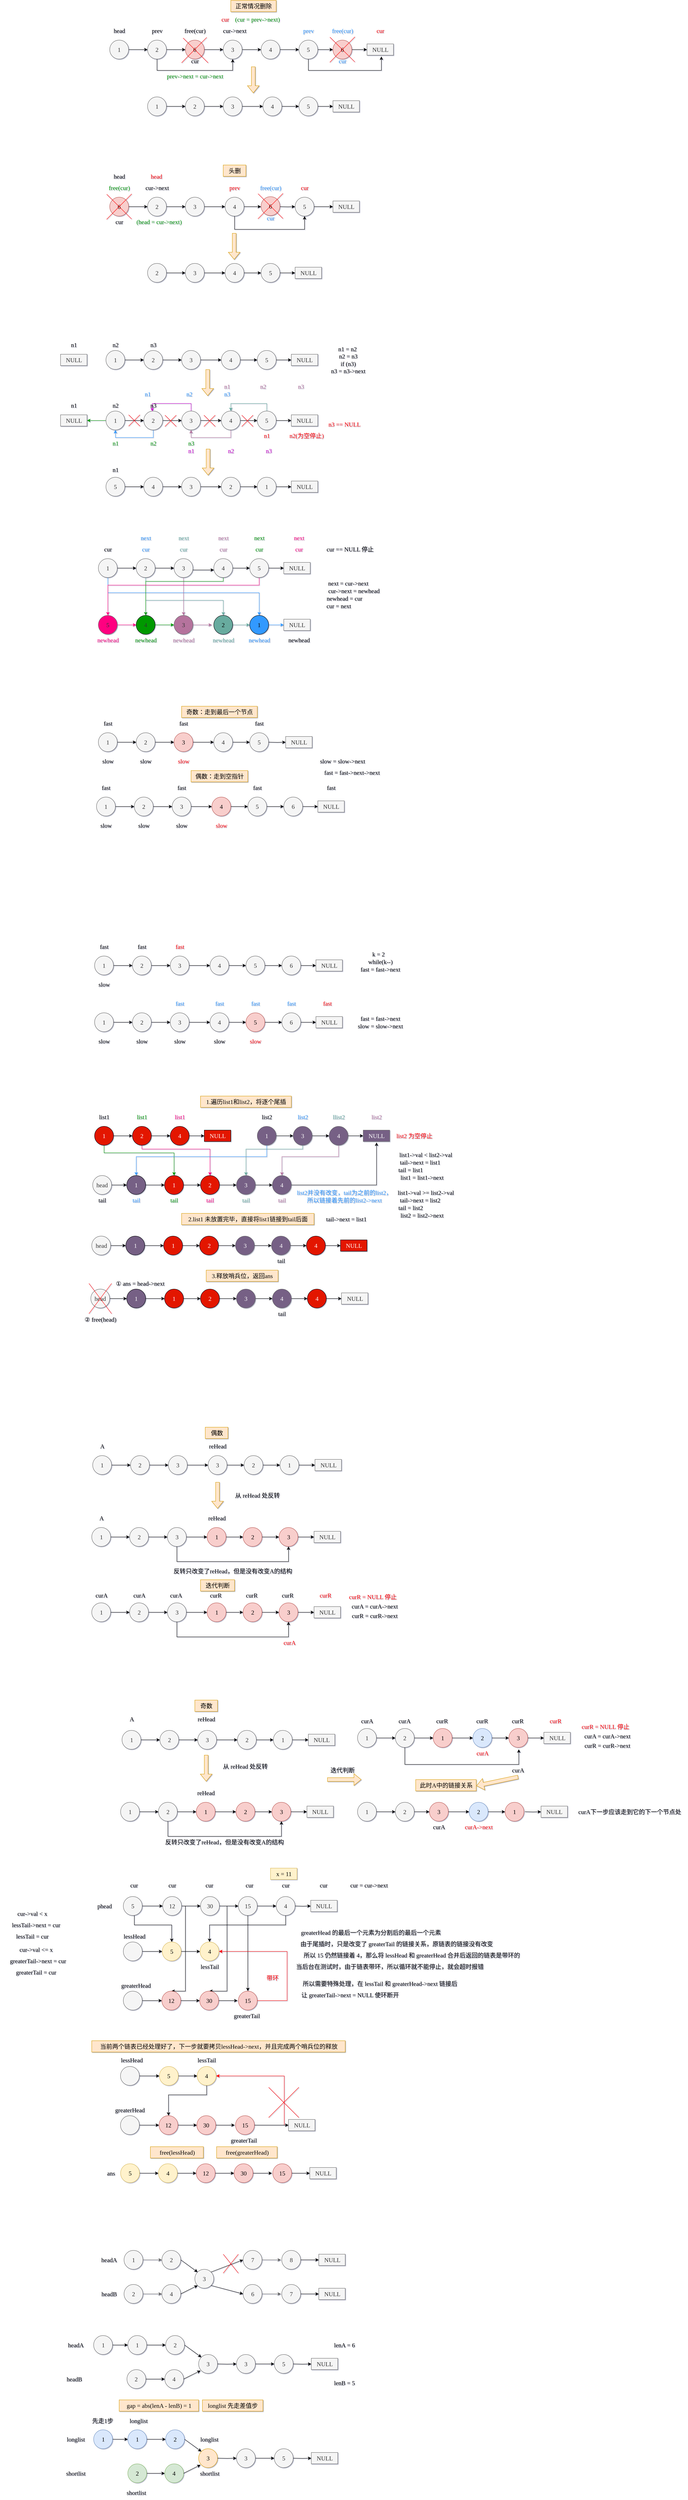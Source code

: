 <mxfile version="20.2.3" type="device"><diagram id="2OS4Hvf_4tE5XmqT7Y9n" name="第 1 页"><mxGraphModel dx="2889" dy="649" grid="1" gridSize="10" guides="1" tooltips="1" connect="1" arrows="1" fold="1" page="1" pageScale="1" pageWidth="1900" pageHeight="50000" math="0" shadow="1"><root><mxCell id="0"/><mxCell id="1" parent="0"/><mxCell id="ZEGE8ZJFPoz9UDz3Bi-P-8" value="" style="edgeStyle=orthogonalEdgeStyle;rounded=0;orthogonalLoop=1;jettySize=auto;html=1;fontFamily=Comic Sans MS;fontSize=16;" edge="1" parent="1" source="ZEGE8ZJFPoz9UDz3Bi-P-1" target="ZEGE8ZJFPoz9UDz3Bi-P-2"><mxGeometry relative="1" as="geometry"/></mxCell><mxCell id="ZEGE8ZJFPoz9UDz3Bi-P-1" value="1" style="ellipse;whiteSpace=wrap;html=1;aspect=fixed;fontFamily=Comic Sans MS;fontSize=16;fillColor=#f5f5f5;strokeColor=#666666;fontColor=#333333;" vertex="1" parent="1"><mxGeometry x="220" y="240" width="50" height="50" as="geometry"/></mxCell><mxCell id="ZEGE8ZJFPoz9UDz3Bi-P-9" value="" style="edgeStyle=orthogonalEdgeStyle;rounded=0;orthogonalLoop=1;jettySize=auto;html=1;fontFamily=Comic Sans MS;fontSize=16;" edge="1" parent="1" source="ZEGE8ZJFPoz9UDz3Bi-P-2" target="ZEGE8ZJFPoz9UDz3Bi-P-3"><mxGeometry relative="1" as="geometry"/></mxCell><mxCell id="ZEGE8ZJFPoz9UDz3Bi-P-18" style="edgeStyle=orthogonalEdgeStyle;rounded=0;orthogonalLoop=1;jettySize=auto;html=1;entryX=0.5;entryY=1;entryDx=0;entryDy=0;fontFamily=Comic Sans MS;fontSize=16;" edge="1" parent="1" source="ZEGE8ZJFPoz9UDz3Bi-P-2" target="ZEGE8ZJFPoz9UDz3Bi-P-4"><mxGeometry relative="1" as="geometry"><Array as="points"><mxPoint x="345" y="320"/><mxPoint x="545" y="320"/></Array></mxGeometry></mxCell><mxCell id="ZEGE8ZJFPoz9UDz3Bi-P-2" value="2" style="ellipse;whiteSpace=wrap;html=1;aspect=fixed;fontFamily=Comic Sans MS;fontSize=16;fillColor=#f5f5f5;fontColor=#333333;strokeColor=#666666;" vertex="1" parent="1"><mxGeometry x="320" y="240" width="50" height="50" as="geometry"/></mxCell><mxCell id="ZEGE8ZJFPoz9UDz3Bi-P-10" value="" style="edgeStyle=orthogonalEdgeStyle;rounded=0;orthogonalLoop=1;jettySize=auto;html=1;fontFamily=Comic Sans MS;fontSize=16;" edge="1" parent="1" source="ZEGE8ZJFPoz9UDz3Bi-P-3" target="ZEGE8ZJFPoz9UDz3Bi-P-4"><mxGeometry relative="1" as="geometry"/></mxCell><mxCell id="ZEGE8ZJFPoz9UDz3Bi-P-3" value="6" style="ellipse;whiteSpace=wrap;html=1;aspect=fixed;fontFamily=Comic Sans MS;fontSize=16;fillColor=#f8cecc;strokeColor=#b85450;" vertex="1" parent="1"><mxGeometry x="420" y="240" width="50" height="50" as="geometry"/></mxCell><mxCell id="ZEGE8ZJFPoz9UDz3Bi-P-11" value="" style="edgeStyle=orthogonalEdgeStyle;rounded=0;orthogonalLoop=1;jettySize=auto;html=1;fontFamily=Comic Sans MS;fontSize=16;" edge="1" parent="1" source="ZEGE8ZJFPoz9UDz3Bi-P-4" target="ZEGE8ZJFPoz9UDz3Bi-P-5"><mxGeometry relative="1" as="geometry"/></mxCell><mxCell id="ZEGE8ZJFPoz9UDz3Bi-P-4" value="3" style="ellipse;whiteSpace=wrap;html=1;aspect=fixed;fontFamily=Comic Sans MS;fontSize=16;fillColor=#f5f5f5;fontColor=#333333;strokeColor=#666666;" vertex="1" parent="1"><mxGeometry x="520" y="240" width="50" height="50" as="geometry"/></mxCell><mxCell id="ZEGE8ZJFPoz9UDz3Bi-P-12" value="" style="edgeStyle=orthogonalEdgeStyle;rounded=0;orthogonalLoop=1;jettySize=auto;html=1;fontFamily=Comic Sans MS;fontSize=16;" edge="1" parent="1" source="ZEGE8ZJFPoz9UDz3Bi-P-5" target="ZEGE8ZJFPoz9UDz3Bi-P-6"><mxGeometry relative="1" as="geometry"/></mxCell><mxCell id="ZEGE8ZJFPoz9UDz3Bi-P-5" value="4" style="ellipse;whiteSpace=wrap;html=1;aspect=fixed;fontFamily=Comic Sans MS;fontSize=16;fillColor=#f5f5f5;fontColor=#333333;strokeColor=#666666;" vertex="1" parent="1"><mxGeometry x="620" y="240" width="50" height="50" as="geometry"/></mxCell><mxCell id="ZEGE8ZJFPoz9UDz3Bi-P-13" value="" style="edgeStyle=orthogonalEdgeStyle;rounded=0;orthogonalLoop=1;jettySize=auto;html=1;fontFamily=Comic Sans MS;fontSize=16;" edge="1" parent="1" source="ZEGE8ZJFPoz9UDz3Bi-P-6" target="ZEGE8ZJFPoz9UDz3Bi-P-7"><mxGeometry relative="1" as="geometry"/></mxCell><mxCell id="ZEGE8ZJFPoz9UDz3Bi-P-32" style="edgeStyle=orthogonalEdgeStyle;rounded=0;orthogonalLoop=1;jettySize=auto;html=1;entryX=0.543;entryY=1.107;entryDx=0;entryDy=0;entryPerimeter=0;fontFamily=Comic Sans MS;fontSize=16;fontColor=#000000;strokeColor=#000000;" edge="1" parent="1" source="ZEGE8ZJFPoz9UDz3Bi-P-6" target="ZEGE8ZJFPoz9UDz3Bi-P-30"><mxGeometry relative="1" as="geometry"><Array as="points"><mxPoint x="745" y="320"/><mxPoint x="938" y="320"/></Array></mxGeometry></mxCell><mxCell id="ZEGE8ZJFPoz9UDz3Bi-P-6" value="5" style="ellipse;whiteSpace=wrap;html=1;aspect=fixed;fontFamily=Comic Sans MS;fontSize=16;fillColor=#f5f5f5;fontColor=#333333;strokeColor=#666666;" vertex="1" parent="1"><mxGeometry x="720" y="240" width="50" height="50" as="geometry"/></mxCell><mxCell id="ZEGE8ZJFPoz9UDz3Bi-P-31" value="" style="edgeStyle=orthogonalEdgeStyle;rounded=0;orthogonalLoop=1;jettySize=auto;html=1;fontFamily=Comic Sans MS;fontSize=16;fontColor=#000000;strokeColor=#000000;" edge="1" parent="1" source="ZEGE8ZJFPoz9UDz3Bi-P-7" target="ZEGE8ZJFPoz9UDz3Bi-P-30"><mxGeometry relative="1" as="geometry"/></mxCell><mxCell id="ZEGE8ZJFPoz9UDz3Bi-P-7" value="6" style="ellipse;whiteSpace=wrap;html=1;aspect=fixed;fontFamily=Comic Sans MS;fontSize=16;fillColor=#f8cecc;strokeColor=#b85450;" vertex="1" parent="1"><mxGeometry x="810" y="240" width="50" height="50" as="geometry"/></mxCell><mxCell id="ZEGE8ZJFPoz9UDz3Bi-P-15" value="prev" style="text;html=1;align=center;verticalAlign=middle;resizable=0;points=[];autosize=1;strokeColor=none;fillColor=none;fontSize=16;fontFamily=Comic Sans MS;" vertex="1" parent="1"><mxGeometry x="315" y="200" width="60" height="30" as="geometry"/></mxCell><mxCell id="ZEGE8ZJFPoz9UDz3Bi-P-16" value="cur" style="text;html=1;align=center;verticalAlign=middle;resizable=0;points=[];autosize=1;strokeColor=none;fillColor=none;fontSize=16;fontFamily=Comic Sans MS;" vertex="1" parent="1"><mxGeometry x="420" y="280" width="50" height="30" as="geometry"/></mxCell><mxCell id="ZEGE8ZJFPoz9UDz3Bi-P-17" value="cur-&amp;gt;next" style="text;html=1;align=center;verticalAlign=middle;resizable=0;points=[];autosize=1;strokeColor=none;fillColor=none;fontSize=16;fontFamily=Comic Sans MS;" vertex="1" parent="1"><mxGeometry x="505" y="200" width="90" height="30" as="geometry"/></mxCell><mxCell id="ZEGE8ZJFPoz9UDz3Bi-P-19" value="prev-&amp;gt;next = cur-&amp;gt;next" style="text;html=1;align=center;verticalAlign=middle;resizable=0;points=[];autosize=1;strokeColor=none;fillColor=none;fontSize=16;fontFamily=Comic Sans MS;fontColor=#009900;" vertex="1" parent="1"><mxGeometry x="350" y="320" width="190" height="30" as="geometry"/></mxCell><mxCell id="ZEGE8ZJFPoz9UDz3Bi-P-20" value="free(cur)" style="text;html=1;align=center;verticalAlign=middle;resizable=0;points=[];autosize=1;strokeColor=none;fillColor=none;fontSize=16;fontFamily=Comic Sans MS;" vertex="1" parent="1"><mxGeometry x="400" y="200" width="90" height="30" as="geometry"/></mxCell><mxCell id="ZEGE8ZJFPoz9UDz3Bi-P-22" value="" style="endArrow=none;html=1;rounded=0;fontFamily=Comic Sans MS;fontSize=16;entryX=0.849;entryY=1.093;entryDx=0;entryDy=0;entryPerimeter=0;strokeColor=#FF0000;" edge="1" parent="1" target="ZEGE8ZJFPoz9UDz3Bi-P-20"><mxGeometry width="50" height="50" relative="1" as="geometry"><mxPoint x="410" y="300" as="sourcePoint"/><mxPoint x="560" y="310" as="targetPoint"/></mxGeometry></mxCell><mxCell id="ZEGE8ZJFPoz9UDz3Bi-P-23" value="" style="endArrow=none;html=1;rounded=0;fontFamily=Comic Sans MS;fontSize=16;exitX=0.156;exitY=1.147;exitDx=0;exitDy=0;exitPerimeter=0;strokeColor=#FF0000;" edge="1" parent="1" source="ZEGE8ZJFPoz9UDz3Bi-P-20"><mxGeometry width="50" height="50" relative="1" as="geometry"><mxPoint x="410" y="250" as="sourcePoint"/><mxPoint x="480" y="300" as="targetPoint"/></mxGeometry></mxCell><mxCell id="ZEGE8ZJFPoz9UDz3Bi-P-24" value="(cur = prev-&amp;gt;next)" style="text;html=1;align=center;verticalAlign=middle;resizable=0;points=[];autosize=1;fontSize=16;fontFamily=Comic Sans MS;fontColor=#009900;" vertex="1" parent="1"><mxGeometry x="530" y="170" width="160" height="30" as="geometry"/></mxCell><mxCell id="ZEGE8ZJFPoz9UDz3Bi-P-25" value="&lt;font color=&quot;#ff0000&quot;&gt;cur&lt;/font&gt;" style="text;html=1;align=center;verticalAlign=middle;resizable=0;points=[];autosize=1;strokeColor=none;fillColor=none;fontSize=16;fontFamily=Comic Sans MS;fontColor=#009900;" vertex="1" parent="1"><mxGeometry x="500" y="170" width="50" height="30" as="geometry"/></mxCell><mxCell id="ZEGE8ZJFPoz9UDz3Bi-P-26" value="&lt;font color=&quot;#3399ff&quot;&gt;prev&lt;/font&gt;" style="text;html=1;align=center;verticalAlign=middle;resizable=0;points=[];autosize=1;strokeColor=none;fillColor=none;fontSize=16;fontFamily=Comic Sans MS;fontColor=#FF0000;" vertex="1" parent="1"><mxGeometry x="715" y="200" width="60" height="30" as="geometry"/></mxCell><mxCell id="ZEGE8ZJFPoz9UDz3Bi-P-27" value="cur" style="text;html=1;align=center;verticalAlign=middle;resizable=0;points=[];autosize=1;strokeColor=none;fillColor=none;fontSize=16;fontFamily=Comic Sans MS;fontColor=#3399FF;" vertex="1" parent="1"><mxGeometry x="810" y="280" width="50" height="30" as="geometry"/></mxCell><mxCell id="ZEGE8ZJFPoz9UDz3Bi-P-30" value="NULL" style="text;html=1;align=center;verticalAlign=middle;resizable=0;points=[];autosize=1;strokeColor=#666666;fillColor=#f5f5f5;fontSize=16;fontFamily=Comic Sans MS;fontColor=#333333;" vertex="1" parent="1"><mxGeometry x="900" y="250" width="70" height="30" as="geometry"/></mxCell><mxCell id="ZEGE8ZJFPoz9UDz3Bi-P-33" value="free(cur)" style="text;html=1;align=center;verticalAlign=middle;resizable=0;points=[];autosize=1;strokeColor=none;fillColor=none;fontSize=16;fontFamily=Comic Sans MS;fontColor=#3399FF;" vertex="1" parent="1"><mxGeometry x="790" y="200" width="90" height="30" as="geometry"/></mxCell><mxCell id="ZEGE8ZJFPoz9UDz3Bi-P-34" value="&lt;font color=&quot;#ff0000&quot;&gt;cur&lt;/font&gt;" style="text;html=1;align=center;verticalAlign=middle;resizable=0;points=[];autosize=1;strokeColor=none;fillColor=none;fontSize=16;fontFamily=Comic Sans MS;fontColor=#3399FF;" vertex="1" parent="1"><mxGeometry x="910" y="200" width="50" height="30" as="geometry"/></mxCell><mxCell id="ZEGE8ZJFPoz9UDz3Bi-P-35" value="" style="endArrow=none;html=1;rounded=0;fontFamily=Comic Sans MS;fontSize=16;exitX=0.156;exitY=1.147;exitDx=0;exitDy=0;exitPerimeter=0;strokeColor=#FF0000;" edge="1" parent="1"><mxGeometry width="50" height="50" relative="1" as="geometry"><mxPoint x="802.02" y="232.21" as="sourcePoint"/><mxPoint x="867.98" y="297.8" as="targetPoint"/></mxGeometry></mxCell><mxCell id="ZEGE8ZJFPoz9UDz3Bi-P-36" value="" style="endArrow=none;html=1;rounded=0;fontFamily=Comic Sans MS;fontSize=16;entryX=0.849;entryY=1.093;entryDx=0;entryDy=0;entryPerimeter=0;strokeColor=#FF0000;" edge="1" parent="1"><mxGeometry width="50" height="50" relative="1" as="geometry"><mxPoint x="801.8" y="298.61" as="sourcePoint"/><mxPoint x="868.21" y="231.4" as="targetPoint"/></mxGeometry></mxCell><mxCell id="ZEGE8ZJFPoz9UDz3Bi-P-37" value="" style="edgeStyle=orthogonalEdgeStyle;rounded=0;orthogonalLoop=1;jettySize=auto;html=1;fontFamily=Comic Sans MS;fontSize=16;" edge="1" parent="1" source="ZEGE8ZJFPoz9UDz3Bi-P-38" target="ZEGE8ZJFPoz9UDz3Bi-P-41"><mxGeometry relative="1" as="geometry"/></mxCell><mxCell id="ZEGE8ZJFPoz9UDz3Bi-P-38" value="1" style="ellipse;whiteSpace=wrap;html=1;aspect=fixed;fontFamily=Comic Sans MS;fontSize=16;fillColor=#f5f5f5;fontColor=#333333;strokeColor=#666666;" vertex="1" parent="1"><mxGeometry x="320" y="390" width="50" height="50" as="geometry"/></mxCell><mxCell id="ZEGE8ZJFPoz9UDz3Bi-P-39" value="" style="edgeStyle=orthogonalEdgeStyle;rounded=0;orthogonalLoop=1;jettySize=auto;html=1;fontFamily=Comic Sans MS;fontSize=16;" edge="1" parent="1" source="ZEGE8ZJFPoz9UDz3Bi-P-41"><mxGeometry relative="1" as="geometry"><mxPoint x="520" y="415" as="targetPoint"/></mxGeometry></mxCell><mxCell id="ZEGE8ZJFPoz9UDz3Bi-P-41" value="2" style="ellipse;whiteSpace=wrap;html=1;aspect=fixed;fontFamily=Comic Sans MS;fontSize=16;fillColor=#f5f5f5;fontColor=#333333;strokeColor=#666666;" vertex="1" parent="1"><mxGeometry x="420" y="390" width="50" height="50" as="geometry"/></mxCell><mxCell id="ZEGE8ZJFPoz9UDz3Bi-P-44" value="" style="edgeStyle=orthogonalEdgeStyle;rounded=0;orthogonalLoop=1;jettySize=auto;html=1;fontFamily=Comic Sans MS;fontSize=16;" edge="1" parent="1" source="ZEGE8ZJFPoz9UDz3Bi-P-45" target="ZEGE8ZJFPoz9UDz3Bi-P-47"><mxGeometry relative="1" as="geometry"/></mxCell><mxCell id="ZEGE8ZJFPoz9UDz3Bi-P-45" value="3" style="ellipse;whiteSpace=wrap;html=1;aspect=fixed;fontFamily=Comic Sans MS;fontSize=16;fillColor=#f5f5f5;fontColor=#333333;strokeColor=#666666;" vertex="1" parent="1"><mxGeometry x="520" y="390" width="50" height="50" as="geometry"/></mxCell><mxCell id="ZEGE8ZJFPoz9UDz3Bi-P-46" value="" style="edgeStyle=orthogonalEdgeStyle;rounded=0;orthogonalLoop=1;jettySize=auto;html=1;fontFamily=Comic Sans MS;fontSize=16;" edge="1" parent="1" source="ZEGE8ZJFPoz9UDz3Bi-P-47" target="ZEGE8ZJFPoz9UDz3Bi-P-50"><mxGeometry relative="1" as="geometry"/></mxCell><mxCell id="ZEGE8ZJFPoz9UDz3Bi-P-47" value="4" style="ellipse;whiteSpace=wrap;html=1;aspect=fixed;fontFamily=Comic Sans MS;fontSize=16;fillColor=#f5f5f5;fontColor=#333333;strokeColor=#666666;" vertex="1" parent="1"><mxGeometry x="625" y="390" width="50" height="50" as="geometry"/></mxCell><mxCell id="ZEGE8ZJFPoz9UDz3Bi-P-48" value="" style="edgeStyle=orthogonalEdgeStyle;rounded=0;orthogonalLoop=1;jettySize=auto;html=1;fontFamily=Comic Sans MS;fontSize=16;" edge="1" parent="1" source="ZEGE8ZJFPoz9UDz3Bi-P-50"><mxGeometry relative="1" as="geometry"><mxPoint x="810" y="415" as="targetPoint"/></mxGeometry></mxCell><mxCell id="ZEGE8ZJFPoz9UDz3Bi-P-50" value="5" style="ellipse;whiteSpace=wrap;html=1;aspect=fixed;fontFamily=Comic Sans MS;fontSize=16;fillColor=#f5f5f5;fontColor=#333333;strokeColor=#666666;" vertex="1" parent="1"><mxGeometry x="720" y="390" width="50" height="50" as="geometry"/></mxCell><mxCell id="ZEGE8ZJFPoz9UDz3Bi-P-65" value="NULL" style="text;html=1;align=center;verticalAlign=middle;resizable=0;points=[];autosize=1;strokeColor=#666666;fillColor=#f5f5f5;fontSize=16;fontFamily=Comic Sans MS;fontColor=#333333;" vertex="1" parent="1"><mxGeometry x="810" y="400" width="70" height="30" as="geometry"/></mxCell><mxCell id="ZEGE8ZJFPoz9UDz3Bi-P-70" value="" style="shape=flexArrow;endArrow=classic;html=1;rounded=0;fontFamily=Comic Sans MS;fontSize=16;fontColor=#FF0000;strokeColor=#d79b00;fillColor=#ffe6cc;" edge="1" parent="1"><mxGeometry width="50" height="50" relative="1" as="geometry"><mxPoint x="599.5" y="310" as="sourcePoint"/><mxPoint x="599.5" y="380" as="targetPoint"/></mxGeometry></mxCell><mxCell id="ZEGE8ZJFPoz9UDz3Bi-P-71" value="正常情况删除" style="text;html=1;align=center;verticalAlign=middle;resizable=0;points=[];autosize=1;strokeColor=#d79b00;fillColor=#ffe6cc;fontSize=16;fontFamily=Comic Sans MS;" vertex="1" parent="1"><mxGeometry x="540" y="135" width="120" height="30" as="geometry"/></mxCell><mxCell id="ZEGE8ZJFPoz9UDz3Bi-P-73" value="" style="edgeStyle=orthogonalEdgeStyle;rounded=0;orthogonalLoop=1;jettySize=auto;html=1;fontFamily=Comic Sans MS;fontSize=16;" edge="1" parent="1" source="ZEGE8ZJFPoz9UDz3Bi-P-74" target="ZEGE8ZJFPoz9UDz3Bi-P-77"><mxGeometry relative="1" as="geometry"/></mxCell><mxCell id="ZEGE8ZJFPoz9UDz3Bi-P-74" value="6" style="ellipse;whiteSpace=wrap;html=1;aspect=fixed;fontFamily=Comic Sans MS;fontSize=16;fillColor=#f8cecc;strokeColor=#b85450;" vertex="1" parent="1"><mxGeometry x="220" y="655" width="50" height="50" as="geometry"/></mxCell><mxCell id="ZEGE8ZJFPoz9UDz3Bi-P-75" value="" style="edgeStyle=orthogonalEdgeStyle;rounded=0;orthogonalLoop=1;jettySize=auto;html=1;fontFamily=Comic Sans MS;fontSize=16;" edge="1" parent="1" source="ZEGE8ZJFPoz9UDz3Bi-P-77"><mxGeometry relative="1" as="geometry"><mxPoint x="420" y="680" as="targetPoint"/></mxGeometry></mxCell><mxCell id="ZEGE8ZJFPoz9UDz3Bi-P-77" value="2" style="ellipse;whiteSpace=wrap;html=1;aspect=fixed;fontFamily=Comic Sans MS;fontSize=16;fillColor=#f5f5f5;fontColor=#333333;strokeColor=#666666;" vertex="1" parent="1"><mxGeometry x="320" y="655" width="50" height="50" as="geometry"/></mxCell><mxCell id="ZEGE8ZJFPoz9UDz3Bi-P-141" style="edgeStyle=orthogonalEdgeStyle;rounded=0;orthogonalLoop=1;jettySize=auto;html=1;entryX=0;entryY=0.5;entryDx=0;entryDy=0;fontFamily=Comic Sans MS;fontSize=16;fontColor=#009900;strokeColor=#000000;" edge="1" parent="1" source="ZEGE8ZJFPoz9UDz3Bi-P-81" target="ZEGE8ZJFPoz9UDz3Bi-P-86"><mxGeometry relative="1" as="geometry"/></mxCell><mxCell id="ZEGE8ZJFPoz9UDz3Bi-P-81" value="3" style="ellipse;whiteSpace=wrap;html=1;aspect=fixed;fontFamily=Comic Sans MS;fontSize=16;fillColor=#f5f5f5;fontColor=#333333;strokeColor=#666666;" vertex="1" parent="1"><mxGeometry x="420" y="655" width="50" height="50" as="geometry"/></mxCell><mxCell id="ZEGE8ZJFPoz9UDz3Bi-P-84" value="" style="edgeStyle=orthogonalEdgeStyle;rounded=0;orthogonalLoop=1;jettySize=auto;html=1;fontFamily=Comic Sans MS;fontSize=16;" edge="1" parent="1" source="ZEGE8ZJFPoz9UDz3Bi-P-86"><mxGeometry relative="1" as="geometry"><mxPoint x="620" y="680" as="targetPoint"/></mxGeometry></mxCell><mxCell id="ZEGE8ZJFPoz9UDz3Bi-P-129" style="edgeStyle=orthogonalEdgeStyle;rounded=0;orthogonalLoop=1;jettySize=auto;html=1;entryX=0.5;entryY=1;entryDx=0;entryDy=0;fontFamily=Comic Sans MS;fontSize=16;fontColor=#009900;strokeColor=#000000;" edge="1" parent="1" source="ZEGE8ZJFPoz9UDz3Bi-P-86" target="ZEGE8ZJFPoz9UDz3Bi-P-128"><mxGeometry relative="1" as="geometry"><Array as="points"><mxPoint x="550" y="740"/><mxPoint x="735" y="740"/></Array></mxGeometry></mxCell><mxCell id="ZEGE8ZJFPoz9UDz3Bi-P-86" value="4" style="ellipse;whiteSpace=wrap;html=1;aspect=fixed;fontFamily=Comic Sans MS;fontSize=16;fillColor=#f5f5f5;fontColor=#333333;strokeColor=#666666;" vertex="1" parent="1"><mxGeometry x="525" y="655" width="50" height="50" as="geometry"/></mxCell><mxCell id="ZEGE8ZJFPoz9UDz3Bi-P-87" value="" style="edgeStyle=orthogonalEdgeStyle;rounded=0;orthogonalLoop=1;jettySize=auto;html=1;fontFamily=Comic Sans MS;fontSize=16;fontColor=#000000;strokeColor=#000000;entryX=0;entryY=0.5;entryDx=0;entryDy=0;" edge="1" parent="1" target="ZEGE8ZJFPoz9UDz3Bi-P-128"><mxGeometry relative="1" as="geometry"><mxPoint x="670" y="680" as="sourcePoint"/><mxPoint x="705" y="680" as="targetPoint"/></mxGeometry></mxCell><mxCell id="ZEGE8ZJFPoz9UDz3Bi-P-99" value="cur" style="text;html=1;align=center;verticalAlign=middle;resizable=0;points=[];autosize=1;strokeColor=none;fillColor=none;fontSize=16;fontFamily=Comic Sans MS;fontColor=#3399FF;" vertex="1" parent="1"><mxGeometry x="620" y="695" width="50" height="30" as="geometry"/></mxCell><mxCell id="ZEGE8ZJFPoz9UDz3Bi-P-101" value="free(cur)" style="text;html=1;align=center;verticalAlign=middle;resizable=0;points=[];autosize=1;strokeColor=none;fillColor=none;fontSize=16;fontFamily=Comic Sans MS;fontColor=#3399FF;" vertex="1" parent="1"><mxGeometry x="600" y="615" width="90" height="30" as="geometry"/></mxCell><mxCell id="ZEGE8ZJFPoz9UDz3Bi-P-102" value="&lt;font color=&quot;#ff0000&quot;&gt;cur&lt;/font&gt;" style="text;html=1;align=center;verticalAlign=middle;resizable=0;points=[];autosize=1;strokeColor=none;fillColor=none;fontSize=16;fontFamily=Comic Sans MS;fontColor=#3399FF;" vertex="1" parent="1"><mxGeometry x="710" y="615" width="50" height="30" as="geometry"/></mxCell><mxCell id="ZEGE8ZJFPoz9UDz3Bi-P-107" value="" style="edgeStyle=orthogonalEdgeStyle;rounded=0;orthogonalLoop=1;jettySize=auto;html=1;fontFamily=Comic Sans MS;fontSize=16;" edge="1" parent="1" source="ZEGE8ZJFPoz9UDz3Bi-P-108"><mxGeometry relative="1" as="geometry"><mxPoint x="420" y="855" as="targetPoint"/></mxGeometry></mxCell><mxCell id="ZEGE8ZJFPoz9UDz3Bi-P-108" value="2" style="ellipse;whiteSpace=wrap;html=1;aspect=fixed;fontFamily=Comic Sans MS;fontSize=16;fillColor=#f5f5f5;fontColor=#333333;strokeColor=#666666;" vertex="1" parent="1"><mxGeometry x="320" y="830" width="50" height="50" as="geometry"/></mxCell><mxCell id="ZEGE8ZJFPoz9UDz3Bi-P-109" value="" style="edgeStyle=orthogonalEdgeStyle;rounded=0;orthogonalLoop=1;jettySize=auto;html=1;fontFamily=Comic Sans MS;fontSize=16;" edge="1" parent="1" source="ZEGE8ZJFPoz9UDz3Bi-P-110" target="ZEGE8ZJFPoz9UDz3Bi-P-112"><mxGeometry relative="1" as="geometry"/></mxCell><mxCell id="ZEGE8ZJFPoz9UDz3Bi-P-110" value="3" style="ellipse;whiteSpace=wrap;html=1;aspect=fixed;fontFamily=Comic Sans MS;fontSize=16;fillColor=#f5f5f5;fontColor=#333333;strokeColor=#666666;" vertex="1" parent="1"><mxGeometry x="420" y="830" width="50" height="50" as="geometry"/></mxCell><mxCell id="ZEGE8ZJFPoz9UDz3Bi-P-111" value="" style="edgeStyle=orthogonalEdgeStyle;rounded=0;orthogonalLoop=1;jettySize=auto;html=1;fontFamily=Comic Sans MS;fontSize=16;" edge="1" parent="1" source="ZEGE8ZJFPoz9UDz3Bi-P-112" target="ZEGE8ZJFPoz9UDz3Bi-P-114"><mxGeometry relative="1" as="geometry"/></mxCell><mxCell id="ZEGE8ZJFPoz9UDz3Bi-P-112" value="4" style="ellipse;whiteSpace=wrap;html=1;aspect=fixed;fontFamily=Comic Sans MS;fontSize=16;fillColor=#f5f5f5;fontColor=#333333;strokeColor=#666666;" vertex="1" parent="1"><mxGeometry x="525" y="830" width="50" height="50" as="geometry"/></mxCell><mxCell id="ZEGE8ZJFPoz9UDz3Bi-P-113" value="" style="edgeStyle=orthogonalEdgeStyle;rounded=0;orthogonalLoop=1;jettySize=auto;html=1;fontFamily=Comic Sans MS;fontSize=16;" edge="1" parent="1" source="ZEGE8ZJFPoz9UDz3Bi-P-114"><mxGeometry relative="1" as="geometry"><mxPoint x="710" y="855" as="targetPoint"/></mxGeometry></mxCell><mxCell id="ZEGE8ZJFPoz9UDz3Bi-P-114" value="5" style="ellipse;whiteSpace=wrap;html=1;aspect=fixed;fontFamily=Comic Sans MS;fontSize=16;fillColor=#f5f5f5;fontColor=#333333;strokeColor=#666666;" vertex="1" parent="1"><mxGeometry x="620" y="830" width="50" height="50" as="geometry"/></mxCell><mxCell id="ZEGE8ZJFPoz9UDz3Bi-P-115" value="NULL" style="text;html=1;align=center;verticalAlign=middle;resizable=0;points=[];autosize=1;strokeColor=#666666;fillColor=#f5f5f5;fontSize=16;fontFamily=Comic Sans MS;fontColor=#333333;" vertex="1" parent="1"><mxGeometry x="710" y="840" width="70" height="30" as="geometry"/></mxCell><mxCell id="ZEGE8ZJFPoz9UDz3Bi-P-116" value="" style="shape=flexArrow;endArrow=classic;html=1;rounded=0;fontFamily=Comic Sans MS;fontSize=16;fontColor=#FF0000;strokeColor=#d79b00;fillColor=#ffe6cc;" edge="1" parent="1"><mxGeometry width="50" height="50" relative="1" as="geometry"><mxPoint x="549" y="750" as="sourcePoint"/><mxPoint x="549" y="820" as="targetPoint"/></mxGeometry></mxCell><mxCell id="ZEGE8ZJFPoz9UDz3Bi-P-117" value="头删" style="text;html=1;align=center;verticalAlign=middle;resizable=0;points=[];autosize=1;strokeColor=#d79b00;fillColor=#ffe6cc;fontSize=16;fontFamily=Comic Sans MS;" vertex="1" parent="1"><mxGeometry x="520" y="570" width="60" height="30" as="geometry"/></mxCell><mxCell id="ZEGE8ZJFPoz9UDz3Bi-P-118" value="" style="endArrow=none;html=1;rounded=0;fontFamily=Comic Sans MS;fontSize=16;entryX=0.849;entryY=1.093;entryDx=0;entryDy=0;entryPerimeter=0;strokeColor=#FF0000;" edge="1" parent="1"><mxGeometry width="50" height="50" relative="1" as="geometry"><mxPoint x="211.8" y="713.61" as="sourcePoint"/><mxPoint x="278.21" y="646.4" as="targetPoint"/></mxGeometry></mxCell><mxCell id="ZEGE8ZJFPoz9UDz3Bi-P-119" value="" style="endArrow=none;html=1;rounded=0;fontFamily=Comic Sans MS;fontSize=16;exitX=0.156;exitY=1.147;exitDx=0;exitDy=0;exitPerimeter=0;strokeColor=#FF0000;" edge="1" parent="1"><mxGeometry width="50" height="50" relative="1" as="geometry"><mxPoint x="212.02" y="647.21" as="sourcePoint"/><mxPoint x="277.98" y="712.8" as="targetPoint"/></mxGeometry></mxCell><mxCell id="ZEGE8ZJFPoz9UDz3Bi-P-120" value="prev" style="text;html=1;align=center;verticalAlign=middle;resizable=0;points=[];autosize=1;strokeColor=none;fillColor=none;fontSize=16;fontFamily=Comic Sans MS;fontColor=#FF0000;" vertex="1" parent="1"><mxGeometry x="520" y="615" width="60" height="30" as="geometry"/></mxCell><mxCell id="ZEGE8ZJFPoz9UDz3Bi-P-121" value="&lt;font color=&quot;#000000&quot;&gt;cur&lt;/font&gt;" style="text;html=1;align=center;verticalAlign=middle;resizable=0;points=[];autosize=1;strokeColor=none;fillColor=none;fontSize=16;fontFamily=Comic Sans MS;fontColor=#FF0000;" vertex="1" parent="1"><mxGeometry x="220" y="705" width="50" height="30" as="geometry"/></mxCell><mxCell id="ZEGE8ZJFPoz9UDz3Bi-P-122" value="cur-&amp;gt;next" style="text;html=1;align=center;verticalAlign=middle;resizable=0;points=[];autosize=1;strokeColor=none;fillColor=none;fontSize=16;fontFamily=Comic Sans MS;fontColor=#000000;" vertex="1" parent="1"><mxGeometry x="300" y="615" width="90" height="30" as="geometry"/></mxCell><mxCell id="ZEGE8ZJFPoz9UDz3Bi-P-123" value="head" style="text;html=1;align=center;verticalAlign=middle;resizable=0;points=[];autosize=1;strokeColor=none;fillColor=none;fontSize=16;fontFamily=Comic Sans MS;fontColor=#000000;" vertex="1" parent="1"><mxGeometry x="215" y="200" width="60" height="30" as="geometry"/></mxCell><mxCell id="ZEGE8ZJFPoz9UDz3Bi-P-124" value="head" style="text;html=1;align=center;verticalAlign=middle;resizable=0;points=[];autosize=1;strokeColor=none;fillColor=none;fontSize=16;fontFamily=Comic Sans MS;fontColor=#000000;" vertex="1" parent="1"><mxGeometry x="215" y="585" width="60" height="30" as="geometry"/></mxCell><mxCell id="ZEGE8ZJFPoz9UDz3Bi-P-125" value="&lt;font color=&quot;#ff0000&quot;&gt;head&amp;nbsp;&lt;/font&gt;" style="text;html=1;align=center;verticalAlign=middle;resizable=0;points=[];autosize=1;strokeColor=none;fillColor=none;fontSize=16;fontFamily=Comic Sans MS;fontColor=#000000;" vertex="1" parent="1"><mxGeometry x="315" y="585" width="60" height="30" as="geometry"/></mxCell><mxCell id="ZEGE8ZJFPoz9UDz3Bi-P-126" value="&lt;font color=&quot;#009900&quot;&gt;(head = cur-&amp;gt;next)&lt;/font&gt;" style="text;html=1;align=center;verticalAlign=middle;resizable=0;points=[];autosize=1;strokeColor=none;fillColor=none;fontSize=16;fontFamily=Comic Sans MS;fontColor=#FF0000;" vertex="1" parent="1"><mxGeometry x="270" y="705" width="160" height="30" as="geometry"/></mxCell><mxCell id="ZEGE8ZJFPoz9UDz3Bi-P-132" value="" style="edgeStyle=orthogonalEdgeStyle;rounded=0;orthogonalLoop=1;jettySize=auto;html=1;fontFamily=Comic Sans MS;fontSize=16;fontColor=#009900;strokeColor=#000000;" edge="1" parent="1" source="ZEGE8ZJFPoz9UDz3Bi-P-128" target="ZEGE8ZJFPoz9UDz3Bi-P-131"><mxGeometry relative="1" as="geometry"/></mxCell><mxCell id="ZEGE8ZJFPoz9UDz3Bi-P-128" value="5" style="ellipse;whiteSpace=wrap;html=1;aspect=fixed;fontFamily=Comic Sans MS;fontSize=16;fillColor=#f5f5f5;fontColor=#333333;strokeColor=#666666;" vertex="1" parent="1"><mxGeometry x="710" y="655" width="50" height="50" as="geometry"/></mxCell><mxCell id="ZEGE8ZJFPoz9UDz3Bi-P-131" value="NULL" style="text;html=1;align=center;verticalAlign=middle;resizable=0;points=[];autosize=1;strokeColor=#666666;fillColor=#f5f5f5;fontSize=16;fontFamily=Comic Sans MS;fontColor=#333333;" vertex="1" parent="1"><mxGeometry x="810" y="665" width="70" height="30" as="geometry"/></mxCell><mxCell id="ZEGE8ZJFPoz9UDz3Bi-P-137" value="6" style="ellipse;whiteSpace=wrap;html=1;aspect=fixed;fontFamily=Comic Sans MS;fontSize=16;fillColor=#f8cecc;strokeColor=#b85450;" vertex="1" parent="1"><mxGeometry x="619.99" y="653.6" width="50" height="50" as="geometry"/></mxCell><mxCell id="ZEGE8ZJFPoz9UDz3Bi-P-138" value="" style="endArrow=none;html=1;rounded=0;fontFamily=Comic Sans MS;fontSize=16;entryX=0.849;entryY=1.093;entryDx=0;entryDy=0;entryPerimeter=0;strokeColor=#FF0000;" edge="1" parent="1"><mxGeometry width="50" height="50" relative="1" as="geometry"><mxPoint x="611.79" y="712.21" as="sourcePoint"/><mxPoint x="678.2" y="645.0" as="targetPoint"/></mxGeometry></mxCell><mxCell id="ZEGE8ZJFPoz9UDz3Bi-P-139" value="" style="endArrow=none;html=1;rounded=0;fontFamily=Comic Sans MS;fontSize=16;exitX=0.156;exitY=1.147;exitDx=0;exitDy=0;exitPerimeter=0;strokeColor=#FF0000;" edge="1" parent="1"><mxGeometry width="50" height="50" relative="1" as="geometry"><mxPoint x="612.01" y="645.81" as="sourcePoint"/><mxPoint x="677.97" y="711.4" as="targetPoint"/></mxGeometry></mxCell><mxCell id="ZEGE8ZJFPoz9UDz3Bi-P-142" value="free(cur)" style="text;html=1;align=center;verticalAlign=middle;resizable=0;points=[];autosize=1;strokeColor=none;fillColor=none;fontSize=16;fontFamily=Comic Sans MS;fontColor=#009900;" vertex="1" parent="1"><mxGeometry x="200" y="615" width="90" height="30" as="geometry"/></mxCell><mxCell id="ZEGE8ZJFPoz9UDz3Bi-P-144" value="" style="edgeStyle=orthogonalEdgeStyle;rounded=0;orthogonalLoop=1;jettySize=auto;html=1;fontFamily=Comic Sans MS;fontSize=16;" edge="1" parent="1" source="ZEGE8ZJFPoz9UDz3Bi-P-145" target="ZEGE8ZJFPoz9UDz3Bi-P-147"><mxGeometry relative="1" as="geometry"/></mxCell><mxCell id="ZEGE8ZJFPoz9UDz3Bi-P-145" value="1" style="ellipse;whiteSpace=wrap;html=1;aspect=fixed;fontFamily=Comic Sans MS;fontSize=16;fillColor=#f5f5f5;fontColor=#333333;strokeColor=#666666;" vertex="1" parent="1"><mxGeometry x="210" y="1060" width="50" height="50" as="geometry"/></mxCell><mxCell id="ZEGE8ZJFPoz9UDz3Bi-P-146" value="" style="edgeStyle=orthogonalEdgeStyle;rounded=0;orthogonalLoop=1;jettySize=auto;html=1;fontFamily=Comic Sans MS;fontSize=16;" edge="1" parent="1" source="ZEGE8ZJFPoz9UDz3Bi-P-147"><mxGeometry relative="1" as="geometry"><mxPoint x="410" y="1085" as="targetPoint"/></mxGeometry></mxCell><mxCell id="ZEGE8ZJFPoz9UDz3Bi-P-147" value="2" style="ellipse;whiteSpace=wrap;html=1;aspect=fixed;fontFamily=Comic Sans MS;fontSize=16;fillColor=#f5f5f5;fontColor=#333333;strokeColor=#666666;" vertex="1" parent="1"><mxGeometry x="310" y="1060" width="50" height="50" as="geometry"/></mxCell><mxCell id="ZEGE8ZJFPoz9UDz3Bi-P-148" value="" style="edgeStyle=orthogonalEdgeStyle;rounded=0;orthogonalLoop=1;jettySize=auto;html=1;fontFamily=Comic Sans MS;fontSize=16;" edge="1" parent="1" source="ZEGE8ZJFPoz9UDz3Bi-P-149" target="ZEGE8ZJFPoz9UDz3Bi-P-151"><mxGeometry relative="1" as="geometry"/></mxCell><mxCell id="ZEGE8ZJFPoz9UDz3Bi-P-149" value="3" style="ellipse;whiteSpace=wrap;html=1;aspect=fixed;fontFamily=Comic Sans MS;fontSize=16;fillColor=#f5f5f5;fontColor=#333333;strokeColor=#666666;" vertex="1" parent="1"><mxGeometry x="410" y="1060" width="50" height="50" as="geometry"/></mxCell><mxCell id="ZEGE8ZJFPoz9UDz3Bi-P-150" value="" style="edgeStyle=orthogonalEdgeStyle;rounded=0;orthogonalLoop=1;jettySize=auto;html=1;fontFamily=Comic Sans MS;fontSize=16;" edge="1" parent="1" source="ZEGE8ZJFPoz9UDz3Bi-P-151" target="ZEGE8ZJFPoz9UDz3Bi-P-153"><mxGeometry relative="1" as="geometry"/></mxCell><mxCell id="ZEGE8ZJFPoz9UDz3Bi-P-151" value="4" style="ellipse;whiteSpace=wrap;html=1;aspect=fixed;fontFamily=Comic Sans MS;fontSize=16;fillColor=#f5f5f5;fontColor=#333333;strokeColor=#666666;" vertex="1" parent="1"><mxGeometry x="515" y="1060" width="50" height="50" as="geometry"/></mxCell><mxCell id="ZEGE8ZJFPoz9UDz3Bi-P-152" value="" style="edgeStyle=orthogonalEdgeStyle;rounded=0;orthogonalLoop=1;jettySize=auto;html=1;fontFamily=Comic Sans MS;fontSize=16;" edge="1" parent="1" source="ZEGE8ZJFPoz9UDz3Bi-P-153"><mxGeometry relative="1" as="geometry"><mxPoint x="700" y="1085" as="targetPoint"/></mxGeometry></mxCell><mxCell id="ZEGE8ZJFPoz9UDz3Bi-P-153" value="5" style="ellipse;whiteSpace=wrap;html=1;aspect=fixed;fontFamily=Comic Sans MS;fontSize=16;fillColor=#f5f5f5;fontColor=#333333;strokeColor=#666666;" vertex="1" parent="1"><mxGeometry x="610" y="1060" width="50" height="50" as="geometry"/></mxCell><mxCell id="ZEGE8ZJFPoz9UDz3Bi-P-154" value="NULL" style="text;html=1;align=center;verticalAlign=middle;resizable=0;points=[];autosize=1;strokeColor=#666666;fillColor=#f5f5f5;fontSize=16;fontFamily=Comic Sans MS;fontColor=#333333;" vertex="1" parent="1"><mxGeometry x="700" y="1070" width="70" height="30" as="geometry"/></mxCell><mxCell id="ZEGE8ZJFPoz9UDz3Bi-P-156" value="&lt;font color=&quot;#000000&quot;&gt;n1&lt;/font&gt;" style="text;html=1;align=center;verticalAlign=middle;resizable=0;points=[];autosize=1;strokeColor=none;fillColor=none;fontSize=16;fontFamily=Comic Sans MS;fontColor=#009900;" vertex="1" parent="1"><mxGeometry x="105" y="1030" width="40" height="30" as="geometry"/></mxCell><mxCell id="ZEGE8ZJFPoz9UDz3Bi-P-157" value="NULL" style="text;html=1;align=center;verticalAlign=middle;resizable=0;points=[];autosize=1;strokeColor=#666666;fillColor=#f5f5f5;fontSize=16;fontFamily=Comic Sans MS;fontColor=#333333;" vertex="1" parent="1"><mxGeometry x="90" y="1070" width="70" height="30" as="geometry"/></mxCell><mxCell id="ZEGE8ZJFPoz9UDz3Bi-P-158" value="n2" style="text;html=1;align=center;verticalAlign=middle;resizable=0;points=[];autosize=1;strokeColor=none;fillColor=none;fontSize=16;fontFamily=Comic Sans MS;fontColor=#000000;" vertex="1" parent="1"><mxGeometry x="215" y="1030" width="40" height="30" as="geometry"/></mxCell><mxCell id="ZEGE8ZJFPoz9UDz3Bi-P-159" value="n3" style="text;html=1;align=center;verticalAlign=middle;resizable=0;points=[];autosize=1;strokeColor=none;fillColor=none;fontSize=16;fontFamily=Comic Sans MS;fontColor=#000000;" vertex="1" parent="1"><mxGeometry x="315" y="1030" width="40" height="30" as="geometry"/></mxCell><mxCell id="ZEGE8ZJFPoz9UDz3Bi-P-160" value="n1 = n2&amp;nbsp;&lt;br&gt;n2 = n3&lt;br&gt;if (n3)&lt;br&gt;n3 = n3-&amp;gt;next" style="text;html=1;align=center;verticalAlign=middle;resizable=0;points=[];autosize=1;strokeColor=none;fillColor=none;fontSize=16;fontFamily=Comic Sans MS;fontColor=#000000;" vertex="1" parent="1"><mxGeometry x="790" y="1040" width="120" height="90" as="geometry"/></mxCell><mxCell id="ZEGE8ZJFPoz9UDz3Bi-P-161" value="" style="edgeStyle=orthogonalEdgeStyle;rounded=0;orthogonalLoop=1;jettySize=auto;html=1;fontFamily=Comic Sans MS;fontSize=16;" edge="1" parent="1" source="ZEGE8ZJFPoz9UDz3Bi-P-162" target="ZEGE8ZJFPoz9UDz3Bi-P-164"><mxGeometry relative="1" as="geometry"/></mxCell><mxCell id="ZEGE8ZJFPoz9UDz3Bi-P-176" value="" style="edgeStyle=orthogonalEdgeStyle;rounded=0;orthogonalLoop=1;jettySize=auto;html=1;fontFamily=Comic Sans MS;fontSize=16;fontColor=#000000;strokeColor=#009900;" edge="1" parent="1" source="ZEGE8ZJFPoz9UDz3Bi-P-162" target="ZEGE8ZJFPoz9UDz3Bi-P-173"><mxGeometry relative="1" as="geometry"/></mxCell><mxCell id="ZEGE8ZJFPoz9UDz3Bi-P-162" value="1" style="ellipse;whiteSpace=wrap;html=1;aspect=fixed;fontFamily=Comic Sans MS;fontSize=16;fillColor=#f5f5f5;fontColor=#333333;strokeColor=#666666;" vertex="1" parent="1"><mxGeometry x="210" y="1220" width="50" height="50" as="geometry"/></mxCell><mxCell id="ZEGE8ZJFPoz9UDz3Bi-P-163" value="" style="edgeStyle=orthogonalEdgeStyle;rounded=0;orthogonalLoop=1;jettySize=auto;html=1;fontFamily=Comic Sans MS;fontSize=16;" edge="1" parent="1" source="ZEGE8ZJFPoz9UDz3Bi-P-164"><mxGeometry relative="1" as="geometry"><mxPoint x="410" y="1245" as="targetPoint"/></mxGeometry></mxCell><mxCell id="ZEGE8ZJFPoz9UDz3Bi-P-180" style="edgeStyle=orthogonalEdgeStyle;rounded=0;orthogonalLoop=1;jettySize=auto;html=1;entryX=0.5;entryY=1;entryDx=0;entryDy=0;fontFamily=Comic Sans MS;fontSize=16;fontColor=#009900;strokeColor=#3399FF;" edge="1" parent="1" source="ZEGE8ZJFPoz9UDz3Bi-P-164" target="ZEGE8ZJFPoz9UDz3Bi-P-162"><mxGeometry relative="1" as="geometry"><Array as="points"><mxPoint x="335" y="1290"/><mxPoint x="235" y="1290"/></Array></mxGeometry></mxCell><mxCell id="ZEGE8ZJFPoz9UDz3Bi-P-164" value="2" style="ellipse;whiteSpace=wrap;html=1;aspect=fixed;fontFamily=Comic Sans MS;fontSize=16;fillColor=#f5f5f5;fontColor=#333333;strokeColor=#666666;" vertex="1" parent="1"><mxGeometry x="310" y="1220" width="50" height="50" as="geometry"/></mxCell><mxCell id="ZEGE8ZJFPoz9UDz3Bi-P-165" value="" style="edgeStyle=orthogonalEdgeStyle;rounded=0;orthogonalLoop=1;jettySize=auto;html=1;fontFamily=Comic Sans MS;fontSize=16;" edge="1" parent="1" source="ZEGE8ZJFPoz9UDz3Bi-P-166" target="ZEGE8ZJFPoz9UDz3Bi-P-168"><mxGeometry relative="1" as="geometry"/></mxCell><mxCell id="ZEGE8ZJFPoz9UDz3Bi-P-188" style="edgeStyle=orthogonalEdgeStyle;rounded=0;orthogonalLoop=1;jettySize=auto;html=1;entryX=0.435;entryY=1.027;entryDx=0;entryDy=0;entryPerimeter=0;fontFamily=Comic Sans MS;fontSize=16;fontColor=#3399FF;strokeColor=#CC00CC;" edge="1" parent="1" source="ZEGE8ZJFPoz9UDz3Bi-P-166" target="ZEGE8ZJFPoz9UDz3Bi-P-175"><mxGeometry relative="1" as="geometry"><Array as="points"><mxPoint x="435" y="1200"/><mxPoint x="332" y="1200"/></Array></mxGeometry></mxCell><mxCell id="ZEGE8ZJFPoz9UDz3Bi-P-166" value="3" style="ellipse;whiteSpace=wrap;html=1;aspect=fixed;fontFamily=Comic Sans MS;fontSize=16;fillColor=#f5f5f5;fontColor=#333333;strokeColor=#666666;" vertex="1" parent="1"><mxGeometry x="410" y="1220" width="50" height="50" as="geometry"/></mxCell><mxCell id="ZEGE8ZJFPoz9UDz3Bi-P-167" value="" style="edgeStyle=orthogonalEdgeStyle;rounded=0;orthogonalLoop=1;jettySize=auto;html=1;fontFamily=Comic Sans MS;fontSize=16;" edge="1" parent="1" source="ZEGE8ZJFPoz9UDz3Bi-P-168" target="ZEGE8ZJFPoz9UDz3Bi-P-170"><mxGeometry relative="1" as="geometry"/></mxCell><mxCell id="ZEGE8ZJFPoz9UDz3Bi-P-196" style="edgeStyle=orthogonalEdgeStyle;rounded=0;orthogonalLoop=1;jettySize=auto;html=1;entryX=0.5;entryY=1;entryDx=0;entryDy=0;fontFamily=Comic Sans MS;fontSize=16;fontColor=#CC00CC;strokeColor=#B5739D;" edge="1" parent="1" source="ZEGE8ZJFPoz9UDz3Bi-P-168" target="ZEGE8ZJFPoz9UDz3Bi-P-166"><mxGeometry relative="1" as="geometry"><Array as="points"><mxPoint x="540" y="1290"/><mxPoint x="435" y="1290"/></Array></mxGeometry></mxCell><mxCell id="ZEGE8ZJFPoz9UDz3Bi-P-168" value="4" style="ellipse;whiteSpace=wrap;html=1;aspect=fixed;fontFamily=Comic Sans MS;fontSize=16;fillColor=#f5f5f5;fontColor=#333333;strokeColor=#666666;" vertex="1" parent="1"><mxGeometry x="515" y="1220" width="50" height="50" as="geometry"/></mxCell><mxCell id="ZEGE8ZJFPoz9UDz3Bi-P-169" value="" style="edgeStyle=orthogonalEdgeStyle;rounded=0;orthogonalLoop=1;jettySize=auto;html=1;fontFamily=Comic Sans MS;fontSize=16;" edge="1" parent="1" source="ZEGE8ZJFPoz9UDz3Bi-P-170"><mxGeometry relative="1" as="geometry"><mxPoint x="700" y="1245" as="targetPoint"/></mxGeometry></mxCell><mxCell id="ZEGE8ZJFPoz9UDz3Bi-P-200" style="edgeStyle=orthogonalEdgeStyle;rounded=0;orthogonalLoop=1;jettySize=auto;html=1;entryX=0.5;entryY=0;entryDx=0;entryDy=0;fontFamily=Comic Sans MS;fontSize=16;fontColor=#CC00CC;strokeColor=#67AB9F;" edge="1" parent="1" source="ZEGE8ZJFPoz9UDz3Bi-P-170" target="ZEGE8ZJFPoz9UDz3Bi-P-168"><mxGeometry relative="1" as="geometry"><Array as="points"><mxPoint x="635" y="1200"/><mxPoint x="540" y="1200"/></Array></mxGeometry></mxCell><mxCell id="ZEGE8ZJFPoz9UDz3Bi-P-170" value="5" style="ellipse;whiteSpace=wrap;html=1;aspect=fixed;fontFamily=Comic Sans MS;fontSize=16;fillColor=#f5f5f5;fontColor=#333333;strokeColor=#666666;" vertex="1" parent="1"><mxGeometry x="610" y="1220" width="50" height="50" as="geometry"/></mxCell><mxCell id="ZEGE8ZJFPoz9UDz3Bi-P-171" value="NULL" style="text;html=1;align=center;verticalAlign=middle;resizable=0;points=[];autosize=1;strokeColor=#666666;fillColor=#f5f5f5;fontSize=16;fontFamily=Comic Sans MS;fontColor=#333333;" vertex="1" parent="1"><mxGeometry x="700" y="1230" width="70" height="30" as="geometry"/></mxCell><mxCell id="ZEGE8ZJFPoz9UDz3Bi-P-172" value="&lt;font color=&quot;#000000&quot;&gt;n1&lt;/font&gt;" style="text;html=1;align=center;verticalAlign=middle;resizable=0;points=[];autosize=1;strokeColor=none;fillColor=none;fontSize=16;fontFamily=Comic Sans MS;fontColor=#009900;" vertex="1" parent="1"><mxGeometry x="105" y="1190" width="40" height="30" as="geometry"/></mxCell><mxCell id="ZEGE8ZJFPoz9UDz3Bi-P-173" value="NULL" style="text;html=1;align=center;verticalAlign=middle;resizable=0;points=[];autosize=1;strokeColor=#666666;fillColor=#f5f5f5;fontSize=16;fontFamily=Comic Sans MS;fontColor=#333333;" vertex="1" parent="1"><mxGeometry x="90" y="1230" width="70" height="30" as="geometry"/></mxCell><mxCell id="ZEGE8ZJFPoz9UDz3Bi-P-174" value="n2" style="text;html=1;align=center;verticalAlign=middle;resizable=0;points=[];autosize=1;strokeColor=none;fillColor=none;fontSize=16;fontFamily=Comic Sans MS;fontColor=#000000;" vertex="1" parent="1"><mxGeometry x="215" y="1190" width="40" height="30" as="geometry"/></mxCell><mxCell id="ZEGE8ZJFPoz9UDz3Bi-P-175" value="n3" style="text;html=1;align=center;verticalAlign=middle;resizable=0;points=[];autosize=1;strokeColor=none;fillColor=none;fontSize=16;fontFamily=Comic Sans MS;fontColor=#000000;" vertex="1" parent="1"><mxGeometry x="315" y="1190" width="40" height="30" as="geometry"/></mxCell><mxCell id="ZEGE8ZJFPoz9UDz3Bi-P-177" value="&lt;font color=&quot;#009900&quot;&gt;n1&lt;/font&gt;" style="text;html=1;align=center;verticalAlign=middle;resizable=0;points=[];autosize=1;strokeColor=none;fillColor=none;fontSize=16;fontFamily=Comic Sans MS;fontColor=#000000;" vertex="1" parent="1"><mxGeometry x="215" y="1290" width="40" height="30" as="geometry"/></mxCell><mxCell id="ZEGE8ZJFPoz9UDz3Bi-P-178" value="n2" style="text;html=1;align=center;verticalAlign=middle;resizable=0;points=[];autosize=1;strokeColor=none;fillColor=none;fontSize=16;fontFamily=Comic Sans MS;fontColor=#009900;" vertex="1" parent="1"><mxGeometry x="315" y="1290" width="40" height="30" as="geometry"/></mxCell><mxCell id="ZEGE8ZJFPoz9UDz3Bi-P-181" value="n3" style="text;html=1;align=center;verticalAlign=middle;resizable=0;points=[];autosize=1;strokeColor=none;fillColor=none;fontSize=16;fontFamily=Comic Sans MS;fontColor=#009900;" vertex="1" parent="1"><mxGeometry x="415" y="1290" width="40" height="30" as="geometry"/></mxCell><mxCell id="ZEGE8ZJFPoz9UDz3Bi-P-182" value="" style="endArrow=none;html=1;rounded=0;fontFamily=Comic Sans MS;fontSize=16;fontColor=#009900;strokeColor=#FF0000;" edge="1" parent="1"><mxGeometry width="50" height="50" relative="1" as="geometry"><mxPoint x="270" y="1260" as="sourcePoint"/><mxPoint x="300" y="1230" as="targetPoint"/></mxGeometry></mxCell><mxCell id="ZEGE8ZJFPoz9UDz3Bi-P-183" value="" style="endArrow=none;html=1;rounded=0;fontFamily=Comic Sans MS;fontSize=16;fontColor=#009900;strokeColor=#FF0000;" edge="1" parent="1"><mxGeometry width="50" height="50" relative="1" as="geometry"><mxPoint x="270" y="1230" as="sourcePoint"/><mxPoint x="300" y="1260" as="targetPoint"/></mxGeometry></mxCell><mxCell id="ZEGE8ZJFPoz9UDz3Bi-P-184" value="&lt;font color=&quot;#3399ff&quot;&gt;n1&lt;/font&gt;" style="text;html=1;align=center;verticalAlign=middle;resizable=0;points=[];autosize=1;strokeColor=none;fillColor=none;fontSize=16;fontFamily=Comic Sans MS;fontColor=#009900;" vertex="1" parent="1"><mxGeometry x="300" y="1160" width="40" height="30" as="geometry"/></mxCell><mxCell id="ZEGE8ZJFPoz9UDz3Bi-P-185" value="n2" style="text;html=1;align=center;verticalAlign=middle;resizable=0;points=[];autosize=1;strokeColor=none;fillColor=none;fontSize=16;fontFamily=Comic Sans MS;fontColor=#3399FF;" vertex="1" parent="1"><mxGeometry x="410" y="1160" width="40" height="30" as="geometry"/></mxCell><mxCell id="ZEGE8ZJFPoz9UDz3Bi-P-186" value="n3" style="text;html=1;align=center;verticalAlign=middle;resizable=0;points=[];autosize=1;strokeColor=none;fillColor=none;fontSize=16;fontFamily=Comic Sans MS;fontColor=#3399FF;" vertex="1" parent="1"><mxGeometry x="510" y="1160" width="40" height="30" as="geometry"/></mxCell><mxCell id="ZEGE8ZJFPoz9UDz3Bi-P-190" value="" style="endArrow=none;html=1;rounded=0;fontFamily=Comic Sans MS;fontSize=16;fontColor=#009900;strokeColor=#FF0000;" edge="1" parent="1"><mxGeometry width="50" height="50" relative="1" as="geometry"><mxPoint x="366" y="1261" as="sourcePoint"/><mxPoint x="396" y="1231" as="targetPoint"/></mxGeometry></mxCell><mxCell id="ZEGE8ZJFPoz9UDz3Bi-P-191" value="" style="endArrow=none;html=1;rounded=0;fontFamily=Comic Sans MS;fontSize=16;fontColor=#009900;strokeColor=#FF0000;" edge="1" parent="1"><mxGeometry width="50" height="50" relative="1" as="geometry"><mxPoint x="366" y="1231" as="sourcePoint"/><mxPoint x="396" y="1261" as="targetPoint"/></mxGeometry></mxCell><mxCell id="ZEGE8ZJFPoz9UDz3Bi-P-192" value="&lt;font color=&quot;#cc00cc&quot;&gt;n1&lt;/font&gt;" style="text;html=1;align=center;verticalAlign=middle;resizable=0;points=[];autosize=1;strokeColor=none;fillColor=none;fontSize=16;fontFamily=Comic Sans MS;fontColor=#3399FF;" vertex="1" parent="1"><mxGeometry x="415" y="1310" width="40" height="30" as="geometry"/></mxCell><mxCell id="ZEGE8ZJFPoz9UDz3Bi-P-193" value="n2" style="text;html=1;align=center;verticalAlign=middle;resizable=0;points=[];autosize=1;strokeColor=none;fillColor=none;fontSize=16;fontFamily=Comic Sans MS;fontColor=#CC00CC;" vertex="1" parent="1"><mxGeometry x="520" y="1310" width="40" height="30" as="geometry"/></mxCell><mxCell id="ZEGE8ZJFPoz9UDz3Bi-P-194" value="n3" style="text;html=1;align=center;verticalAlign=middle;resizable=0;points=[];autosize=1;strokeColor=none;fillColor=none;fontSize=16;fontFamily=Comic Sans MS;fontColor=#CC00CC;" vertex="1" parent="1"><mxGeometry x="619.99" y="1310" width="40" height="30" as="geometry"/></mxCell><mxCell id="ZEGE8ZJFPoz9UDz3Bi-P-197" value="" style="endArrow=none;html=1;rounded=0;fontFamily=Comic Sans MS;fontSize=16;fontColor=#009900;strokeColor=#FF0000;" edge="1" parent="1"><mxGeometry width="50" height="50" relative="1" as="geometry"><mxPoint x="469" y="1261" as="sourcePoint"/><mxPoint x="499" y="1231" as="targetPoint"/></mxGeometry></mxCell><mxCell id="ZEGE8ZJFPoz9UDz3Bi-P-198" value="" style="endArrow=none;html=1;rounded=0;fontFamily=Comic Sans MS;fontSize=16;fontColor=#009900;strokeColor=#FF0000;" edge="1" parent="1"><mxGeometry width="50" height="50" relative="1" as="geometry"><mxPoint x="469" y="1231" as="sourcePoint"/><mxPoint x="499" y="1261" as="targetPoint"/></mxGeometry></mxCell><mxCell id="ZEGE8ZJFPoz9UDz3Bi-P-199" value="n1" style="text;html=1;align=center;verticalAlign=middle;resizable=0;points=[];autosize=1;strokeColor=none;fillColor=none;fontSize=16;fontFamily=Comic Sans MS;fontColor=#B5739D;" vertex="1" parent="1"><mxGeometry x="510" y="1140" width="40" height="30" as="geometry"/></mxCell><mxCell id="ZEGE8ZJFPoz9UDz3Bi-P-201" value="n2" style="text;html=1;align=center;verticalAlign=middle;resizable=0;points=[];autosize=1;strokeColor=none;fillColor=none;fontSize=16;fontFamily=Comic Sans MS;fontColor=#B5739D;" vertex="1" parent="1"><mxGeometry x="605" y="1140" width="40" height="30" as="geometry"/></mxCell><mxCell id="ZEGE8ZJFPoz9UDz3Bi-P-202" value="n3" style="text;html=1;align=center;verticalAlign=middle;resizable=0;points=[];autosize=1;strokeColor=none;fillColor=none;fontSize=16;fontFamily=Comic Sans MS;fontColor=#B5739D;" vertex="1" parent="1"><mxGeometry x="705" y="1140" width="40" height="30" as="geometry"/></mxCell><mxCell id="ZEGE8ZJFPoz9UDz3Bi-P-203" value="" style="endArrow=none;html=1;rounded=0;fontFamily=Comic Sans MS;fontSize=16;fontColor=#009900;strokeColor=#FF0000;" edge="1" parent="1"><mxGeometry width="50" height="50" relative="1" as="geometry"><mxPoint x="569" y="1261" as="sourcePoint"/><mxPoint x="599" y="1231" as="targetPoint"/></mxGeometry></mxCell><mxCell id="ZEGE8ZJFPoz9UDz3Bi-P-204" value="" style="endArrow=none;html=1;rounded=0;fontFamily=Comic Sans MS;fontSize=16;fontColor=#009900;strokeColor=#FF0000;" edge="1" parent="1"><mxGeometry width="50" height="50" relative="1" as="geometry"><mxPoint x="569" y="1231" as="sourcePoint"/><mxPoint x="599" y="1261" as="targetPoint"/></mxGeometry></mxCell><mxCell id="ZEGE8ZJFPoz9UDz3Bi-P-205" value="n3 == NULL" style="text;html=1;align=center;verticalAlign=middle;resizable=0;points=[];autosize=1;strokeColor=none;fillColor=none;fontSize=16;fontFamily=Comic Sans MS;fontColor=#FF0000;" vertex="1" parent="1"><mxGeometry x="785" y="1240" width="110" height="30" as="geometry"/></mxCell><mxCell id="ZEGE8ZJFPoz9UDz3Bi-P-206" value="n1" style="text;html=1;align=center;verticalAlign=middle;resizable=0;points=[];autosize=1;strokeColor=none;fillColor=none;fontSize=16;fontFamily=Comic Sans MS;fontColor=#FF0000;" vertex="1" parent="1"><mxGeometry x="615" y="1270" width="40" height="30" as="geometry"/></mxCell><mxCell id="ZEGE8ZJFPoz9UDz3Bi-P-207" value="n2(为空停止)" style="text;html=1;align=center;verticalAlign=middle;resizable=0;points=[];autosize=1;strokeColor=none;fillColor=none;fontSize=16;fontFamily=Comic Sans MS;fontColor=#FF0000;" vertex="1" parent="1"><mxGeometry x="680" y="1270" width="120" height="30" as="geometry"/></mxCell><mxCell id="ZEGE8ZJFPoz9UDz3Bi-P-209" value="" style="edgeStyle=orthogonalEdgeStyle;rounded=0;orthogonalLoop=1;jettySize=auto;html=1;fontFamily=Comic Sans MS;fontSize=16;" edge="1" parent="1" source="ZEGE8ZJFPoz9UDz3Bi-P-210" target="ZEGE8ZJFPoz9UDz3Bi-P-212"><mxGeometry relative="1" as="geometry"/></mxCell><mxCell id="ZEGE8ZJFPoz9UDz3Bi-P-210" value="5" style="ellipse;whiteSpace=wrap;html=1;aspect=fixed;fontFamily=Comic Sans MS;fontSize=16;fillColor=#f5f5f5;fontColor=#333333;strokeColor=#666666;" vertex="1" parent="1"><mxGeometry x="210" y="1395" width="50" height="50" as="geometry"/></mxCell><mxCell id="ZEGE8ZJFPoz9UDz3Bi-P-211" value="" style="edgeStyle=orthogonalEdgeStyle;rounded=0;orthogonalLoop=1;jettySize=auto;html=1;fontFamily=Comic Sans MS;fontSize=16;" edge="1" parent="1" source="ZEGE8ZJFPoz9UDz3Bi-P-212"><mxGeometry relative="1" as="geometry"><mxPoint x="410" y="1420" as="targetPoint"/></mxGeometry></mxCell><mxCell id="ZEGE8ZJFPoz9UDz3Bi-P-212" value="4" style="ellipse;whiteSpace=wrap;html=1;aspect=fixed;fontFamily=Comic Sans MS;fontSize=16;fillColor=#f5f5f5;fontColor=#333333;strokeColor=#666666;" vertex="1" parent="1"><mxGeometry x="310" y="1395" width="50" height="50" as="geometry"/></mxCell><mxCell id="ZEGE8ZJFPoz9UDz3Bi-P-213" value="" style="edgeStyle=orthogonalEdgeStyle;rounded=0;orthogonalLoop=1;jettySize=auto;html=1;fontFamily=Comic Sans MS;fontSize=16;" edge="1" parent="1" source="ZEGE8ZJFPoz9UDz3Bi-P-214" target="ZEGE8ZJFPoz9UDz3Bi-P-216"><mxGeometry relative="1" as="geometry"/></mxCell><mxCell id="ZEGE8ZJFPoz9UDz3Bi-P-214" value="3" style="ellipse;whiteSpace=wrap;html=1;aspect=fixed;fontFamily=Comic Sans MS;fontSize=16;fillColor=#f5f5f5;fontColor=#333333;strokeColor=#666666;" vertex="1" parent="1"><mxGeometry x="410" y="1395" width="50" height="50" as="geometry"/></mxCell><mxCell id="ZEGE8ZJFPoz9UDz3Bi-P-215" value="" style="edgeStyle=orthogonalEdgeStyle;rounded=0;orthogonalLoop=1;jettySize=auto;html=1;fontFamily=Comic Sans MS;fontSize=16;" edge="1" parent="1" source="ZEGE8ZJFPoz9UDz3Bi-P-216" target="ZEGE8ZJFPoz9UDz3Bi-P-218"><mxGeometry relative="1" as="geometry"/></mxCell><mxCell id="ZEGE8ZJFPoz9UDz3Bi-P-216" value="2" style="ellipse;whiteSpace=wrap;html=1;aspect=fixed;fontFamily=Comic Sans MS;fontSize=16;fillColor=#f5f5f5;fontColor=#333333;strokeColor=#666666;" vertex="1" parent="1"><mxGeometry x="515" y="1395" width="50" height="50" as="geometry"/></mxCell><mxCell id="ZEGE8ZJFPoz9UDz3Bi-P-217" value="" style="edgeStyle=orthogonalEdgeStyle;rounded=0;orthogonalLoop=1;jettySize=auto;html=1;fontFamily=Comic Sans MS;fontSize=16;" edge="1" parent="1" source="ZEGE8ZJFPoz9UDz3Bi-P-218"><mxGeometry relative="1" as="geometry"><mxPoint x="700" y="1420" as="targetPoint"/></mxGeometry></mxCell><mxCell id="ZEGE8ZJFPoz9UDz3Bi-P-218" value="1" style="ellipse;whiteSpace=wrap;html=1;aspect=fixed;fontFamily=Comic Sans MS;fontSize=16;fillColor=#f5f5f5;fontColor=#333333;strokeColor=#666666;" vertex="1" parent="1"><mxGeometry x="610" y="1395" width="50" height="50" as="geometry"/></mxCell><mxCell id="ZEGE8ZJFPoz9UDz3Bi-P-219" value="NULL" style="text;html=1;align=center;verticalAlign=middle;resizable=0;points=[];autosize=1;strokeColor=#666666;fillColor=#f5f5f5;fontSize=16;fontFamily=Comic Sans MS;fontColor=#333333;" vertex="1" parent="1"><mxGeometry x="700" y="1405" width="70" height="30" as="geometry"/></mxCell><mxCell id="ZEGE8ZJFPoz9UDz3Bi-P-224" value="n1" style="text;html=1;align=center;verticalAlign=middle;resizable=0;points=[];autosize=1;strokeColor=none;fillColor=none;fontSize=16;fontFamily=Comic Sans MS;fontColor=#000000;" vertex="1" parent="1"><mxGeometry x="215" y="1360" width="40" height="30" as="geometry"/></mxCell><mxCell id="ZEGE8ZJFPoz9UDz3Bi-P-225" value="" style="shape=flexArrow;endArrow=classic;html=1;rounded=0;fontFamily=Comic Sans MS;fontSize=16;fontColor=#FF0000;strokeColor=#d79b00;fillColor=#ffe6cc;" edge="1" parent="1"><mxGeometry width="50" height="50" relative="1" as="geometry"><mxPoint x="479" y="1110" as="sourcePoint"/><mxPoint x="479" y="1180" as="targetPoint"/></mxGeometry></mxCell><mxCell id="ZEGE8ZJFPoz9UDz3Bi-P-226" value="" style="shape=flexArrow;endArrow=classic;html=1;rounded=0;fontFamily=Comic Sans MS;fontSize=16;fontColor=#FF0000;strokeColor=#d79b00;fillColor=#ffe6cc;" edge="1" parent="1"><mxGeometry width="50" height="50" relative="1" as="geometry"><mxPoint x="480" y="1320" as="sourcePoint"/><mxPoint x="480" y="1390" as="targetPoint"/></mxGeometry></mxCell><mxCell id="ZEGE8ZJFPoz9UDz3Bi-P-228" value="" style="edgeStyle=orthogonalEdgeStyle;rounded=0;orthogonalLoop=1;jettySize=auto;html=1;fontFamily=Comic Sans MS;fontSize=16;" edge="1" parent="1" source="ZEGE8ZJFPoz9UDz3Bi-P-229" target="ZEGE8ZJFPoz9UDz3Bi-P-231"><mxGeometry relative="1" as="geometry"/></mxCell><mxCell id="ZEGE8ZJFPoz9UDz3Bi-P-250" style="edgeStyle=orthogonalEdgeStyle;rounded=0;orthogonalLoop=1;jettySize=auto;html=1;entryX=0.5;entryY=0;entryDx=0;entryDy=0;fontFamily=Comic Sans MS;fontSize=16;fontColor=#B5739D;strokeColor=#3399FF;" edge="1" parent="1" source="ZEGE8ZJFPoz9UDz3Bi-P-229" target="ZEGE8ZJFPoz9UDz3Bi-P-244"><mxGeometry relative="1" as="geometry"><Array as="points"><mxPoint x="215" y="1700"/><mxPoint x="615" y="1700"/></Array></mxGeometry></mxCell><mxCell id="ZEGE8ZJFPoz9UDz3Bi-P-229" value="1" style="ellipse;whiteSpace=wrap;html=1;aspect=fixed;fontFamily=Comic Sans MS;fontSize=16;fillColor=#f5f5f5;fontColor=#333333;strokeColor=#666666;" vertex="1" parent="1"><mxGeometry x="190" y="1610" width="50" height="50" as="geometry"/></mxCell><mxCell id="ZEGE8ZJFPoz9UDz3Bi-P-230" value="" style="edgeStyle=orthogonalEdgeStyle;rounded=0;orthogonalLoop=1;jettySize=auto;html=1;fontFamily=Comic Sans MS;fontSize=16;" edge="1" parent="1" source="ZEGE8ZJFPoz9UDz3Bi-P-231"><mxGeometry relative="1" as="geometry"><mxPoint x="390" y="1635" as="targetPoint"/><Array as="points"><mxPoint x="370" y="1635"/><mxPoint x="370" y="1635"/></Array></mxGeometry></mxCell><mxCell id="ZEGE8ZJFPoz9UDz3Bi-P-261" style="edgeStyle=orthogonalEdgeStyle;rounded=0;orthogonalLoop=1;jettySize=auto;html=1;entryX=0.5;entryY=0;entryDx=0;entryDy=0;fontFamily=Comic Sans MS;fontSize=16;fontColor=#B5739D;strokeColor=#67AB9F;" edge="1" parent="1" source="ZEGE8ZJFPoz9UDz3Bi-P-231" target="ZEGE8ZJFPoz9UDz3Bi-P-256"><mxGeometry relative="1" as="geometry"><Array as="points"><mxPoint x="315" y="1720"/><mxPoint x="520" y="1720"/></Array></mxGeometry></mxCell><mxCell id="ZEGE8ZJFPoz9UDz3Bi-P-231" value="2" style="ellipse;whiteSpace=wrap;html=1;aspect=fixed;fontFamily=Comic Sans MS;fontSize=16;fillColor=#f5f5f5;fontColor=#333333;strokeColor=#666666;" vertex="1" parent="1"><mxGeometry x="290" y="1610" width="50" height="50" as="geometry"/></mxCell><mxCell id="ZEGE8ZJFPoz9UDz3Bi-P-232" value="" style="edgeStyle=orthogonalEdgeStyle;rounded=0;orthogonalLoop=1;jettySize=auto;html=1;fontFamily=Comic Sans MS;fontSize=16;" edge="1" parent="1" source="ZEGE8ZJFPoz9UDz3Bi-P-233" target="ZEGE8ZJFPoz9UDz3Bi-P-235"><mxGeometry relative="1" as="geometry"><Array as="points"><mxPoint x="470" y="1640"/><mxPoint x="470" y="1640"/></Array></mxGeometry></mxCell><mxCell id="ZEGE8ZJFPoz9UDz3Bi-P-266" style="edgeStyle=orthogonalEdgeStyle;rounded=0;orthogonalLoop=1;jettySize=auto;html=1;entryX=0.5;entryY=0;entryDx=0;entryDy=0;fontFamily=Comic Sans MS;fontSize=16;fontColor=#B5739D;strokeColor=#B5739D;" edge="1" parent="1" source="ZEGE8ZJFPoz9UDz3Bi-P-233" target="ZEGE8ZJFPoz9UDz3Bi-P-264"><mxGeometry relative="1" as="geometry"/></mxCell><mxCell id="ZEGE8ZJFPoz9UDz3Bi-P-233" value="3" style="ellipse;whiteSpace=wrap;html=1;aspect=fixed;fontFamily=Comic Sans MS;fontSize=16;fillColor=#f5f5f5;fontColor=#333333;strokeColor=#666666;" vertex="1" parent="1"><mxGeometry x="390" y="1610" width="50" height="50" as="geometry"/></mxCell><mxCell id="ZEGE8ZJFPoz9UDz3Bi-P-234" value="" style="edgeStyle=orthogonalEdgeStyle;rounded=0;orthogonalLoop=1;jettySize=auto;html=1;fontFamily=Comic Sans MS;fontSize=16;" edge="1" parent="1" source="ZEGE8ZJFPoz9UDz3Bi-P-235" target="ZEGE8ZJFPoz9UDz3Bi-P-237"><mxGeometry relative="1" as="geometry"/></mxCell><mxCell id="ZEGE8ZJFPoz9UDz3Bi-P-281" style="edgeStyle=orthogonalEdgeStyle;rounded=0;orthogonalLoop=1;jettySize=auto;html=1;entryX=0.5;entryY=0;entryDx=0;entryDy=0;fontFamily=Comic Sans MS;fontSize=16;fontColor=#009900;strokeColor=#009900;" edge="1" parent="1" source="ZEGE8ZJFPoz9UDz3Bi-P-235" target="ZEGE8ZJFPoz9UDz3Bi-P-269"><mxGeometry relative="1" as="geometry"><Array as="points"><mxPoint x="520" y="1670"/><mxPoint x="315" y="1670"/></Array></mxGeometry></mxCell><mxCell id="ZEGE8ZJFPoz9UDz3Bi-P-235" value="4" style="ellipse;whiteSpace=wrap;html=1;aspect=fixed;fontFamily=Comic Sans MS;fontSize=16;fillColor=#f5f5f5;fontColor=#333333;strokeColor=#666666;" vertex="1" parent="1"><mxGeometry x="495" y="1610" width="50" height="50" as="geometry"/></mxCell><mxCell id="ZEGE8ZJFPoz9UDz3Bi-P-236" value="" style="edgeStyle=orthogonalEdgeStyle;rounded=0;orthogonalLoop=1;jettySize=auto;html=1;fontFamily=Comic Sans MS;fontSize=16;" edge="1" parent="1" source="ZEGE8ZJFPoz9UDz3Bi-P-237"><mxGeometry relative="1" as="geometry"><mxPoint x="680" y="1635" as="targetPoint"/></mxGeometry></mxCell><mxCell id="ZEGE8ZJFPoz9UDz3Bi-P-282" style="edgeStyle=orthogonalEdgeStyle;rounded=0;orthogonalLoop=1;jettySize=auto;html=1;entryX=0.5;entryY=0;entryDx=0;entryDy=0;fontFamily=Comic Sans MS;fontSize=16;fontColor=#009900;strokeColor=#FF0080;" edge="1" parent="1" source="ZEGE8ZJFPoz9UDz3Bi-P-237" target="ZEGE8ZJFPoz9UDz3Bi-P-275"><mxGeometry relative="1" as="geometry"><Array as="points"><mxPoint x="615" y="1680"/><mxPoint x="215" y="1680"/></Array></mxGeometry></mxCell><mxCell id="ZEGE8ZJFPoz9UDz3Bi-P-237" value="5" style="ellipse;whiteSpace=wrap;html=1;aspect=fixed;fontFamily=Comic Sans MS;fontSize=16;fillColor=#f5f5f5;fontColor=#333333;strokeColor=#666666;" vertex="1" parent="1"><mxGeometry x="590" y="1610" width="50" height="50" as="geometry"/></mxCell><mxCell id="ZEGE8ZJFPoz9UDz3Bi-P-238" value="NULL" style="text;html=1;align=center;verticalAlign=middle;resizable=0;points=[];autosize=1;strokeColor=#666666;fillColor=#f5f5f5;fontSize=16;fontFamily=Comic Sans MS;fontColor=#333333;" vertex="1" parent="1"><mxGeometry x="680" y="1620" width="70" height="30" as="geometry"/></mxCell><mxCell id="ZEGE8ZJFPoz9UDz3Bi-P-241" value="newhead" style="text;html=1;align=center;verticalAlign=middle;resizable=0;points=[];autosize=1;strokeColor=none;fillColor=none;fontSize=16;fontFamily=Comic Sans MS;fontColor=#000000;" vertex="1" parent="1"><mxGeometry x="675" y="1810" width="90" height="30" as="geometry"/></mxCell><mxCell id="ZEGE8ZJFPoz9UDz3Bi-P-242" value="NULL" style="text;html=1;align=center;verticalAlign=middle;resizable=0;points=[];autosize=1;strokeColor=#666666;fillColor=#f5f5f5;fontSize=16;fontFamily=Comic Sans MS;fontColor=#333333;" vertex="1" parent="1"><mxGeometry x="680" y="1770" width="70" height="30" as="geometry"/></mxCell><mxCell id="ZEGE8ZJFPoz9UDz3Bi-P-243" value="&lt;font&gt;cur&lt;/font&gt;" style="text;html=1;align=center;verticalAlign=middle;resizable=0;points=[];autosize=1;strokeColor=none;fillColor=none;fontSize=16;fontFamily=Comic Sans MS;fontColor=default;" vertex="1" parent="1"><mxGeometry x="190" y="1570" width="50" height="30" as="geometry"/></mxCell><mxCell id="ZEGE8ZJFPoz9UDz3Bi-P-247" value="" style="edgeStyle=orthogonalEdgeStyle;rounded=0;orthogonalLoop=1;jettySize=auto;html=1;fontFamily=Comic Sans MS;fontSize=16;fontColor=#B5739D;strokeColor=#3399FF;" edge="1" parent="1" source="ZEGE8ZJFPoz9UDz3Bi-P-244" target="ZEGE8ZJFPoz9UDz3Bi-P-242"><mxGeometry relative="1" as="geometry"/></mxCell><mxCell id="ZEGE8ZJFPoz9UDz3Bi-P-244" value="1" style="ellipse;whiteSpace=wrap;html=1;aspect=fixed;fontFamily=Comic Sans MS;fontSize=16;fillColor=#3399FF;strokeColor=#000000;" vertex="1" parent="1"><mxGeometry x="590" y="1760" width="50" height="50" as="geometry"/></mxCell><mxCell id="ZEGE8ZJFPoz9UDz3Bi-P-246" value="&lt;font color=&quot;#3399ff&quot;&gt;cur&lt;/font&gt;" style="text;html=1;align=center;verticalAlign=middle;resizable=0;points=[];autosize=1;strokeColor=none;fillColor=none;fontSize=16;fontFamily=Comic Sans MS;fontColor=#000000;" vertex="1" parent="1"><mxGeometry x="290" y="1570" width="50" height="30" as="geometry"/></mxCell><mxCell id="ZEGE8ZJFPoz9UDz3Bi-P-248" value="newhead" style="text;html=1;align=center;verticalAlign=middle;resizable=0;points=[];autosize=1;strokeColor=none;fillColor=none;fontSize=16;fontFamily=Comic Sans MS;fontColor=#3399FF;" vertex="1" parent="1"><mxGeometry x="570" y="1810" width="90" height="30" as="geometry"/></mxCell><mxCell id="ZEGE8ZJFPoz9UDz3Bi-P-251" value="&lt;font color=&quot;#000000&quot;&gt;next = cur-&amp;gt;next&lt;/font&gt;" style="text;html=1;align=center;verticalAlign=middle;resizable=0;points=[];autosize=1;strokeColor=none;fillColor=none;fontSize=16;fontFamily=Comic Sans MS;fontColor=#B5739D;" vertex="1" parent="1"><mxGeometry x="775" y="1660" width="150" height="30" as="geometry"/></mxCell><mxCell id="ZEGE8ZJFPoz9UDz3Bi-P-252" value="&lt;font&gt;next&lt;/font&gt;" style="text;html=1;align=center;verticalAlign=middle;resizable=0;points=[];autosize=1;strokeColor=none;fillColor=none;fontSize=16;fontFamily=Comic Sans MS;fontColor=#3399FF;" vertex="1" parent="1"><mxGeometry x="285" y="1540" width="60" height="30" as="geometry"/></mxCell><mxCell id="ZEGE8ZJFPoz9UDz3Bi-P-253" value="&lt;font&gt;next&lt;/font&gt;" style="text;html=1;align=center;verticalAlign=middle;resizable=0;points=[];autosize=1;strokeColor=none;fillColor=none;fontSize=16;fontFamily=Comic Sans MS;fontColor=#67AB9F;" vertex="1" parent="1"><mxGeometry x="385" y="1540" width="60" height="30" as="geometry"/></mxCell><mxCell id="ZEGE8ZJFPoz9UDz3Bi-P-254" value="&lt;font color=&quot;#000000&quot;&gt;newhead = cur&lt;/font&gt;" style="text;html=1;align=center;verticalAlign=middle;resizable=0;points=[];autosize=1;strokeColor=none;fillColor=none;fontSize=16;fontFamily=Comic Sans MS;fontColor=#B5739D;" vertex="1" parent="1"><mxGeometry x="775" y="1700" width="130" height="30" as="geometry"/></mxCell><mxCell id="ZEGE8ZJFPoz9UDz3Bi-P-255" value="cur = next" style="text;html=1;align=center;verticalAlign=middle;resizable=0;points=[];autosize=1;strokeColor=none;fillColor=none;fontSize=16;fontFamily=Comic Sans MS;fontColor=#000000;" vertex="1" parent="1"><mxGeometry x="775" y="1720" width="100" height="30" as="geometry"/></mxCell><mxCell id="ZEGE8ZJFPoz9UDz3Bi-P-258" style="edgeStyle=orthogonalEdgeStyle;rounded=0;orthogonalLoop=1;jettySize=auto;html=1;entryX=0;entryY=0.5;entryDx=0;entryDy=0;fontFamily=Comic Sans MS;fontSize=16;fontColor=#000000;strokeColor=#67AB9F;" edge="1" parent="1" source="ZEGE8ZJFPoz9UDz3Bi-P-256" target="ZEGE8ZJFPoz9UDz3Bi-P-244"><mxGeometry relative="1" as="geometry"/></mxCell><mxCell id="ZEGE8ZJFPoz9UDz3Bi-P-256" value="2" style="ellipse;whiteSpace=wrap;html=1;aspect=fixed;fontFamily=Comic Sans MS;fontSize=16;fillColor=#67AB9F;strokeColor=#000000;" vertex="1" parent="1"><mxGeometry x="495" y="1760" width="50" height="50" as="geometry"/></mxCell><mxCell id="ZEGE8ZJFPoz9UDz3Bi-P-259" value="&lt;font&gt;cur&lt;/font&gt;" style="text;html=1;align=center;verticalAlign=middle;resizable=0;points=[];autosize=1;strokeColor=none;fillColor=none;fontSize=16;fontFamily=Comic Sans MS;fontColor=#67AB9F;" vertex="1" parent="1"><mxGeometry x="390" y="1570" width="50" height="30" as="geometry"/></mxCell><mxCell id="ZEGE8ZJFPoz9UDz3Bi-P-260" value="next" style="text;html=1;align=center;verticalAlign=middle;resizable=0;points=[];autosize=1;strokeColor=none;fillColor=none;fontSize=16;fontFamily=Comic Sans MS;fontColor=#B5739D;" vertex="1" parent="1"><mxGeometry x="490" y="1540" width="60" height="30" as="geometry"/></mxCell><mxCell id="ZEGE8ZJFPoz9UDz3Bi-P-262" value="&lt;font&gt;newhead&lt;/font&gt;" style="text;html=1;align=center;verticalAlign=middle;resizable=0;points=[];autosize=1;strokeColor=none;fillColor=none;fontSize=16;fontFamily=Comic Sans MS;fontColor=#67AB9F;" vertex="1" parent="1"><mxGeometry x="475" y="1810" width="90" height="30" as="geometry"/></mxCell><mxCell id="ZEGE8ZJFPoz9UDz3Bi-P-263" value="cur-&amp;gt;next = newhead" style="text;html=1;align=center;verticalAlign=middle;resizable=0;points=[];autosize=1;strokeColor=none;fillColor=none;fontSize=16;fontFamily=Comic Sans MS;fontColor=#000000;" vertex="1" parent="1"><mxGeometry x="775" y="1680" width="180" height="30" as="geometry"/></mxCell><mxCell id="ZEGE8ZJFPoz9UDz3Bi-P-267" style="edgeStyle=orthogonalEdgeStyle;rounded=0;orthogonalLoop=1;jettySize=auto;html=1;fontFamily=Comic Sans MS;fontSize=16;fontColor=#B5739D;strokeColor=#B5739D;" edge="1" parent="1" source="ZEGE8ZJFPoz9UDz3Bi-P-264"><mxGeometry relative="1" as="geometry"><mxPoint x="490" y="1785" as="targetPoint"/></mxGeometry></mxCell><mxCell id="ZEGE8ZJFPoz9UDz3Bi-P-264" value="3" style="ellipse;whiteSpace=wrap;html=1;aspect=fixed;fontFamily=Comic Sans MS;fontSize=16;fillColor=#B5739D;fontColor=#333333;strokeColor=#666666;" vertex="1" parent="1"><mxGeometry x="390" y="1760" width="50" height="50" as="geometry"/></mxCell><mxCell id="ZEGE8ZJFPoz9UDz3Bi-P-265" value="cur" style="text;html=1;align=center;verticalAlign=middle;resizable=0;points=[];autosize=1;strokeColor=none;fillColor=none;fontSize=16;fontFamily=Comic Sans MS;fontColor=#B5739D;" vertex="1" parent="1"><mxGeometry x="495" y="1570" width="50" height="30" as="geometry"/></mxCell><mxCell id="ZEGE8ZJFPoz9UDz3Bi-P-268" value="newhead" style="text;html=1;align=center;verticalAlign=middle;resizable=0;points=[];autosize=1;strokeColor=none;fillColor=none;fontSize=16;fontFamily=Comic Sans MS;fontColor=#B5739D;" vertex="1" parent="1"><mxGeometry x="370" y="1810" width="90" height="30" as="geometry"/></mxCell><mxCell id="ZEGE8ZJFPoz9UDz3Bi-P-270" style="edgeStyle=orthogonalEdgeStyle;rounded=0;orthogonalLoop=1;jettySize=auto;html=1;entryX=0;entryY=0.5;entryDx=0;entryDy=0;fontFamily=Comic Sans MS;fontSize=16;fontColor=#B5739D;strokeColor=#009900;" edge="1" parent="1" source="ZEGE8ZJFPoz9UDz3Bi-P-269" target="ZEGE8ZJFPoz9UDz3Bi-P-264"><mxGeometry relative="1" as="geometry"/></mxCell><mxCell id="ZEGE8ZJFPoz9UDz3Bi-P-269" value="4" style="ellipse;whiteSpace=wrap;html=1;aspect=fixed;fontFamily=Comic Sans MS;fontSize=16;fillColor=#009900;fontColor=#333333;strokeColor=#000000;" vertex="1" parent="1"><mxGeometry x="290" y="1760" width="50" height="50" as="geometry"/></mxCell><mxCell id="ZEGE8ZJFPoz9UDz3Bi-P-271" value="&lt;font color=&quot;#009900&quot;&gt;next&lt;/font&gt;" style="text;html=1;align=center;verticalAlign=middle;resizable=0;points=[];autosize=1;strokeColor=none;fillColor=none;fontSize=16;fontFamily=Comic Sans MS;fontColor=#B5739D;" vertex="1" parent="1"><mxGeometry x="585" y="1540" width="60" height="30" as="geometry"/></mxCell><mxCell id="ZEGE8ZJFPoz9UDz3Bi-P-272" value="cur" style="text;html=1;align=center;verticalAlign=middle;resizable=0;points=[];autosize=1;strokeColor=none;fillColor=none;fontSize=16;fontFamily=Comic Sans MS;fontColor=#009900;" vertex="1" parent="1"><mxGeometry x="590" y="1570" width="50" height="30" as="geometry"/></mxCell><mxCell id="ZEGE8ZJFPoz9UDz3Bi-P-273" value="newhead" style="text;html=1;align=center;verticalAlign=middle;resizable=0;points=[];autosize=1;strokeColor=none;fillColor=none;fontSize=16;fontFamily=Comic Sans MS;fontColor=#009900;" vertex="1" parent="1"><mxGeometry x="270" y="1810" width="90" height="30" as="geometry"/></mxCell><mxCell id="ZEGE8ZJFPoz9UDz3Bi-P-274" value="&lt;font color=&quot;#ff0080&quot;&gt;next&lt;/font&gt;" style="text;html=1;align=center;verticalAlign=middle;resizable=0;points=[];autosize=1;strokeColor=none;fillColor=none;fontSize=16;fontFamily=Comic Sans MS;fontColor=#009900;" vertex="1" parent="1"><mxGeometry x="690" y="1540" width="60" height="30" as="geometry"/></mxCell><mxCell id="ZEGE8ZJFPoz9UDz3Bi-P-276" style="edgeStyle=orthogonalEdgeStyle;rounded=0;orthogonalLoop=1;jettySize=auto;html=1;entryX=0;entryY=0.5;entryDx=0;entryDy=0;fontFamily=Comic Sans MS;fontSize=16;fontColor=#FF0080;strokeColor=#FF0080;" edge="1" parent="1" source="ZEGE8ZJFPoz9UDz3Bi-P-275" target="ZEGE8ZJFPoz9UDz3Bi-P-269"><mxGeometry relative="1" as="geometry"/></mxCell><mxCell id="ZEGE8ZJFPoz9UDz3Bi-P-275" value="5" style="ellipse;whiteSpace=wrap;html=1;aspect=fixed;fontFamily=Comic Sans MS;fontSize=16;fillColor=#FF0080;fontColor=#333333;strokeColor=#666666;" vertex="1" parent="1"><mxGeometry x="190" y="1760" width="50" height="50" as="geometry"/></mxCell><mxCell id="ZEGE8ZJFPoz9UDz3Bi-P-277" value="newhead" style="text;html=1;align=center;verticalAlign=middle;resizable=0;points=[];autosize=1;strokeColor=none;fillColor=none;fontSize=16;fontFamily=Comic Sans MS;fontColor=#FF0080;" vertex="1" parent="1"><mxGeometry x="170" y="1810" width="90" height="30" as="geometry"/></mxCell><mxCell id="ZEGE8ZJFPoz9UDz3Bi-P-278" value="cur" style="text;html=1;align=center;verticalAlign=middle;resizable=0;points=[];autosize=1;strokeColor=none;fillColor=none;fontSize=16;fontFamily=Comic Sans MS;fontColor=#FF0080;" vertex="1" parent="1"><mxGeometry x="695" y="1570" width="50" height="30" as="geometry"/></mxCell><mxCell id="ZEGE8ZJFPoz9UDz3Bi-P-279" value="cur == NULL 停止" style="text;html=1;align=center;verticalAlign=middle;resizable=0;points=[];autosize=1;strokeColor=none;fillColor=none;fontSize=16;fontFamily=Comic Sans MS;fontColor=#000000;" vertex="1" parent="1"><mxGeometry x="780" y="1570" width="150" height="30" as="geometry"/></mxCell><mxCell id="ZEGE8ZJFPoz9UDz3Bi-P-303" value="" style="edgeStyle=orthogonalEdgeStyle;rounded=0;orthogonalLoop=1;jettySize=auto;html=1;fontFamily=Comic Sans MS;fontSize=16;" edge="1" parent="1" source="ZEGE8ZJFPoz9UDz3Bi-P-304" target="ZEGE8ZJFPoz9UDz3Bi-P-306"><mxGeometry relative="1" as="geometry"/></mxCell><mxCell id="ZEGE8ZJFPoz9UDz3Bi-P-304" value="1" style="ellipse;whiteSpace=wrap;html=1;aspect=fixed;fontFamily=Comic Sans MS;fontSize=16;fillColor=#f5f5f5;fontColor=#333333;strokeColor=#666666;" vertex="1" parent="1"><mxGeometry x="190" y="2070" width="50" height="50" as="geometry"/></mxCell><mxCell id="ZEGE8ZJFPoz9UDz3Bi-P-305" value="" style="edgeStyle=orthogonalEdgeStyle;rounded=0;orthogonalLoop=1;jettySize=auto;html=1;fontFamily=Comic Sans MS;fontSize=16;" edge="1" parent="1" source="ZEGE8ZJFPoz9UDz3Bi-P-306"><mxGeometry relative="1" as="geometry"><mxPoint x="390" y="2095" as="targetPoint"/></mxGeometry></mxCell><mxCell id="ZEGE8ZJFPoz9UDz3Bi-P-306" value="2" style="ellipse;whiteSpace=wrap;html=1;aspect=fixed;fontFamily=Comic Sans MS;fontSize=16;fillColor=#f5f5f5;fontColor=#333333;strokeColor=#666666;" vertex="1" parent="1"><mxGeometry x="290" y="2070" width="50" height="50" as="geometry"/></mxCell><mxCell id="ZEGE8ZJFPoz9UDz3Bi-P-307" value="" style="edgeStyle=orthogonalEdgeStyle;rounded=0;orthogonalLoop=1;jettySize=auto;html=1;fontFamily=Comic Sans MS;fontSize=16;" edge="1" parent="1" source="ZEGE8ZJFPoz9UDz3Bi-P-308" target="ZEGE8ZJFPoz9UDz3Bi-P-310"><mxGeometry relative="1" as="geometry"/></mxCell><mxCell id="ZEGE8ZJFPoz9UDz3Bi-P-308" value="3" style="ellipse;whiteSpace=wrap;html=1;aspect=fixed;fontFamily=Comic Sans MS;fontSize=16;fillColor=#f8cecc;strokeColor=#b85450;" vertex="1" parent="1"><mxGeometry x="390" y="2070" width="50" height="50" as="geometry"/></mxCell><mxCell id="ZEGE8ZJFPoz9UDz3Bi-P-309" value="" style="edgeStyle=orthogonalEdgeStyle;rounded=0;orthogonalLoop=1;jettySize=auto;html=1;fontFamily=Comic Sans MS;fontSize=16;" edge="1" parent="1" source="ZEGE8ZJFPoz9UDz3Bi-P-310" target="ZEGE8ZJFPoz9UDz3Bi-P-311"><mxGeometry relative="1" as="geometry"/></mxCell><mxCell id="ZEGE8ZJFPoz9UDz3Bi-P-310" value="4" style="ellipse;whiteSpace=wrap;html=1;aspect=fixed;fontFamily=Comic Sans MS;fontSize=16;fillColor=#f5f5f5;fontColor=#333333;strokeColor=#666666;" vertex="1" parent="1"><mxGeometry x="495" y="2070" width="50" height="50" as="geometry"/></mxCell><mxCell id="ZEGE8ZJFPoz9UDz3Bi-P-311" value="5" style="ellipse;whiteSpace=wrap;html=1;aspect=fixed;fontFamily=Comic Sans MS;fontSize=16;fillColor=#f5f5f5;fontColor=#333333;strokeColor=#666666;" vertex="1" parent="1"><mxGeometry x="590" y="2070" width="50" height="50" as="geometry"/></mxCell><mxCell id="ZEGE8ZJFPoz9UDz3Bi-P-314" value="fast" style="text;html=1;align=center;verticalAlign=middle;resizable=0;points=[];autosize=1;strokeColor=none;fillColor=none;fontSize=16;fontFamily=Comic Sans MS;fontColor=#000000;" vertex="1" parent="1"><mxGeometry x="185" y="2030" width="60" height="30" as="geometry"/></mxCell><mxCell id="ZEGE8ZJFPoz9UDz3Bi-P-315" value="slow" style="text;html=1;align=center;verticalAlign=middle;resizable=0;points=[];autosize=1;strokeColor=none;fillColor=none;fontSize=16;fontFamily=Comic Sans MS;fontColor=#000000;" vertex="1" parent="1"><mxGeometry x="185" y="2130" width="60" height="30" as="geometry"/></mxCell><mxCell id="ZEGE8ZJFPoz9UDz3Bi-P-316" value="fast = fast-&amp;gt;next-&amp;gt;next" style="text;html=1;align=center;verticalAlign=middle;resizable=0;points=[];autosize=1;strokeColor=none;fillColor=none;fontSize=16;fontFamily=Comic Sans MS;fontColor=#000000;" vertex="1" parent="1"><mxGeometry x="760" y="2160" width="200" height="30" as="geometry"/></mxCell><mxCell id="ZEGE8ZJFPoz9UDz3Bi-P-317" value="奇数：走到最后一个节点" style="text;html=1;align=center;verticalAlign=middle;resizable=0;points=[];autosize=1;strokeColor=#d79b00;fillColor=#ffe6cc;fontSize=16;fontFamily=Comic Sans MS;" vertex="1" parent="1"><mxGeometry x="410" y="2000" width="200" height="30" as="geometry"/></mxCell><mxCell id="ZEGE8ZJFPoz9UDz3Bi-P-318" value="fast" style="text;html=1;align=center;verticalAlign=middle;resizable=0;points=[];autosize=1;strokeColor=none;fillColor=none;fontSize=16;fontFamily=Comic Sans MS;fontColor=#000000;" vertex="1" parent="1"><mxGeometry x="385" y="2030" width="60" height="30" as="geometry"/></mxCell><mxCell id="ZEGE8ZJFPoz9UDz3Bi-P-319" value="slow" style="text;html=1;align=center;verticalAlign=middle;resizable=0;points=[];autosize=1;strokeColor=none;fillColor=none;fontSize=16;fontFamily=Comic Sans MS;fontColor=#000000;" vertex="1" parent="1"><mxGeometry x="285" y="2130" width="60" height="30" as="geometry"/></mxCell><mxCell id="ZEGE8ZJFPoz9UDz3Bi-P-320" value="fast" style="text;html=1;align=center;verticalAlign=middle;resizable=0;points=[];autosize=1;strokeColor=none;fillColor=none;fontSize=16;fontFamily=Comic Sans MS;fontColor=#000000;" vertex="1" parent="1"><mxGeometry x="585" y="2030" width="60" height="30" as="geometry"/></mxCell><mxCell id="ZEGE8ZJFPoz9UDz3Bi-P-321" value="slow" style="text;html=1;align=center;verticalAlign=middle;resizable=0;points=[];autosize=1;strokeColor=none;fillColor=none;fontSize=16;fontFamily=Comic Sans MS;fontColor=#FF0000;" vertex="1" parent="1"><mxGeometry x="385" y="2130" width="60" height="30" as="geometry"/></mxCell><mxCell id="ZEGE8ZJFPoz9UDz3Bi-P-322" value="slow = slow-&amp;gt;next" style="text;html=1;align=center;verticalAlign=middle;resizable=0;points=[];autosize=1;strokeColor=none;fillColor=none;fontSize=16;fontFamily=Comic Sans MS;fontColor=#000000;" vertex="1" parent="1"><mxGeometry x="760" y="2130" width="150" height="30" as="geometry"/></mxCell><mxCell id="ZEGE8ZJFPoz9UDz3Bi-P-323" value="偶数：走到空指针" style="text;html=1;align=center;verticalAlign=middle;resizable=0;points=[];autosize=1;strokeColor=#d79b00;fillColor=#ffe6cc;fontSize=16;fontFamily=Comic Sans MS;" vertex="1" parent="1"><mxGeometry x="435" y="2170" width="150" height="30" as="geometry"/></mxCell><mxCell id="ZEGE8ZJFPoz9UDz3Bi-P-324" value="" style="edgeStyle=orthogonalEdgeStyle;rounded=0;orthogonalLoop=1;jettySize=auto;html=1;fontFamily=Comic Sans MS;fontSize=16;" edge="1" parent="1" source="ZEGE8ZJFPoz9UDz3Bi-P-325" target="ZEGE8ZJFPoz9UDz3Bi-P-327"><mxGeometry relative="1" as="geometry"/></mxCell><mxCell id="ZEGE8ZJFPoz9UDz3Bi-P-325" value="1" style="ellipse;whiteSpace=wrap;html=1;aspect=fixed;fontFamily=Comic Sans MS;fontSize=16;fillColor=#f5f5f5;fontColor=#333333;strokeColor=#666666;" vertex="1" parent="1"><mxGeometry x="185" y="2240" width="50" height="50" as="geometry"/></mxCell><mxCell id="ZEGE8ZJFPoz9UDz3Bi-P-326" value="" style="edgeStyle=orthogonalEdgeStyle;rounded=0;orthogonalLoop=1;jettySize=auto;html=1;fontFamily=Comic Sans MS;fontSize=16;" edge="1" parent="1" source="ZEGE8ZJFPoz9UDz3Bi-P-327"><mxGeometry relative="1" as="geometry"><mxPoint x="385" y="2265" as="targetPoint"/></mxGeometry></mxCell><mxCell id="ZEGE8ZJFPoz9UDz3Bi-P-327" value="2" style="ellipse;whiteSpace=wrap;html=1;aspect=fixed;fontFamily=Comic Sans MS;fontSize=16;fillColor=#f5f5f5;fontColor=#333333;strokeColor=#666666;" vertex="1" parent="1"><mxGeometry x="285" y="2240" width="50" height="50" as="geometry"/></mxCell><mxCell id="ZEGE8ZJFPoz9UDz3Bi-P-328" value="" style="edgeStyle=orthogonalEdgeStyle;rounded=0;orthogonalLoop=1;jettySize=auto;html=1;fontFamily=Comic Sans MS;fontSize=16;" edge="1" parent="1" source="ZEGE8ZJFPoz9UDz3Bi-P-329" target="ZEGE8ZJFPoz9UDz3Bi-P-331"><mxGeometry relative="1" as="geometry"/></mxCell><mxCell id="ZEGE8ZJFPoz9UDz3Bi-P-329" value="3" style="ellipse;whiteSpace=wrap;html=1;aspect=fixed;fontFamily=Comic Sans MS;fontSize=16;fillColor=#f5f5f5;strokeColor=#666666;fontColor=#333333;" vertex="1" parent="1"><mxGeometry x="385" y="2240" width="50" height="50" as="geometry"/></mxCell><mxCell id="ZEGE8ZJFPoz9UDz3Bi-P-330" value="" style="edgeStyle=orthogonalEdgeStyle;rounded=0;orthogonalLoop=1;jettySize=auto;html=1;fontFamily=Comic Sans MS;fontSize=16;" edge="1" parent="1" source="ZEGE8ZJFPoz9UDz3Bi-P-331" target="ZEGE8ZJFPoz9UDz3Bi-P-332"><mxGeometry relative="1" as="geometry"/></mxCell><mxCell id="ZEGE8ZJFPoz9UDz3Bi-P-331" value="4" style="ellipse;whiteSpace=wrap;html=1;aspect=fixed;fontFamily=Comic Sans MS;fontSize=16;fillColor=#f8cecc;strokeColor=#b85450;" vertex="1" parent="1"><mxGeometry x="490" y="2240" width="50" height="50" as="geometry"/></mxCell><mxCell id="ZEGE8ZJFPoz9UDz3Bi-P-340" value="" style="edgeStyle=orthogonalEdgeStyle;rounded=0;orthogonalLoop=1;jettySize=auto;html=1;fontFamily=Comic Sans MS;fontSize=16;fontColor=#000000;strokeColor=#000000;" edge="1" parent="1" source="ZEGE8ZJFPoz9UDz3Bi-P-332" target="ZEGE8ZJFPoz9UDz3Bi-P-339"><mxGeometry relative="1" as="geometry"/></mxCell><mxCell id="ZEGE8ZJFPoz9UDz3Bi-P-332" value="5" style="ellipse;whiteSpace=wrap;html=1;aspect=fixed;fontFamily=Comic Sans MS;fontSize=16;fillColor=#f5f5f5;fontColor=#333333;strokeColor=#666666;" vertex="1" parent="1"><mxGeometry x="585" y="2240" width="50" height="50" as="geometry"/></mxCell><mxCell id="ZEGE8ZJFPoz9UDz3Bi-P-333" value="fast" style="text;html=1;align=center;verticalAlign=middle;resizable=0;points=[];autosize=1;strokeColor=none;fillColor=none;fontSize=16;fontFamily=Comic Sans MS;fontColor=#000000;" vertex="1" parent="1"><mxGeometry x="180" y="2200" width="60" height="30" as="geometry"/></mxCell><mxCell id="ZEGE8ZJFPoz9UDz3Bi-P-334" value="slow" style="text;html=1;align=center;verticalAlign=middle;resizable=0;points=[];autosize=1;strokeColor=none;fillColor=none;fontSize=16;fontFamily=Comic Sans MS;fontColor=#000000;" vertex="1" parent="1"><mxGeometry x="180" y="2300" width="60" height="30" as="geometry"/></mxCell><mxCell id="ZEGE8ZJFPoz9UDz3Bi-P-335" value="fast" style="text;html=1;align=center;verticalAlign=middle;resizable=0;points=[];autosize=1;strokeColor=none;fillColor=none;fontSize=16;fontFamily=Comic Sans MS;fontColor=#000000;" vertex="1" parent="1"><mxGeometry x="380" y="2200" width="60" height="30" as="geometry"/></mxCell><mxCell id="ZEGE8ZJFPoz9UDz3Bi-P-336" value="slow" style="text;html=1;align=center;verticalAlign=middle;resizable=0;points=[];autosize=1;strokeColor=none;fillColor=none;fontSize=16;fontFamily=Comic Sans MS;fontColor=#000000;" vertex="1" parent="1"><mxGeometry x="280" y="2300" width="60" height="30" as="geometry"/></mxCell><mxCell id="ZEGE8ZJFPoz9UDz3Bi-P-337" value="fast" style="text;html=1;align=center;verticalAlign=middle;resizable=0;points=[];autosize=1;strokeColor=none;fillColor=none;fontSize=16;fontFamily=Comic Sans MS;fontColor=#000000;" vertex="1" parent="1"><mxGeometry x="580" y="2200" width="60" height="30" as="geometry"/></mxCell><mxCell id="ZEGE8ZJFPoz9UDz3Bi-P-338" value="slow" style="text;html=1;align=center;verticalAlign=middle;resizable=0;points=[];autosize=1;strokeColor=none;fillColor=none;fontSize=16;fontFamily=Comic Sans MS;fontColor=#000000;" vertex="1" parent="1"><mxGeometry x="380" y="2300" width="60" height="30" as="geometry"/></mxCell><mxCell id="ZEGE8ZJFPoz9UDz3Bi-P-342" value="" style="edgeStyle=orthogonalEdgeStyle;rounded=0;orthogonalLoop=1;jettySize=auto;html=1;fontFamily=Comic Sans MS;fontSize=16;fontColor=#000000;strokeColor=#000000;" edge="1" parent="1" source="ZEGE8ZJFPoz9UDz3Bi-P-339" target="ZEGE8ZJFPoz9UDz3Bi-P-341"><mxGeometry relative="1" as="geometry"/></mxCell><mxCell id="ZEGE8ZJFPoz9UDz3Bi-P-339" value="6" style="ellipse;whiteSpace=wrap;html=1;aspect=fixed;fontFamily=Comic Sans MS;fontSize=16;fillColor=#f5f5f5;fontColor=#333333;strokeColor=#666666;" vertex="1" parent="1"><mxGeometry x="680" y="2240" width="50" height="50" as="geometry"/></mxCell><mxCell id="ZEGE8ZJFPoz9UDz3Bi-P-341" value="NULL" style="text;html=1;align=center;verticalAlign=middle;resizable=0;points=[];autosize=1;strokeColor=#666666;fillColor=#f5f5f5;fontSize=16;fontFamily=Comic Sans MS;fontColor=#333333;" vertex="1" parent="1"><mxGeometry x="770" y="2250" width="70" height="30" as="geometry"/></mxCell><mxCell id="ZEGE8ZJFPoz9UDz3Bi-P-343" value="" style="edgeStyle=orthogonalEdgeStyle;rounded=0;orthogonalLoop=1;jettySize=auto;html=1;fontFamily=Comic Sans MS;fontSize=16;fontColor=#000000;strokeColor=#000000;" edge="1" parent="1" target="ZEGE8ZJFPoz9UDz3Bi-P-344"><mxGeometry relative="1" as="geometry"><mxPoint x="640" y="2095" as="sourcePoint"/></mxGeometry></mxCell><mxCell id="ZEGE8ZJFPoz9UDz3Bi-P-344" value="NULL" style="text;html=1;align=center;verticalAlign=middle;resizable=0;points=[];autosize=1;strokeColor=#666666;fillColor=#f5f5f5;fontSize=16;fontFamily=Comic Sans MS;fontColor=#333333;" vertex="1" parent="1"><mxGeometry x="685" y="2080" width="70" height="30" as="geometry"/></mxCell><mxCell id="ZEGE8ZJFPoz9UDz3Bi-P-345" value="fast" style="text;html=1;align=center;verticalAlign=middle;resizable=0;points=[];autosize=1;strokeColor=none;fillColor=none;fontSize=16;fontFamily=Comic Sans MS;fontColor=#000000;" vertex="1" parent="1"><mxGeometry x="775" y="2200" width="60" height="30" as="geometry"/></mxCell><mxCell id="ZEGE8ZJFPoz9UDz3Bi-P-346" value="slow" style="text;html=1;align=center;verticalAlign=middle;resizable=0;points=[];autosize=1;strokeColor=none;fillColor=none;fontSize=16;fontFamily=Comic Sans MS;fontColor=#FF0000;" vertex="1" parent="1"><mxGeometry x="485" y="2300" width="60" height="30" as="geometry"/></mxCell><mxCell id="ZEGE8ZJFPoz9UDz3Bi-P-366" value="" style="edgeStyle=orthogonalEdgeStyle;rounded=0;orthogonalLoop=1;jettySize=auto;html=1;fontFamily=Comic Sans MS;fontSize=16;" edge="1" parent="1" source="ZEGE8ZJFPoz9UDz3Bi-P-367" target="ZEGE8ZJFPoz9UDz3Bi-P-369"><mxGeometry relative="1" as="geometry"/></mxCell><mxCell id="ZEGE8ZJFPoz9UDz3Bi-P-367" value="1" style="ellipse;whiteSpace=wrap;html=1;aspect=fixed;fontFamily=Comic Sans MS;fontSize=16;fillColor=#f5f5f5;fontColor=#333333;strokeColor=#666666;" vertex="1" parent="1"><mxGeometry x="180" y="2660" width="50" height="50" as="geometry"/></mxCell><mxCell id="ZEGE8ZJFPoz9UDz3Bi-P-368" value="" style="edgeStyle=orthogonalEdgeStyle;rounded=0;orthogonalLoop=1;jettySize=auto;html=1;fontFamily=Comic Sans MS;fontSize=16;" edge="1" parent="1" source="ZEGE8ZJFPoz9UDz3Bi-P-369"><mxGeometry relative="1" as="geometry"><mxPoint x="380" y="2685" as="targetPoint"/></mxGeometry></mxCell><mxCell id="ZEGE8ZJFPoz9UDz3Bi-P-369" value="2" style="ellipse;whiteSpace=wrap;html=1;aspect=fixed;fontFamily=Comic Sans MS;fontSize=16;fillColor=#f5f5f5;fontColor=#333333;strokeColor=#666666;" vertex="1" parent="1"><mxGeometry x="280" y="2660" width="50" height="50" as="geometry"/></mxCell><mxCell id="ZEGE8ZJFPoz9UDz3Bi-P-370" value="" style="edgeStyle=orthogonalEdgeStyle;rounded=0;orthogonalLoop=1;jettySize=auto;html=1;fontFamily=Comic Sans MS;fontSize=16;" edge="1" parent="1" source="ZEGE8ZJFPoz9UDz3Bi-P-371" target="ZEGE8ZJFPoz9UDz3Bi-P-373"><mxGeometry relative="1" as="geometry"/></mxCell><mxCell id="ZEGE8ZJFPoz9UDz3Bi-P-371" value="3" style="ellipse;whiteSpace=wrap;html=1;aspect=fixed;fontFamily=Comic Sans MS;fontSize=16;fillColor=#f5f5f5;strokeColor=#666666;fontColor=#333333;" vertex="1" parent="1"><mxGeometry x="380" y="2660" width="50" height="50" as="geometry"/></mxCell><mxCell id="ZEGE8ZJFPoz9UDz3Bi-P-372" value="" style="edgeStyle=orthogonalEdgeStyle;rounded=0;orthogonalLoop=1;jettySize=auto;html=1;fontFamily=Comic Sans MS;fontSize=16;" edge="1" parent="1" source="ZEGE8ZJFPoz9UDz3Bi-P-373" target="ZEGE8ZJFPoz9UDz3Bi-P-375"><mxGeometry relative="1" as="geometry"/></mxCell><mxCell id="ZEGE8ZJFPoz9UDz3Bi-P-373" value="4" style="ellipse;whiteSpace=wrap;html=1;aspect=fixed;fontFamily=Comic Sans MS;fontSize=16;fillColor=#f5f5f5;strokeColor=#666666;fontColor=#333333;" vertex="1" parent="1"><mxGeometry x="485" y="2660" width="50" height="50" as="geometry"/></mxCell><mxCell id="ZEGE8ZJFPoz9UDz3Bi-P-374" value="" style="edgeStyle=orthogonalEdgeStyle;rounded=0;orthogonalLoop=1;jettySize=auto;html=1;fontFamily=Comic Sans MS;fontSize=16;fontColor=#000000;strokeColor=#000000;" edge="1" parent="1" source="ZEGE8ZJFPoz9UDz3Bi-P-375" target="ZEGE8ZJFPoz9UDz3Bi-P-383"><mxGeometry relative="1" as="geometry"/></mxCell><mxCell id="ZEGE8ZJFPoz9UDz3Bi-P-375" value="5" style="ellipse;whiteSpace=wrap;html=1;aspect=fixed;fontFamily=Comic Sans MS;fontSize=16;fillColor=#f5f5f5;fontColor=#333333;strokeColor=#666666;" vertex="1" parent="1"><mxGeometry x="580" y="2660" width="50" height="50" as="geometry"/></mxCell><mxCell id="ZEGE8ZJFPoz9UDz3Bi-P-376" value="fast" style="text;html=1;align=center;verticalAlign=middle;resizable=0;points=[];autosize=1;strokeColor=none;fillColor=none;fontSize=16;fontFamily=Comic Sans MS;fontColor=#000000;" vertex="1" parent="1"><mxGeometry x="175" y="2620" width="60" height="30" as="geometry"/></mxCell><mxCell id="ZEGE8ZJFPoz9UDz3Bi-P-377" value="slow" style="text;html=1;align=center;verticalAlign=middle;resizable=0;points=[];autosize=1;strokeColor=none;fillColor=none;fontSize=16;fontFamily=Comic Sans MS;fontColor=#000000;" vertex="1" parent="1"><mxGeometry x="175" y="2720" width="60" height="30" as="geometry"/></mxCell><mxCell id="ZEGE8ZJFPoz9UDz3Bi-P-382" value="" style="edgeStyle=orthogonalEdgeStyle;rounded=0;orthogonalLoop=1;jettySize=auto;html=1;fontFamily=Comic Sans MS;fontSize=16;fontColor=#000000;strokeColor=#000000;" edge="1" parent="1" source="ZEGE8ZJFPoz9UDz3Bi-P-383" target="ZEGE8ZJFPoz9UDz3Bi-P-384"><mxGeometry relative="1" as="geometry"/></mxCell><mxCell id="ZEGE8ZJFPoz9UDz3Bi-P-383" value="6" style="ellipse;whiteSpace=wrap;html=1;aspect=fixed;fontFamily=Comic Sans MS;fontSize=16;fillColor=#f5f5f5;fontColor=#333333;strokeColor=#666666;" vertex="1" parent="1"><mxGeometry x="675" y="2660" width="50" height="50" as="geometry"/></mxCell><mxCell id="ZEGE8ZJFPoz9UDz3Bi-P-384" value="NULL" style="text;html=1;align=center;verticalAlign=middle;resizable=0;points=[];autosize=1;strokeColor=#666666;fillColor=#f5f5f5;fontSize=16;fontFamily=Comic Sans MS;fontColor=#333333;" vertex="1" parent="1"><mxGeometry x="765" y="2670" width="70" height="30" as="geometry"/></mxCell><mxCell id="ZEGE8ZJFPoz9UDz3Bi-P-387" value="&lt;font color=&quot;#000000&quot;&gt;while(k--)&lt;br&gt;fast = fast-&amp;gt;next&lt;/font&gt;" style="text;html=1;align=center;verticalAlign=middle;resizable=0;points=[];autosize=1;strokeColor=none;fillColor=none;fontSize=16;fontFamily=Comic Sans MS;fontColor=#FF0000;" vertex="1" parent="1"><mxGeometry x="860" y="2660" width="150" height="50" as="geometry"/></mxCell><mxCell id="ZEGE8ZJFPoz9UDz3Bi-P-388" value="k = 2" style="text;html=1;align=center;verticalAlign=middle;resizable=0;points=[];autosize=1;strokeColor=none;fillColor=none;fontSize=16;fontFamily=Comic Sans MS;fontColor=#000000;" vertex="1" parent="1"><mxGeometry x="900" y="2640" width="60" height="30" as="geometry"/></mxCell><mxCell id="ZEGE8ZJFPoz9UDz3Bi-P-389" value="fast" style="text;html=1;align=center;verticalAlign=middle;resizable=0;points=[];autosize=1;strokeColor=none;fillColor=none;fontSize=16;fontFamily=Comic Sans MS;fontColor=#000000;" vertex="1" parent="1"><mxGeometry x="275" y="2620" width="60" height="30" as="geometry"/></mxCell><mxCell id="ZEGE8ZJFPoz9UDz3Bi-P-390" value="&lt;font color=&quot;#ff0000&quot;&gt;fast&lt;/font&gt;" style="text;html=1;align=center;verticalAlign=middle;resizable=0;points=[];autosize=1;strokeColor=none;fillColor=none;fontSize=16;fontFamily=Comic Sans MS;fontColor=#000000;" vertex="1" parent="1"><mxGeometry x="375" y="2620" width="60" height="30" as="geometry"/></mxCell><mxCell id="ZEGE8ZJFPoz9UDz3Bi-P-391" value="" style="edgeStyle=orthogonalEdgeStyle;rounded=0;orthogonalLoop=1;jettySize=auto;html=1;fontFamily=Comic Sans MS;fontSize=16;" edge="1" parent="1" source="ZEGE8ZJFPoz9UDz3Bi-P-392" target="ZEGE8ZJFPoz9UDz3Bi-P-394"><mxGeometry relative="1" as="geometry"/></mxCell><mxCell id="ZEGE8ZJFPoz9UDz3Bi-P-392" value="1" style="ellipse;whiteSpace=wrap;html=1;aspect=fixed;fontFamily=Comic Sans MS;fontSize=16;fillColor=#f5f5f5;fontColor=#333333;strokeColor=#666666;" vertex="1" parent="1"><mxGeometry x="180" y="2810" width="50" height="50" as="geometry"/></mxCell><mxCell id="ZEGE8ZJFPoz9UDz3Bi-P-393" value="" style="edgeStyle=orthogonalEdgeStyle;rounded=0;orthogonalLoop=1;jettySize=auto;html=1;fontFamily=Comic Sans MS;fontSize=16;" edge="1" parent="1" source="ZEGE8ZJFPoz9UDz3Bi-P-394"><mxGeometry relative="1" as="geometry"><mxPoint x="380" y="2835" as="targetPoint"/></mxGeometry></mxCell><mxCell id="ZEGE8ZJFPoz9UDz3Bi-P-394" value="2" style="ellipse;whiteSpace=wrap;html=1;aspect=fixed;fontFamily=Comic Sans MS;fontSize=16;fillColor=#f5f5f5;fontColor=#333333;strokeColor=#666666;" vertex="1" parent="1"><mxGeometry x="280" y="2810" width="50" height="50" as="geometry"/></mxCell><mxCell id="ZEGE8ZJFPoz9UDz3Bi-P-395" value="" style="edgeStyle=orthogonalEdgeStyle;rounded=0;orthogonalLoop=1;jettySize=auto;html=1;fontFamily=Comic Sans MS;fontSize=16;" edge="1" parent="1" source="ZEGE8ZJFPoz9UDz3Bi-P-396" target="ZEGE8ZJFPoz9UDz3Bi-P-398"><mxGeometry relative="1" as="geometry"/></mxCell><mxCell id="ZEGE8ZJFPoz9UDz3Bi-P-396" value="3" style="ellipse;whiteSpace=wrap;html=1;aspect=fixed;fontFamily=Comic Sans MS;fontSize=16;fillColor=#f5f5f5;strokeColor=#666666;fontColor=#333333;" vertex="1" parent="1"><mxGeometry x="380" y="2810" width="50" height="50" as="geometry"/></mxCell><mxCell id="ZEGE8ZJFPoz9UDz3Bi-P-397" value="" style="edgeStyle=orthogonalEdgeStyle;rounded=0;orthogonalLoop=1;jettySize=auto;html=1;fontFamily=Comic Sans MS;fontSize=16;" edge="1" parent="1" source="ZEGE8ZJFPoz9UDz3Bi-P-398" target="ZEGE8ZJFPoz9UDz3Bi-P-400"><mxGeometry relative="1" as="geometry"/></mxCell><mxCell id="ZEGE8ZJFPoz9UDz3Bi-P-398" value="4" style="ellipse;whiteSpace=wrap;html=1;aspect=fixed;fontFamily=Comic Sans MS;fontSize=16;fillColor=#f5f5f5;strokeColor=#666666;fontColor=#333333;" vertex="1" parent="1"><mxGeometry x="485" y="2810" width="50" height="50" as="geometry"/></mxCell><mxCell id="ZEGE8ZJFPoz9UDz3Bi-P-399" value="" style="edgeStyle=orthogonalEdgeStyle;rounded=0;orthogonalLoop=1;jettySize=auto;html=1;fontFamily=Comic Sans MS;fontSize=16;fontColor=#000000;strokeColor=#000000;" edge="1" parent="1" source="ZEGE8ZJFPoz9UDz3Bi-P-400" target="ZEGE8ZJFPoz9UDz3Bi-P-404"><mxGeometry relative="1" as="geometry"/></mxCell><mxCell id="ZEGE8ZJFPoz9UDz3Bi-P-400" value="5" style="ellipse;whiteSpace=wrap;html=1;aspect=fixed;fontFamily=Comic Sans MS;fontSize=16;fillColor=#f8cecc;strokeColor=#b85450;" vertex="1" parent="1"><mxGeometry x="580" y="2810" width="50" height="50" as="geometry"/></mxCell><mxCell id="ZEGE8ZJFPoz9UDz3Bi-P-402" value="slow" style="text;html=1;align=center;verticalAlign=middle;resizable=0;points=[];autosize=1;strokeColor=none;fillColor=none;fontSize=16;fontFamily=Comic Sans MS;fontColor=#000000;" vertex="1" parent="1"><mxGeometry x="175" y="2870" width="60" height="30" as="geometry"/></mxCell><mxCell id="ZEGE8ZJFPoz9UDz3Bi-P-403" value="" style="edgeStyle=orthogonalEdgeStyle;rounded=0;orthogonalLoop=1;jettySize=auto;html=1;fontFamily=Comic Sans MS;fontSize=16;fontColor=#000000;strokeColor=#000000;" edge="1" parent="1" source="ZEGE8ZJFPoz9UDz3Bi-P-404" target="ZEGE8ZJFPoz9UDz3Bi-P-405"><mxGeometry relative="1" as="geometry"/></mxCell><mxCell id="ZEGE8ZJFPoz9UDz3Bi-P-404" value="6" style="ellipse;whiteSpace=wrap;html=1;aspect=fixed;fontFamily=Comic Sans MS;fontSize=16;fillColor=#f5f5f5;fontColor=#333333;strokeColor=#666666;" vertex="1" parent="1"><mxGeometry x="675" y="2810" width="50" height="50" as="geometry"/></mxCell><mxCell id="ZEGE8ZJFPoz9UDz3Bi-P-405" value="NULL" style="text;html=1;align=center;verticalAlign=middle;resizable=0;points=[];autosize=1;strokeColor=#666666;fillColor=#f5f5f5;fontSize=16;fontFamily=Comic Sans MS;fontColor=#333333;" vertex="1" parent="1"><mxGeometry x="765" y="2820" width="70" height="30" as="geometry"/></mxCell><mxCell id="ZEGE8ZJFPoz9UDz3Bi-P-407" value="&lt;font color=&quot;#3399ff&quot;&gt;fast&lt;/font&gt;" style="text;html=1;align=center;verticalAlign=middle;resizable=0;points=[];autosize=1;strokeColor=none;fillColor=none;fontSize=16;fontFamily=Comic Sans MS;fontColor=#000000;" vertex="1" parent="1"><mxGeometry x="375" y="2770" width="60" height="30" as="geometry"/></mxCell><mxCell id="ZEGE8ZJFPoz9UDz3Bi-P-408" value="&lt;font color=&quot;#000000&quot;&gt;fast = fast-&amp;gt;next&lt;br&gt;slow = slow-&amp;gt;next&lt;/font&gt;" style="text;html=1;align=center;verticalAlign=middle;resizable=0;points=[];autosize=1;strokeColor=none;fillColor=none;fontSize=16;fontFamily=Comic Sans MS;fontColor=#3399FF;" vertex="1" parent="1"><mxGeometry x="860" y="2810" width="150" height="50" as="geometry"/></mxCell><mxCell id="ZEGE8ZJFPoz9UDz3Bi-P-409" value="slow" style="text;html=1;align=center;verticalAlign=middle;resizable=0;points=[];autosize=1;strokeColor=none;fillColor=none;fontSize=16;fontFamily=Comic Sans MS;fontColor=#000000;" vertex="1" parent="1"><mxGeometry x="275" y="2870" width="60" height="30" as="geometry"/></mxCell><mxCell id="ZEGE8ZJFPoz9UDz3Bi-P-410" value="fast" style="text;html=1;align=center;verticalAlign=middle;resizable=0;points=[];autosize=1;strokeColor=none;fillColor=none;fontSize=16;fontFamily=Comic Sans MS;fontColor=#3399FF;" vertex="1" parent="1"><mxGeometry x="480" y="2770" width="60" height="30" as="geometry"/></mxCell><mxCell id="ZEGE8ZJFPoz9UDz3Bi-P-411" value="slow" style="text;html=1;align=center;verticalAlign=middle;resizable=0;points=[];autosize=1;strokeColor=none;fillColor=none;fontSize=16;fontFamily=Comic Sans MS;fontColor=#000000;" vertex="1" parent="1"><mxGeometry x="375" y="2870" width="60" height="30" as="geometry"/></mxCell><mxCell id="ZEGE8ZJFPoz9UDz3Bi-P-412" value="fast" style="text;html=1;align=center;verticalAlign=middle;resizable=0;points=[];autosize=1;strokeColor=none;fillColor=none;fontSize=16;fontFamily=Comic Sans MS;fontColor=#3399FF;" vertex="1" parent="1"><mxGeometry x="575" y="2770" width="60" height="30" as="geometry"/></mxCell><mxCell id="ZEGE8ZJFPoz9UDz3Bi-P-413" value="slow" style="text;html=1;align=center;verticalAlign=middle;resizable=0;points=[];autosize=1;strokeColor=none;fillColor=none;fontSize=16;fontFamily=Comic Sans MS;fontColor=#000000;" vertex="1" parent="1"><mxGeometry x="480" y="2870" width="60" height="30" as="geometry"/></mxCell><mxCell id="ZEGE8ZJFPoz9UDz3Bi-P-414" value="fast" style="text;html=1;align=center;verticalAlign=middle;resizable=0;points=[];autosize=1;strokeColor=none;fillColor=none;fontSize=16;fontFamily=Comic Sans MS;fontColor=#3399FF;" vertex="1" parent="1"><mxGeometry x="670" y="2770" width="60" height="30" as="geometry"/></mxCell><mxCell id="ZEGE8ZJFPoz9UDz3Bi-P-415" value="&lt;font color=&quot;#ff0000&quot;&gt;slow&lt;/font&gt;" style="text;html=1;align=center;verticalAlign=middle;resizable=0;points=[];autosize=1;strokeColor=none;fillColor=none;fontSize=16;fontFamily=Comic Sans MS;fontColor=#000000;" vertex="1" parent="1"><mxGeometry x="575" y="2870" width="60" height="30" as="geometry"/></mxCell><mxCell id="ZEGE8ZJFPoz9UDz3Bi-P-416" value="&lt;font color=&quot;#ff0000&quot;&gt;fast&lt;/font&gt;" style="text;html=1;align=center;verticalAlign=middle;resizable=0;points=[];autosize=1;strokeColor=none;fillColor=none;fontSize=16;fontFamily=Comic Sans MS;fontColor=#000000;" vertex="1" parent="1"><mxGeometry x="765" y="2770" width="60" height="30" as="geometry"/></mxCell><mxCell id="ZEGE8ZJFPoz9UDz3Bi-P-418" value="" style="edgeStyle=orthogonalEdgeStyle;rounded=0;orthogonalLoop=1;jettySize=auto;html=1;fontFamily=Comic Sans MS;fontSize=16;strokeColor=#000000;fontColor=#FFFFFF;" edge="1" parent="1" source="ZEGE8ZJFPoz9UDz3Bi-P-419" target="ZEGE8ZJFPoz9UDz3Bi-P-421"><mxGeometry relative="1" as="geometry"/></mxCell><mxCell id="ZEGE8ZJFPoz9UDz3Bi-P-478" style="edgeStyle=orthogonalEdgeStyle;rounded=0;orthogonalLoop=1;jettySize=auto;html=1;entryX=0.5;entryY=0;entryDx=0;entryDy=0;fontFamily=Comic Sans MS;fontSize=16;fontColor=#3399FF;strokeColor=#009900;" edge="1" parent="1" source="ZEGE8ZJFPoz9UDz3Bi-P-419" target="ZEGE8ZJFPoz9UDz3Bi-P-450"><mxGeometry relative="1" as="geometry"><Array as="points"><mxPoint x="205" y="3180"/><mxPoint x="390" y="3180"/></Array></mxGeometry></mxCell><mxCell id="ZEGE8ZJFPoz9UDz3Bi-P-419" value="1" style="ellipse;whiteSpace=wrap;html=1;aspect=fixed;fontFamily=Comic Sans MS;fontSize=16;fillColor=#E31400;fontColor=#FFFFFF;strokeColor=#000000;" vertex="1" parent="1"><mxGeometry x="180" y="3110" width="50" height="50" as="geometry"/></mxCell><mxCell id="ZEGE8ZJFPoz9UDz3Bi-P-420" value="" style="edgeStyle=orthogonalEdgeStyle;rounded=0;orthogonalLoop=1;jettySize=auto;html=1;fontFamily=Comic Sans MS;fontSize=16;strokeColor=#000000;fontColor=#FFFFFF;" edge="1" parent="1" source="ZEGE8ZJFPoz9UDz3Bi-P-421"><mxGeometry relative="1" as="geometry"><mxPoint x="380" y="3135" as="targetPoint"/></mxGeometry></mxCell><mxCell id="ZEGE8ZJFPoz9UDz3Bi-P-480" style="edgeStyle=orthogonalEdgeStyle;rounded=0;orthogonalLoop=1;jettySize=auto;html=1;entryX=0.5;entryY=0;entryDx=0;entryDy=0;fontFamily=Comic Sans MS;fontSize=16;fontColor=#009900;strokeColor=#FF0080;" edge="1" parent="1" source="ZEGE8ZJFPoz9UDz3Bi-P-421" target="ZEGE8ZJFPoz9UDz3Bi-P-453"><mxGeometry relative="1" as="geometry"><Array as="points"><mxPoint x="305" y="3170"/><mxPoint x="485" y="3170"/></Array></mxGeometry></mxCell><mxCell id="ZEGE8ZJFPoz9UDz3Bi-P-421" value="2" style="ellipse;whiteSpace=wrap;html=1;aspect=fixed;fontFamily=Comic Sans MS;fontSize=16;fillColor=#E31400;fontColor=#FFFFFF;strokeColor=#000000;" vertex="1" parent="1"><mxGeometry x="280" y="3110" width="50" height="50" as="geometry"/></mxCell><mxCell id="ZEGE8ZJFPoz9UDz3Bi-P-423" value="4" style="ellipse;whiteSpace=wrap;html=1;aspect=fixed;fontFamily=Comic Sans MS;fontSize=16;fillColor=#E31400;strokeColor=#000000;fontColor=#FFFFFF;" vertex="1" parent="1"><mxGeometry x="380" y="3110" width="50" height="50" as="geometry"/></mxCell><mxCell id="ZEGE8ZJFPoz9UDz3Bi-P-424" value="" style="edgeStyle=orthogonalEdgeStyle;rounded=0;orthogonalLoop=1;jettySize=auto;html=1;fontFamily=Comic Sans MS;fontSize=16;fontColor=#FFFFFF;" edge="1" parent="1" source="ZEGE8ZJFPoz9UDz3Bi-P-425" target="ZEGE8ZJFPoz9UDz3Bi-P-427"><mxGeometry relative="1" as="geometry"/></mxCell><mxCell id="ZEGE8ZJFPoz9UDz3Bi-P-475" style="edgeStyle=orthogonalEdgeStyle;rounded=0;orthogonalLoop=1;jettySize=auto;html=1;entryX=0.5;entryY=0;entryDx=0;entryDy=0;fontFamily=Comic Sans MS;fontSize=16;fontColor=#000000;strokeColor=#3399FF;" edge="1" parent="1" source="ZEGE8ZJFPoz9UDz3Bi-P-425" target="ZEGE8ZJFPoz9UDz3Bi-P-447"><mxGeometry relative="1" as="geometry"><Array as="points"><mxPoint x="635" y="3190"/><mxPoint x="290" y="3190"/></Array></mxGeometry></mxCell><mxCell id="ZEGE8ZJFPoz9UDz3Bi-P-425" value="1" style="ellipse;whiteSpace=wrap;html=1;aspect=fixed;fontFamily=Comic Sans MS;fontSize=16;fillColor=#766085;strokeColor=#666666;fontColor=#FFFFFF;" vertex="1" parent="1"><mxGeometry x="610" y="3110" width="50" height="50" as="geometry"/></mxCell><mxCell id="ZEGE8ZJFPoz9UDz3Bi-P-426" value="" style="edgeStyle=orthogonalEdgeStyle;rounded=0;orthogonalLoop=1;jettySize=auto;html=1;fontFamily=Comic Sans MS;fontSize=16;fontColor=#FFFFFF;strokeColor=#000000;" edge="1" parent="1" source="ZEGE8ZJFPoz9UDz3Bi-P-427" target="ZEGE8ZJFPoz9UDz3Bi-P-431"><mxGeometry relative="1" as="geometry"/></mxCell><mxCell id="ZEGE8ZJFPoz9UDz3Bi-P-482" style="edgeStyle=orthogonalEdgeStyle;rounded=0;orthogonalLoop=1;jettySize=auto;html=1;entryX=0.5;entryY=0;entryDx=0;entryDy=0;fontFamily=Comic Sans MS;fontSize=16;fontColor=#FF0080;strokeColor=#67AB9F;" edge="1" parent="1" source="ZEGE8ZJFPoz9UDz3Bi-P-427" target="ZEGE8ZJFPoz9UDz3Bi-P-455"><mxGeometry relative="1" as="geometry"><Array as="points"><mxPoint x="730" y="3170"/><mxPoint x="580" y="3170"/></Array></mxGeometry></mxCell><mxCell id="ZEGE8ZJFPoz9UDz3Bi-P-427" value="&lt;font&gt;3&lt;/font&gt;" style="ellipse;whiteSpace=wrap;html=1;aspect=fixed;fontFamily=Comic Sans MS;fontSize=16;fillColor=#766085;fontColor=#FFFFFF;strokeColor=#666666;" vertex="1" parent="1"><mxGeometry x="705" y="3110" width="50" height="50" as="geometry"/></mxCell><mxCell id="ZEGE8ZJFPoz9UDz3Bi-P-430" value="" style="edgeStyle=orthogonalEdgeStyle;rounded=0;orthogonalLoop=1;jettySize=auto;html=1;fontFamily=Comic Sans MS;fontSize=16;fontColor=#FFFFFF;strokeColor=#000000;" edge="1" parent="1" source="ZEGE8ZJFPoz9UDz3Bi-P-431" target="ZEGE8ZJFPoz9UDz3Bi-P-432"><mxGeometry relative="1" as="geometry"/></mxCell><mxCell id="ZEGE8ZJFPoz9UDz3Bi-P-485" style="edgeStyle=orthogonalEdgeStyle;rounded=0;orthogonalLoop=1;jettySize=auto;html=1;entryX=0.5;entryY=0;entryDx=0;entryDy=0;fontFamily=Comic Sans MS;fontSize=16;fontColor=#A3F9FF;strokeColor=#B5739D;" edge="1" parent="1" source="ZEGE8ZJFPoz9UDz3Bi-P-431" target="ZEGE8ZJFPoz9UDz3Bi-P-457"><mxGeometry relative="1" as="geometry"><Array as="points"><mxPoint x="825" y="3190"/><mxPoint x="675" y="3190"/></Array></mxGeometry></mxCell><mxCell id="ZEGE8ZJFPoz9UDz3Bi-P-431" value="4" style="ellipse;whiteSpace=wrap;html=1;aspect=fixed;fontFamily=Comic Sans MS;fontSize=16;fillColor=#766085;fontColor=#FFFFFF;strokeColor=#666666;" vertex="1" parent="1"><mxGeometry x="800" y="3110" width="50" height="50" as="geometry"/></mxCell><mxCell id="ZEGE8ZJFPoz9UDz3Bi-P-432" value="NULL" style="text;html=1;align=center;verticalAlign=middle;resizable=0;points=[];autosize=1;strokeColor=#666666;fillColor=#766085;fontSize=16;fontFamily=Comic Sans MS;fontColor=#FFFFFF;" vertex="1" parent="1"><mxGeometry x="890" y="3120" width="70" height="30" as="geometry"/></mxCell><mxCell id="ZEGE8ZJFPoz9UDz3Bi-P-435" value="" style="edgeStyle=orthogonalEdgeStyle;rounded=0;orthogonalLoop=1;jettySize=auto;html=1;fontFamily=Comic Sans MS;fontSize=16;fontColor=#FFFFFF;strokeColor=#000000;" edge="1" parent="1" target="ZEGE8ZJFPoz9UDz3Bi-P-436"><mxGeometry relative="1" as="geometry"><mxPoint x="430" y="3135" as="sourcePoint"/><Array as="points"><mxPoint x="450" y="3135"/><mxPoint x="450" y="3135"/></Array></mxGeometry></mxCell><mxCell id="ZEGE8ZJFPoz9UDz3Bi-P-436" value="NULL" style="text;html=1;align=center;verticalAlign=middle;resizable=0;points=[];autosize=1;strokeColor=#000000;fillColor=#E31400;fontSize=16;fontFamily=Comic Sans MS;fontColor=#FFFFFF;" vertex="1" parent="1"><mxGeometry x="470" y="3120" width="70" height="30" as="geometry"/></mxCell><mxCell id="ZEGE8ZJFPoz9UDz3Bi-P-437" value="&lt;font color=&quot;#000000&quot;&gt;list1-&amp;gt;val &amp;lt; list2-&amp;gt;val&lt;/font&gt;" style="text;html=1;align=center;verticalAlign=middle;resizable=0;points=[];autosize=1;strokeColor=none;fillColor=none;fontSize=16;fontFamily=Comic Sans MS;fontColor=#FFFFFF;" vertex="1" parent="1"><mxGeometry x="970.01" y="3170" width="170" height="30" as="geometry"/></mxCell><mxCell id="ZEGE8ZJFPoz9UDz3Bi-P-438" value="list1" style="text;html=1;align=center;verticalAlign=middle;resizable=0;points=[];autosize=1;strokeColor=none;fillColor=none;fontSize=16;fontFamily=Comic Sans MS;fontColor=#000000;" vertex="1" parent="1"><mxGeometry x="180" y="3070" width="50" height="30" as="geometry"/></mxCell><mxCell id="ZEGE8ZJFPoz9UDz3Bi-P-439" value="list2" style="text;html=1;align=center;verticalAlign=middle;resizable=0;points=[];autosize=1;strokeColor=none;fillColor=none;fontSize=16;fontFamily=Comic Sans MS;fontColor=#000000;" vertex="1" parent="1"><mxGeometry x="605" y="3070" width="60" height="30" as="geometry"/></mxCell><mxCell id="ZEGE8ZJFPoz9UDz3Bi-P-440" value="tail-&amp;gt;next = list1&lt;br&gt;" style="text;html=1;align=center;verticalAlign=middle;resizable=0;points=[];autosize=1;strokeColor=none;fillColor=none;fontSize=16;fontFamily=Comic Sans MS;fontColor=#000000;" vertex="1" parent="1"><mxGeometry x="970" y="3190" width="140" height="30" as="geometry"/></mxCell><mxCell id="ZEGE8ZJFPoz9UDz3Bi-P-441" value="tail = list1" style="text;html=1;align=center;verticalAlign=middle;resizable=0;points=[];autosize=1;strokeColor=none;fillColor=none;fontSize=16;fontFamily=Comic Sans MS;fontColor=#000000;" vertex="1" parent="1"><mxGeometry x="965" y="3210" width="100" height="30" as="geometry"/></mxCell><mxCell id="ZEGE8ZJFPoz9UDz3Bi-P-442" value="list1 = list1-&amp;gt;next" style="text;html=1;align=center;verticalAlign=middle;resizable=0;points=[];autosize=1;strokeColor=none;fillColor=none;fontSize=16;fontFamily=Comic Sans MS;fontColor=#000000;" vertex="1" parent="1"><mxGeometry x="970" y="3230" width="150" height="30" as="geometry"/></mxCell><mxCell id="ZEGE8ZJFPoz9UDz3Bi-P-443" value="list1-&amp;gt;val &amp;gt;= list2-&amp;gt;val" style="text;html=1;align=center;verticalAlign=middle;resizable=0;points=[];autosize=1;strokeColor=none;fillColor=none;fontSize=16;fontFamily=Comic Sans MS;fontColor=#000000;" vertex="1" parent="1"><mxGeometry x="965.01" y="3270" width="180" height="30" as="geometry"/></mxCell><mxCell id="ZEGE8ZJFPoz9UDz3Bi-P-444" value="tail-&amp;gt;next = list2" style="text;html=1;align=center;verticalAlign=middle;resizable=0;points=[];autosize=1;strokeColor=none;fillColor=none;fontSize=16;fontFamily=Comic Sans MS;fontColor=#000000;" vertex="1" parent="1"><mxGeometry x="965" y="3290" width="150" height="30" as="geometry"/></mxCell><mxCell id="ZEGE8ZJFPoz9UDz3Bi-P-445" value="tail = list2" style="text;html=1;align=center;verticalAlign=middle;resizable=0;points=[];autosize=1;strokeColor=none;fillColor=none;fontSize=16;fontFamily=Comic Sans MS;fontColor=#000000;" vertex="1" parent="1"><mxGeometry x="965.01" y="3310" width="100" height="30" as="geometry"/></mxCell><mxCell id="ZEGE8ZJFPoz9UDz3Bi-P-446" value="list2 = list2-&amp;gt;next" style="text;html=1;align=center;verticalAlign=middle;resizable=0;points=[];autosize=1;strokeColor=none;fillColor=none;fontSize=16;fontFamily=Comic Sans MS;fontColor=#000000;" vertex="1" parent="1"><mxGeometry x="965.01" y="3330" width="160" height="30" as="geometry"/></mxCell><mxCell id="ZEGE8ZJFPoz9UDz3Bi-P-451" value="" style="edgeStyle=orthogonalEdgeStyle;rounded=0;orthogonalLoop=1;jettySize=auto;html=1;fontFamily=Comic Sans MS;fontSize=16;fontColor=#000000;strokeColor=#000000;" edge="1" parent="1" source="ZEGE8ZJFPoz9UDz3Bi-P-447" target="ZEGE8ZJFPoz9UDz3Bi-P-450"><mxGeometry relative="1" as="geometry"/></mxCell><mxCell id="ZEGE8ZJFPoz9UDz3Bi-P-447" value="1" style="ellipse;whiteSpace=wrap;html=1;aspect=fixed;fontFamily=Comic Sans MS;fontSize=16;fillColor=#766085;fontColor=#FFFFFF;strokeColor=#000000;" vertex="1" parent="1"><mxGeometry x="265" y="3240" width="50" height="50" as="geometry"/></mxCell><mxCell id="ZEGE8ZJFPoz9UDz3Bi-P-448" value="&lt;font color=&quot;#3399ff&quot;&gt;tail&lt;/font&gt;" style="text;html=1;align=center;verticalAlign=middle;resizable=0;points=[];autosize=1;strokeColor=none;fillColor=none;fontSize=16;fontFamily=Comic Sans MS;fontColor=#000000;" vertex="1" parent="1"><mxGeometry x="265" y="3290" width="50" height="30" as="geometry"/></mxCell><mxCell id="ZEGE8ZJFPoz9UDz3Bi-P-454" value="" style="edgeStyle=orthogonalEdgeStyle;rounded=0;orthogonalLoop=1;jettySize=auto;html=1;fontFamily=Comic Sans MS;fontSize=16;fontColor=#000000;strokeColor=#000000;" edge="1" parent="1" source="ZEGE8ZJFPoz9UDz3Bi-P-450" target="ZEGE8ZJFPoz9UDz3Bi-P-453"><mxGeometry relative="1" as="geometry"/></mxCell><mxCell id="ZEGE8ZJFPoz9UDz3Bi-P-450" value="1" style="ellipse;whiteSpace=wrap;html=1;aspect=fixed;fontFamily=Comic Sans MS;fontSize=16;fillColor=#E31400;fontColor=#FFFFFF;strokeColor=#000000;" vertex="1" parent="1"><mxGeometry x="365" y="3240" width="50" height="50" as="geometry"/></mxCell><mxCell id="ZEGE8ZJFPoz9UDz3Bi-P-452" value="&lt;font color=&quot;#009900&quot;&gt;tail&lt;/font&gt;" style="text;html=1;align=center;verticalAlign=middle;resizable=0;points=[];autosize=1;strokeColor=none;fillColor=none;fontSize=16;fontFamily=Comic Sans MS;fontColor=#000000;" vertex="1" parent="1"><mxGeometry x="365" y="3290" width="50" height="30" as="geometry"/></mxCell><mxCell id="ZEGE8ZJFPoz9UDz3Bi-P-456" value="" style="edgeStyle=orthogonalEdgeStyle;rounded=0;orthogonalLoop=1;jettySize=auto;html=1;fontFamily=Comic Sans MS;fontSize=16;fontColor=#000000;strokeColor=#000000;" edge="1" parent="1" source="ZEGE8ZJFPoz9UDz3Bi-P-453" target="ZEGE8ZJFPoz9UDz3Bi-P-455"><mxGeometry relative="1" as="geometry"/></mxCell><mxCell id="ZEGE8ZJFPoz9UDz3Bi-P-453" value="2" style="ellipse;whiteSpace=wrap;html=1;aspect=fixed;fontFamily=Comic Sans MS;fontSize=16;fillColor=#E31400;fontColor=#FFFFFF;strokeColor=#000000;" vertex="1" parent="1"><mxGeometry x="460" y="3240" width="50" height="50" as="geometry"/></mxCell><mxCell id="ZEGE8ZJFPoz9UDz3Bi-P-458" value="" style="edgeStyle=orthogonalEdgeStyle;rounded=0;orthogonalLoop=1;jettySize=auto;html=1;fontFamily=Comic Sans MS;fontSize=16;fontColor=#000000;strokeColor=#000000;" edge="1" parent="1" source="ZEGE8ZJFPoz9UDz3Bi-P-455" target="ZEGE8ZJFPoz9UDz3Bi-P-457"><mxGeometry relative="1" as="geometry"/></mxCell><mxCell id="ZEGE8ZJFPoz9UDz3Bi-P-455" value="&lt;font&gt;3&lt;/font&gt;" style="ellipse;whiteSpace=wrap;html=1;aspect=fixed;fontFamily=Comic Sans MS;fontSize=16;fillColor=#766085;fontColor=#FFFFFF;strokeColor=#666666;" vertex="1" parent="1"><mxGeometry x="555" y="3240" width="50" height="50" as="geometry"/></mxCell><mxCell id="ZEGE8ZJFPoz9UDz3Bi-P-488" style="edgeStyle=orthogonalEdgeStyle;rounded=0;orthogonalLoop=1;jettySize=auto;html=1;entryX=0.503;entryY=1.093;entryDx=0;entryDy=0;entryPerimeter=0;fontFamily=Comic Sans MS;fontSize=16;fontColor=#B5739D;strokeColor=#000000;" edge="1" parent="1" source="ZEGE8ZJFPoz9UDz3Bi-P-457" target="ZEGE8ZJFPoz9UDz3Bi-P-432"><mxGeometry relative="1" as="geometry"/></mxCell><mxCell id="ZEGE8ZJFPoz9UDz3Bi-P-457" value="4" style="ellipse;whiteSpace=wrap;html=1;aspect=fixed;fontFamily=Comic Sans MS;fontSize=16;fillColor=#766085;fontColor=#FFFFFF;strokeColor=#666666;" vertex="1" parent="1"><mxGeometry x="650" y="3240" width="50" height="50" as="geometry"/></mxCell><mxCell id="ZEGE8ZJFPoz9UDz3Bi-P-463" value="&lt;font color=&quot;#ff0080&quot;&gt;tail&lt;/font&gt;" style="text;html=1;align=center;verticalAlign=middle;resizable=0;points=[];autosize=1;strokeColor=none;fillColor=none;fontSize=16;fontFamily=Comic Sans MS;fontColor=#000000;" vertex="1" parent="1"><mxGeometry x="460" y="3290" width="50" height="30" as="geometry"/></mxCell><mxCell id="ZEGE8ZJFPoz9UDz3Bi-P-464" value="tail" style="text;html=1;align=center;verticalAlign=middle;resizable=0;points=[];autosize=1;strokeColor=none;fillColor=none;fontSize=16;fontFamily=Comic Sans MS;fontColor=#67AB9F;" vertex="1" parent="1"><mxGeometry x="555" y="3290" width="50" height="30" as="geometry"/></mxCell><mxCell id="ZEGE8ZJFPoz9UDz3Bi-P-465" value="&lt;font color=&quot;#b5739d&quot;&gt;tail&lt;/font&gt;" style="text;html=1;align=center;verticalAlign=middle;resizable=0;points=[];autosize=1;strokeColor=none;fillColor=none;fontSize=16;fontFamily=Comic Sans MS;fontColor=#000000;" vertex="1" parent="1"><mxGeometry x="650" y="3290" width="50" height="30" as="geometry"/></mxCell><mxCell id="ZEGE8ZJFPoz9UDz3Bi-P-474" style="edgeStyle=orthogonalEdgeStyle;rounded=0;orthogonalLoop=1;jettySize=auto;html=1;entryX=0;entryY=0.5;entryDx=0;entryDy=0;fontFamily=Comic Sans MS;fontSize=16;fontColor=#000000;strokeColor=#000000;" edge="1" parent="1" source="ZEGE8ZJFPoz9UDz3Bi-P-471" target="ZEGE8ZJFPoz9UDz3Bi-P-447"><mxGeometry relative="1" as="geometry"/></mxCell><mxCell id="ZEGE8ZJFPoz9UDz3Bi-P-471" value="head" style="ellipse;whiteSpace=wrap;html=1;aspect=fixed;fontFamily=Comic Sans MS;fontSize=16;fillColor=#f5f5f5;fontColor=#333333;strokeColor=#666666;" vertex="1" parent="1"><mxGeometry x="175" y="3240" width="50" height="50" as="geometry"/></mxCell><mxCell id="ZEGE8ZJFPoz9UDz3Bi-P-476" value="tail" style="text;html=1;align=center;verticalAlign=middle;resizable=0;points=[];autosize=1;strokeColor=none;fillColor=none;fontSize=16;fontFamily=Comic Sans MS;fontColor=#000000;" vertex="1" parent="1"><mxGeometry x="175" y="3290" width="50" height="30" as="geometry"/></mxCell><mxCell id="ZEGE8ZJFPoz9UDz3Bi-P-477" value="list2" style="text;html=1;align=center;verticalAlign=middle;resizable=0;points=[];autosize=1;strokeColor=none;fillColor=none;fontSize=16;fontFamily=Comic Sans MS;fontColor=#3399FF;" vertex="1" parent="1"><mxGeometry x="700" y="3070" width="60" height="30" as="geometry"/></mxCell><mxCell id="ZEGE8ZJFPoz9UDz3Bi-P-479" value="list1" style="text;html=1;align=center;verticalAlign=middle;resizable=0;points=[];autosize=1;strokeColor=none;fillColor=none;fontSize=16;fontFamily=Comic Sans MS;fontColor=#009900;" vertex="1" parent="1"><mxGeometry x="280" y="3070" width="50" height="30" as="geometry"/></mxCell><mxCell id="ZEGE8ZJFPoz9UDz3Bi-P-481" value="list1" style="text;html=1;align=center;verticalAlign=middle;resizable=0;points=[];autosize=1;strokeColor=none;fillColor=none;fontSize=16;fontFamily=Comic Sans MS;fontColor=#FF0080;" vertex="1" parent="1"><mxGeometry x="380" y="3070" width="50" height="30" as="geometry"/></mxCell><mxCell id="ZEGE8ZJFPoz9UDz3Bi-P-483" value="llist2" style="text;html=1;align=center;verticalAlign=middle;resizable=0;points=[];autosize=1;strokeColor=none;fillColor=none;fontSize=16;fontFamily=Comic Sans MS;fontColor=#67AB9F;" vertex="1" parent="1"><mxGeometry x="795" y="3070" width="60" height="30" as="geometry"/></mxCell><mxCell id="ZEGE8ZJFPoz9UDz3Bi-P-486" value="list2" style="text;html=1;align=center;verticalAlign=middle;resizable=0;points=[];autosize=1;strokeColor=none;fillColor=none;fontSize=16;fontFamily=Comic Sans MS;fontColor=#B5739D;" vertex="1" parent="1"><mxGeometry x="895" y="3070" width="60" height="30" as="geometry"/></mxCell><mxCell id="ZEGE8ZJFPoz9UDz3Bi-P-487" value="&lt;font color=&quot;#ff0000&quot;&gt;list2 为空停止&lt;/font&gt;" style="text;html=1;align=center;verticalAlign=middle;resizable=0;points=[];autosize=1;strokeColor=none;fillColor=none;fontSize=16;fontFamily=Comic Sans MS;fontColor=#B5739D;" vertex="1" parent="1"><mxGeometry x="960" y="3120" width="130" height="30" as="geometry"/></mxCell><mxCell id="ZEGE8ZJFPoz9UDz3Bi-P-489" value="2.list1 未放置完毕，直接将list1链接到tail后面" style="text;html=1;align=center;verticalAlign=middle;resizable=0;points=[];autosize=1;strokeColor=#d79b00;fillColor=#ffe6cc;fontSize=16;fontFamily=Comic Sans MS;" vertex="1" parent="1"><mxGeometry x="410" y="3340" width="350" height="30" as="geometry"/></mxCell><mxCell id="ZEGE8ZJFPoz9UDz3Bi-P-490" value="" style="edgeStyle=orthogonalEdgeStyle;rounded=0;orthogonalLoop=1;jettySize=auto;html=1;fontFamily=Comic Sans MS;fontSize=16;fontColor=#000000;strokeColor=#000000;" edge="1" parent="1" source="ZEGE8ZJFPoz9UDz3Bi-P-491" target="ZEGE8ZJFPoz9UDz3Bi-P-494"><mxGeometry relative="1" as="geometry"/></mxCell><mxCell id="ZEGE8ZJFPoz9UDz3Bi-P-491" value="1" style="ellipse;whiteSpace=wrap;html=1;aspect=fixed;fontFamily=Comic Sans MS;fontSize=16;fillColor=#766085;fontColor=#FFFFFF;strokeColor=#000000;" vertex="1" parent="1"><mxGeometry x="262.5" y="3400" width="50" height="50" as="geometry"/></mxCell><mxCell id="ZEGE8ZJFPoz9UDz3Bi-P-493" value="" style="edgeStyle=orthogonalEdgeStyle;rounded=0;orthogonalLoop=1;jettySize=auto;html=1;fontFamily=Comic Sans MS;fontSize=16;fontColor=#000000;strokeColor=#000000;" edge="1" parent="1" source="ZEGE8ZJFPoz9UDz3Bi-P-494" target="ZEGE8ZJFPoz9UDz3Bi-P-497"><mxGeometry relative="1" as="geometry"/></mxCell><mxCell id="ZEGE8ZJFPoz9UDz3Bi-P-494" value="1" style="ellipse;whiteSpace=wrap;html=1;aspect=fixed;fontFamily=Comic Sans MS;fontSize=16;fillColor=#E31400;fontColor=#FFFFFF;strokeColor=#000000;" vertex="1" parent="1"><mxGeometry x="362.5" y="3400" width="50" height="50" as="geometry"/></mxCell><mxCell id="ZEGE8ZJFPoz9UDz3Bi-P-496" value="" style="edgeStyle=orthogonalEdgeStyle;rounded=0;orthogonalLoop=1;jettySize=auto;html=1;fontFamily=Comic Sans MS;fontSize=16;fontColor=#000000;strokeColor=#000000;" edge="1" parent="1" source="ZEGE8ZJFPoz9UDz3Bi-P-497" target="ZEGE8ZJFPoz9UDz3Bi-P-499"><mxGeometry relative="1" as="geometry"/></mxCell><mxCell id="ZEGE8ZJFPoz9UDz3Bi-P-497" value="2" style="ellipse;whiteSpace=wrap;html=1;aspect=fixed;fontFamily=Comic Sans MS;fontSize=16;fillColor=#E31400;fontColor=#FFFFFF;strokeColor=#000000;" vertex="1" parent="1"><mxGeometry x="457.5" y="3400" width="50" height="50" as="geometry"/></mxCell><mxCell id="ZEGE8ZJFPoz9UDz3Bi-P-498" value="" style="edgeStyle=orthogonalEdgeStyle;rounded=0;orthogonalLoop=1;jettySize=auto;html=1;fontFamily=Comic Sans MS;fontSize=16;fontColor=#000000;strokeColor=#000000;" edge="1" parent="1" source="ZEGE8ZJFPoz9UDz3Bi-P-499" target="ZEGE8ZJFPoz9UDz3Bi-P-500"><mxGeometry relative="1" as="geometry"/></mxCell><mxCell id="ZEGE8ZJFPoz9UDz3Bi-P-499" value="&lt;font&gt;3&lt;/font&gt;" style="ellipse;whiteSpace=wrap;html=1;aspect=fixed;fontFamily=Comic Sans MS;fontSize=16;fillColor=#766085;fontColor=#FFFFFF;strokeColor=#666666;" vertex="1" parent="1"><mxGeometry x="552.5" y="3400" width="50" height="50" as="geometry"/></mxCell><mxCell id="ZEGE8ZJFPoz9UDz3Bi-P-511" value="" style="edgeStyle=orthogonalEdgeStyle;rounded=0;orthogonalLoop=1;jettySize=auto;html=1;fontFamily=Comic Sans MS;fontSize=16;fontColor=#000000;strokeColor=#000000;" edge="1" parent="1" source="ZEGE8ZJFPoz9UDz3Bi-P-500" target="ZEGE8ZJFPoz9UDz3Bi-P-508"><mxGeometry relative="1" as="geometry"/></mxCell><mxCell id="ZEGE8ZJFPoz9UDz3Bi-P-500" value="4" style="ellipse;whiteSpace=wrap;html=1;aspect=fixed;fontFamily=Comic Sans MS;fontSize=16;fillColor=#766085;fontColor=#FFFFFF;strokeColor=#666666;" vertex="1" parent="1"><mxGeometry x="647.5" y="3400" width="50" height="50" as="geometry"/></mxCell><mxCell id="ZEGE8ZJFPoz9UDz3Bi-P-504" style="edgeStyle=orthogonalEdgeStyle;rounded=0;orthogonalLoop=1;jettySize=auto;html=1;entryX=0;entryY=0.5;entryDx=0;entryDy=0;fontFamily=Comic Sans MS;fontSize=16;fontColor=#000000;strokeColor=#000000;" edge="1" parent="1" source="ZEGE8ZJFPoz9UDz3Bi-P-505" target="ZEGE8ZJFPoz9UDz3Bi-P-491"><mxGeometry relative="1" as="geometry"/></mxCell><mxCell id="ZEGE8ZJFPoz9UDz3Bi-P-505" value="head" style="ellipse;whiteSpace=wrap;html=1;aspect=fixed;fontFamily=Comic Sans MS;fontSize=16;fillColor=#f5f5f5;fontColor=#333333;strokeColor=#666666;" vertex="1" parent="1"><mxGeometry x="172.5" y="3400" width="50" height="50" as="geometry"/></mxCell><mxCell id="ZEGE8ZJFPoz9UDz3Bi-P-506" value="tail" style="text;html=1;align=center;verticalAlign=middle;resizable=0;points=[];autosize=1;strokeColor=none;fillColor=none;fontSize=16;fontFamily=Comic Sans MS;fontColor=#000000;" vertex="1" parent="1"><mxGeometry x="647.5" y="3450" width="50" height="30" as="geometry"/></mxCell><mxCell id="ZEGE8ZJFPoz9UDz3Bi-P-507" value="&lt;font color=&quot;#000000&quot;&gt;tail-&amp;gt;next = list1&lt;/font&gt;" style="text;html=1;align=center;verticalAlign=middle;resizable=0;points=[];autosize=1;strokeColor=none;fillColor=none;fontSize=16;fontFamily=Comic Sans MS;fontColor=#B5739D;" vertex="1" parent="1"><mxGeometry x="775" y="3340" width="140" height="30" as="geometry"/></mxCell><mxCell id="ZEGE8ZJFPoz9UDz3Bi-P-508" value="4" style="ellipse;whiteSpace=wrap;html=1;aspect=fixed;fontFamily=Comic Sans MS;fontSize=16;fillColor=#E31400;strokeColor=#000000;fontColor=#FFFFFF;" vertex="1" parent="1"><mxGeometry x="740" y="3400" width="50" height="50" as="geometry"/></mxCell><mxCell id="ZEGE8ZJFPoz9UDz3Bi-P-509" value="" style="edgeStyle=orthogonalEdgeStyle;rounded=0;orthogonalLoop=1;jettySize=auto;html=1;fontFamily=Comic Sans MS;fontSize=16;fontColor=#FFFFFF;strokeColor=#000000;" edge="1" parent="1" target="ZEGE8ZJFPoz9UDz3Bi-P-510"><mxGeometry relative="1" as="geometry"><mxPoint x="790" y="3425" as="sourcePoint"/><Array as="points"><mxPoint x="810" y="3425"/><mxPoint x="810" y="3425"/></Array></mxGeometry></mxCell><mxCell id="ZEGE8ZJFPoz9UDz3Bi-P-510" value="NULL" style="text;html=1;align=center;verticalAlign=middle;resizable=0;points=[];autosize=1;strokeColor=#000000;fillColor=#E31400;fontSize=16;fontFamily=Comic Sans MS;fontColor=#FFFFFF;" vertex="1" parent="1"><mxGeometry x="830" y="3410" width="70" height="30" as="geometry"/></mxCell><mxCell id="ZEGE8ZJFPoz9UDz3Bi-P-512" value="" style="edgeStyle=orthogonalEdgeStyle;rounded=0;orthogonalLoop=1;jettySize=auto;html=1;fontFamily=Comic Sans MS;fontSize=16;fontColor=#000000;strokeColor=#000000;" edge="1" parent="1" source="ZEGE8ZJFPoz9UDz3Bi-P-513" target="ZEGE8ZJFPoz9UDz3Bi-P-515"><mxGeometry relative="1" as="geometry"/></mxCell><mxCell id="ZEGE8ZJFPoz9UDz3Bi-P-513" value="1" style="ellipse;whiteSpace=wrap;html=1;aspect=fixed;fontFamily=Comic Sans MS;fontSize=16;fillColor=#766085;fontColor=#FFFFFF;strokeColor=#000000;" vertex="1" parent="1"><mxGeometry x="265" y="3540" width="50" height="50" as="geometry"/></mxCell><mxCell id="ZEGE8ZJFPoz9UDz3Bi-P-514" value="" style="edgeStyle=orthogonalEdgeStyle;rounded=0;orthogonalLoop=1;jettySize=auto;html=1;fontFamily=Comic Sans MS;fontSize=16;fontColor=#000000;strokeColor=#000000;" edge="1" parent="1" source="ZEGE8ZJFPoz9UDz3Bi-P-515" target="ZEGE8ZJFPoz9UDz3Bi-P-517"><mxGeometry relative="1" as="geometry"/></mxCell><mxCell id="ZEGE8ZJFPoz9UDz3Bi-P-515" value="1" style="ellipse;whiteSpace=wrap;html=1;aspect=fixed;fontFamily=Comic Sans MS;fontSize=16;fillColor=#E31400;fontColor=#FFFFFF;strokeColor=#000000;" vertex="1" parent="1"><mxGeometry x="365" y="3540" width="50" height="50" as="geometry"/></mxCell><mxCell id="ZEGE8ZJFPoz9UDz3Bi-P-516" value="" style="edgeStyle=orthogonalEdgeStyle;rounded=0;orthogonalLoop=1;jettySize=auto;html=1;fontFamily=Comic Sans MS;fontSize=16;fontColor=#000000;strokeColor=#000000;" edge="1" parent="1" source="ZEGE8ZJFPoz9UDz3Bi-P-517" target="ZEGE8ZJFPoz9UDz3Bi-P-519"><mxGeometry relative="1" as="geometry"/></mxCell><mxCell id="ZEGE8ZJFPoz9UDz3Bi-P-517" value="2" style="ellipse;whiteSpace=wrap;html=1;aspect=fixed;fontFamily=Comic Sans MS;fontSize=16;fillColor=#E31400;fontColor=#FFFFFF;strokeColor=#000000;" vertex="1" parent="1"><mxGeometry x="460" y="3540" width="50" height="50" as="geometry"/></mxCell><mxCell id="ZEGE8ZJFPoz9UDz3Bi-P-518" value="" style="edgeStyle=orthogonalEdgeStyle;rounded=0;orthogonalLoop=1;jettySize=auto;html=1;fontFamily=Comic Sans MS;fontSize=16;fontColor=#000000;strokeColor=#000000;" edge="1" parent="1" source="ZEGE8ZJFPoz9UDz3Bi-P-519" target="ZEGE8ZJFPoz9UDz3Bi-P-521"><mxGeometry relative="1" as="geometry"/></mxCell><mxCell id="ZEGE8ZJFPoz9UDz3Bi-P-519" value="&lt;font&gt;3&lt;/font&gt;" style="ellipse;whiteSpace=wrap;html=1;aspect=fixed;fontFamily=Comic Sans MS;fontSize=16;fillColor=#766085;fontColor=#FFFFFF;strokeColor=#666666;" vertex="1" parent="1"><mxGeometry x="555" y="3540" width="50" height="50" as="geometry"/></mxCell><mxCell id="ZEGE8ZJFPoz9UDz3Bi-P-520" value="" style="edgeStyle=orthogonalEdgeStyle;rounded=0;orthogonalLoop=1;jettySize=auto;html=1;fontFamily=Comic Sans MS;fontSize=16;fontColor=#000000;strokeColor=#000000;" edge="1" parent="1" source="ZEGE8ZJFPoz9UDz3Bi-P-521" target="ZEGE8ZJFPoz9UDz3Bi-P-525"><mxGeometry relative="1" as="geometry"/></mxCell><mxCell id="ZEGE8ZJFPoz9UDz3Bi-P-521" value="4" style="ellipse;whiteSpace=wrap;html=1;aspect=fixed;fontFamily=Comic Sans MS;fontSize=16;fillColor=#766085;fontColor=#FFFFFF;strokeColor=#666666;" vertex="1" parent="1"><mxGeometry x="650" y="3540" width="50" height="50" as="geometry"/></mxCell><mxCell id="ZEGE8ZJFPoz9UDz3Bi-P-522" style="edgeStyle=orthogonalEdgeStyle;rounded=0;orthogonalLoop=1;jettySize=auto;html=1;entryX=0;entryY=0.5;entryDx=0;entryDy=0;fontFamily=Comic Sans MS;fontSize=16;fontColor=#000000;strokeColor=#000000;" edge="1" parent="1" source="ZEGE8ZJFPoz9UDz3Bi-P-523" target="ZEGE8ZJFPoz9UDz3Bi-P-513"><mxGeometry relative="1" as="geometry"/></mxCell><mxCell id="ZEGE8ZJFPoz9UDz3Bi-P-523" value="head" style="ellipse;whiteSpace=wrap;html=1;aspect=fixed;fontFamily=Comic Sans MS;fontSize=16;fillColor=#f5f5f5;fontColor=#333333;strokeColor=#666666;" vertex="1" parent="1"><mxGeometry x="170" y="3540" width="50" height="50" as="geometry"/></mxCell><mxCell id="ZEGE8ZJFPoz9UDz3Bi-P-524" value="tail" style="text;html=1;align=center;verticalAlign=middle;resizable=0;points=[];autosize=1;strokeColor=none;fillColor=none;fontSize=16;fontFamily=Comic Sans MS;fontColor=#000000;" vertex="1" parent="1"><mxGeometry x="650" y="3590" width="50" height="30" as="geometry"/></mxCell><mxCell id="ZEGE8ZJFPoz9UDz3Bi-P-525" value="4" style="ellipse;whiteSpace=wrap;html=1;aspect=fixed;fontFamily=Comic Sans MS;fontSize=16;fillColor=#E31400;strokeColor=#000000;fontColor=#FFFFFF;" vertex="1" parent="1"><mxGeometry x="742.5" y="3540" width="50" height="50" as="geometry"/></mxCell><mxCell id="ZEGE8ZJFPoz9UDz3Bi-P-526" value="" style="edgeStyle=orthogonalEdgeStyle;rounded=0;orthogonalLoop=1;jettySize=auto;html=1;fontFamily=Comic Sans MS;fontSize=16;fontColor=#FFFFFF;strokeColor=#000000;" edge="1" parent="1" target="ZEGE8ZJFPoz9UDz3Bi-P-527"><mxGeometry relative="1" as="geometry"><mxPoint x="792.5" y="3565" as="sourcePoint"/><Array as="points"><mxPoint x="812.5" y="3565"/><mxPoint x="812.5" y="3565"/></Array></mxGeometry></mxCell><mxCell id="ZEGE8ZJFPoz9UDz3Bi-P-527" value="NULL" style="text;html=1;align=center;verticalAlign=middle;resizable=0;points=[];autosize=1;strokeColor=#666666;fillColor=#f5f5f5;fontSize=16;fontFamily=Comic Sans MS;fontColor=#333333;" vertex="1" parent="1"><mxGeometry x="832.5" y="3550" width="70" height="30" as="geometry"/></mxCell><mxCell id="ZEGE8ZJFPoz9UDz3Bi-P-528" value="3.释放哨兵位，返回ans" style="text;html=1;align=center;verticalAlign=middle;resizable=0;points=[];autosize=1;strokeColor=#d79b00;fillColor=#ffe6cc;fontSize=16;fontFamily=Comic Sans MS;" vertex="1" parent="1"><mxGeometry x="475" y="3490" width="190" height="30" as="geometry"/></mxCell><mxCell id="ZEGE8ZJFPoz9UDz3Bi-P-529" value="① ans = head-&amp;gt;next" style="text;html=1;align=center;verticalAlign=middle;resizable=0;points=[];autosize=1;strokeColor=none;fillColor=none;fontSize=16;fontFamily=Comic Sans MS;fontColor=#000000;" vertex="1" parent="1"><mxGeometry x="215" y="3510" width="170" height="30" as="geometry"/></mxCell><mxCell id="ZEGE8ZJFPoz9UDz3Bi-P-530" value="" style="endArrow=none;html=1;rounded=0;fontFamily=Comic Sans MS;fontSize=16;fontColor=#000000;strokeColor=#FF0000;" edge="1" parent="1"><mxGeometry width="50" height="50" relative="1" as="geometry"><mxPoint x="165" y="3605" as="sourcePoint"/><mxPoint x="225" y="3525" as="targetPoint"/></mxGeometry></mxCell><mxCell id="ZEGE8ZJFPoz9UDz3Bi-P-531" value="" style="endArrow=none;html=1;rounded=0;fontFamily=Comic Sans MS;fontSize=16;fontColor=#000000;strokeColor=#FF0000;" edge="1" parent="1"><mxGeometry width="50" height="50" relative="1" as="geometry"><mxPoint x="165" y="3525" as="sourcePoint"/><mxPoint x="225" y="3605" as="targetPoint"/></mxGeometry></mxCell><mxCell id="ZEGE8ZJFPoz9UDz3Bi-P-532" value="② free(head)" style="text;html=1;align=center;verticalAlign=middle;resizable=0;points=[];autosize=1;strokeColor=none;fillColor=none;fontSize=16;fontFamily=Comic Sans MS;fontColor=#000000;" vertex="1" parent="1"><mxGeometry x="135" y="3605" width="120" height="30" as="geometry"/></mxCell><mxCell id="ZEGE8ZJFPoz9UDz3Bi-P-533" value="&lt;font color=&quot;#3399ff&quot;&gt;list2并没有改变，tail为之前的list2，&lt;br&gt;所以链接着先前的list2-&amp;gt;next&lt;/font&gt;" style="text;html=1;align=center;verticalAlign=middle;resizable=0;points=[];autosize=1;fontSize=16;fontFamily=Comic Sans MS;" vertex="1" parent="1"><mxGeometry x="695" y="3270" width="290" height="50" as="geometry"/></mxCell><mxCell id="ZEGE8ZJFPoz9UDz3Bi-P-534" value="1.遍历list1和list2，将逐个尾插" style="text;html=1;align=center;verticalAlign=middle;resizable=0;points=[];autosize=1;strokeColor=#d79b00;fillColor=#ffe6cc;fontSize=16;fontFamily=Comic Sans MS;" vertex="1" parent="1"><mxGeometry x="460" y="3030" width="240" height="30" as="geometry"/></mxCell><mxCell id="ZEGE8ZJFPoz9UDz3Bi-P-536" value="" style="edgeStyle=orthogonalEdgeStyle;rounded=0;orthogonalLoop=1;jettySize=auto;html=1;fontFamily=Comic Sans MS;fontSize=16;" edge="1" parent="1" source="ZEGE8ZJFPoz9UDz3Bi-P-537" target="ZEGE8ZJFPoz9UDz3Bi-P-539"><mxGeometry relative="1" as="geometry"/></mxCell><mxCell id="ZEGE8ZJFPoz9UDz3Bi-P-537" value="1" style="ellipse;whiteSpace=wrap;html=1;aspect=fixed;fontFamily=Comic Sans MS;fontSize=16;fillColor=#f5f5f5;fontColor=#333333;strokeColor=#666666;" vertex="1" parent="1"><mxGeometry x="175" y="3980" width="50" height="50" as="geometry"/></mxCell><mxCell id="ZEGE8ZJFPoz9UDz3Bi-P-538" value="" style="edgeStyle=orthogonalEdgeStyle;rounded=0;orthogonalLoop=1;jettySize=auto;html=1;fontFamily=Comic Sans MS;fontSize=16;" edge="1" parent="1" source="ZEGE8ZJFPoz9UDz3Bi-P-539"><mxGeometry relative="1" as="geometry"><mxPoint x="375" y="4005" as="targetPoint"/></mxGeometry></mxCell><mxCell id="ZEGE8ZJFPoz9UDz3Bi-P-539" value="2" style="ellipse;whiteSpace=wrap;html=1;aspect=fixed;fontFamily=Comic Sans MS;fontSize=16;fillColor=#f5f5f5;fontColor=#333333;strokeColor=#666666;" vertex="1" parent="1"><mxGeometry x="275" y="3980" width="50" height="50" as="geometry"/></mxCell><mxCell id="ZEGE8ZJFPoz9UDz3Bi-P-540" value="" style="edgeStyle=orthogonalEdgeStyle;rounded=0;orthogonalLoop=1;jettySize=auto;html=1;fontFamily=Comic Sans MS;fontSize=16;" edge="1" parent="1" source="ZEGE8ZJFPoz9UDz3Bi-P-541" target="ZEGE8ZJFPoz9UDz3Bi-P-543"><mxGeometry relative="1" as="geometry"/></mxCell><mxCell id="ZEGE8ZJFPoz9UDz3Bi-P-541" value="3" style="ellipse;whiteSpace=wrap;html=1;aspect=fixed;fontFamily=Comic Sans MS;fontSize=16;fillColor=#f5f5f5;strokeColor=#666666;fontColor=#333333;" vertex="1" parent="1"><mxGeometry x="375" y="3980" width="50" height="50" as="geometry"/></mxCell><mxCell id="ZEGE8ZJFPoz9UDz3Bi-P-542" value="" style="edgeStyle=orthogonalEdgeStyle;rounded=0;orthogonalLoop=1;jettySize=auto;html=1;fontFamily=Comic Sans MS;fontSize=16;" edge="1" parent="1" source="ZEGE8ZJFPoz9UDz3Bi-P-543" target="ZEGE8ZJFPoz9UDz3Bi-P-545"><mxGeometry relative="1" as="geometry"/></mxCell><mxCell id="ZEGE8ZJFPoz9UDz3Bi-P-543" value="3" style="ellipse;whiteSpace=wrap;html=1;aspect=fixed;fontFamily=Comic Sans MS;fontSize=16;fillColor=#f5f5f5;strokeColor=#666666;fontColor=#333333;" vertex="1" parent="1"><mxGeometry x="480" y="3980" width="50" height="50" as="geometry"/></mxCell><mxCell id="ZEGE8ZJFPoz9UDz3Bi-P-544" value="" style="edgeStyle=orthogonalEdgeStyle;rounded=0;orthogonalLoop=1;jettySize=auto;html=1;fontFamily=Comic Sans MS;fontSize=16;fontColor=#000000;strokeColor=#000000;" edge="1" parent="1" source="ZEGE8ZJFPoz9UDz3Bi-P-545" target="ZEGE8ZJFPoz9UDz3Bi-P-547"><mxGeometry relative="1" as="geometry"/></mxCell><mxCell id="ZEGE8ZJFPoz9UDz3Bi-P-545" value="2" style="ellipse;whiteSpace=wrap;html=1;aspect=fixed;fontFamily=Comic Sans MS;fontSize=16;fillColor=#f5f5f5;fontColor=#333333;strokeColor=#666666;" vertex="1" parent="1"><mxGeometry x="575" y="3980" width="50" height="50" as="geometry"/></mxCell><mxCell id="ZEGE8ZJFPoz9UDz3Bi-P-555" value="" style="edgeStyle=orthogonalEdgeStyle;rounded=0;orthogonalLoop=1;jettySize=auto;html=1;fontFamily=Comic Sans MS;fontSize=16;fontColor=#000000;strokeColor=#000000;" edge="1" parent="1" source="ZEGE8ZJFPoz9UDz3Bi-P-547" target="ZEGE8ZJFPoz9UDz3Bi-P-554"><mxGeometry relative="1" as="geometry"/></mxCell><mxCell id="ZEGE8ZJFPoz9UDz3Bi-P-547" value="1" style="ellipse;whiteSpace=wrap;html=1;aspect=fixed;fontFamily=Comic Sans MS;fontSize=16;fillColor=#f5f5f5;fontColor=#333333;strokeColor=#666666;" vertex="1" parent="1"><mxGeometry x="670" y="3980" width="50" height="50" as="geometry"/></mxCell><mxCell id="ZEGE8ZJFPoz9UDz3Bi-P-551" value="reHead" style="text;html=1;align=center;verticalAlign=middle;resizable=0;points=[];autosize=1;strokeColor=none;fillColor=none;fontSize=16;fontFamily=Comic Sans MS;fontColor=#000000;" vertex="1" parent="1"><mxGeometry x="465" y="3940" width="80" height="30" as="geometry"/></mxCell><mxCell id="ZEGE8ZJFPoz9UDz3Bi-P-553" value="A" style="text;html=1;align=center;verticalAlign=middle;resizable=0;points=[];autosize=1;strokeColor=none;fillColor=none;fontSize=16;fontFamily=Comic Sans MS;fontColor=#000000;" vertex="1" parent="1"><mxGeometry x="180" y="3940" width="40" height="30" as="geometry"/></mxCell><mxCell id="ZEGE8ZJFPoz9UDz3Bi-P-554" value="NULL" style="text;html=1;align=center;verticalAlign=middle;resizable=0;points=[];autosize=1;strokeColor=#666666;fillColor=#f5f5f5;fontSize=16;fontFamily=Comic Sans MS;fontColor=#333333;" vertex="1" parent="1"><mxGeometry x="762.5" y="3990" width="70" height="30" as="geometry"/></mxCell><mxCell id="ZEGE8ZJFPoz9UDz3Bi-P-557" value="" style="shape=flexArrow;endArrow=classic;html=1;rounded=0;fontFamily=Comic Sans MS;fontSize=16;fontColor=#FF0000;strokeColor=#d79b00;fillColor=#ffe6cc;" edge="1" parent="1"><mxGeometry width="50" height="50" relative="1" as="geometry"><mxPoint x="505" y="4050" as="sourcePoint"/><mxPoint x="505" y="4120" as="targetPoint"/></mxGeometry></mxCell><mxCell id="ZEGE8ZJFPoz9UDz3Bi-P-558" value="" style="edgeStyle=orthogonalEdgeStyle;rounded=0;orthogonalLoop=1;jettySize=auto;html=1;fontFamily=Comic Sans MS;fontSize=16;" edge="1" parent="1" source="ZEGE8ZJFPoz9UDz3Bi-P-559" target="ZEGE8ZJFPoz9UDz3Bi-P-561"><mxGeometry relative="1" as="geometry"/></mxCell><mxCell id="ZEGE8ZJFPoz9UDz3Bi-P-559" value="1" style="ellipse;whiteSpace=wrap;html=1;aspect=fixed;fontFamily=Comic Sans MS;fontSize=16;fillColor=#f5f5f5;fontColor=#333333;strokeColor=#666666;" vertex="1" parent="1"><mxGeometry x="172.5" y="4170" width="50" height="50" as="geometry"/></mxCell><mxCell id="ZEGE8ZJFPoz9UDz3Bi-P-560" value="" style="edgeStyle=orthogonalEdgeStyle;rounded=0;orthogonalLoop=1;jettySize=auto;html=1;fontFamily=Comic Sans MS;fontSize=16;" edge="1" parent="1" source="ZEGE8ZJFPoz9UDz3Bi-P-561"><mxGeometry relative="1" as="geometry"><mxPoint x="372.5" y="4195" as="targetPoint"/></mxGeometry></mxCell><mxCell id="ZEGE8ZJFPoz9UDz3Bi-P-561" value="2" style="ellipse;whiteSpace=wrap;html=1;aspect=fixed;fontFamily=Comic Sans MS;fontSize=16;fillColor=#f5f5f5;fontColor=#333333;strokeColor=#666666;" vertex="1" parent="1"><mxGeometry x="272.5" y="4170" width="50" height="50" as="geometry"/></mxCell><mxCell id="ZEGE8ZJFPoz9UDz3Bi-P-562" value="" style="edgeStyle=orthogonalEdgeStyle;rounded=0;orthogonalLoop=1;jettySize=auto;html=1;fontFamily=Comic Sans MS;fontSize=16;" edge="1" parent="1" source="ZEGE8ZJFPoz9UDz3Bi-P-563" target="ZEGE8ZJFPoz9UDz3Bi-P-565"><mxGeometry relative="1" as="geometry"/></mxCell><mxCell id="ZEGE8ZJFPoz9UDz3Bi-P-574" style="edgeStyle=orthogonalEdgeStyle;rounded=0;orthogonalLoop=1;jettySize=auto;html=1;entryX=0.5;entryY=1;entryDx=0;entryDy=0;fontFamily=Comic Sans MS;fontSize=16;fontColor=#000000;strokeColor=#000000;" edge="1" parent="1" source="ZEGE8ZJFPoz9UDz3Bi-P-563" target="ZEGE8ZJFPoz9UDz3Bi-P-569"><mxGeometry relative="1" as="geometry"><Array as="points"><mxPoint x="398" y="4260"/><mxPoint x="693" y="4260"/></Array></mxGeometry></mxCell><mxCell id="ZEGE8ZJFPoz9UDz3Bi-P-563" value="3" style="ellipse;whiteSpace=wrap;html=1;aspect=fixed;fontFamily=Comic Sans MS;fontSize=16;fillColor=#f5f5f5;strokeColor=#666666;fontColor=#333333;" vertex="1" parent="1"><mxGeometry x="372.5" y="4170" width="50" height="50" as="geometry"/></mxCell><mxCell id="ZEGE8ZJFPoz9UDz3Bi-P-564" value="" style="edgeStyle=orthogonalEdgeStyle;rounded=0;orthogonalLoop=1;jettySize=auto;html=1;fontFamily=Comic Sans MS;fontSize=16;" edge="1" parent="1" source="ZEGE8ZJFPoz9UDz3Bi-P-565" target="ZEGE8ZJFPoz9UDz3Bi-P-567"><mxGeometry relative="1" as="geometry"/></mxCell><mxCell id="ZEGE8ZJFPoz9UDz3Bi-P-565" value="1" style="ellipse;whiteSpace=wrap;html=1;aspect=fixed;fontFamily=Comic Sans MS;fontSize=16;fillColor=#f8cecc;strokeColor=#b85450;" vertex="1" parent="1"><mxGeometry x="477.5" y="4170" width="50" height="50" as="geometry"/></mxCell><mxCell id="ZEGE8ZJFPoz9UDz3Bi-P-566" value="" style="edgeStyle=orthogonalEdgeStyle;rounded=0;orthogonalLoop=1;jettySize=auto;html=1;fontFamily=Comic Sans MS;fontSize=16;fontColor=#000000;strokeColor=#000000;" edge="1" parent="1" source="ZEGE8ZJFPoz9UDz3Bi-P-567" target="ZEGE8ZJFPoz9UDz3Bi-P-569"><mxGeometry relative="1" as="geometry"/></mxCell><mxCell id="ZEGE8ZJFPoz9UDz3Bi-P-567" value="2" style="ellipse;whiteSpace=wrap;html=1;aspect=fixed;fontFamily=Comic Sans MS;fontSize=16;fillColor=#f8cecc;strokeColor=#b85450;" vertex="1" parent="1"><mxGeometry x="572.5" y="4170" width="50" height="50" as="geometry"/></mxCell><mxCell id="ZEGE8ZJFPoz9UDz3Bi-P-568" value="" style="edgeStyle=orthogonalEdgeStyle;rounded=0;orthogonalLoop=1;jettySize=auto;html=1;fontFamily=Comic Sans MS;fontSize=16;fontColor=#000000;strokeColor=#000000;" edge="1" parent="1" source="ZEGE8ZJFPoz9UDz3Bi-P-569" target="ZEGE8ZJFPoz9UDz3Bi-P-572"><mxGeometry relative="1" as="geometry"/></mxCell><mxCell id="ZEGE8ZJFPoz9UDz3Bi-P-569" value="3" style="ellipse;whiteSpace=wrap;html=1;aspect=fixed;fontFamily=Comic Sans MS;fontSize=16;fillColor=#f8cecc;strokeColor=#b85450;" vertex="1" parent="1"><mxGeometry x="667.5" y="4170" width="50" height="50" as="geometry"/></mxCell><mxCell id="ZEGE8ZJFPoz9UDz3Bi-P-570" value="reHead" style="text;html=1;align=center;verticalAlign=middle;resizable=0;points=[];autosize=1;strokeColor=none;fillColor=none;fontSize=16;fontFamily=Comic Sans MS;fontColor=#000000;" vertex="1" parent="1"><mxGeometry x="462.5" y="4130" width="80" height="30" as="geometry"/></mxCell><mxCell id="ZEGE8ZJFPoz9UDz3Bi-P-571" value="A" style="text;html=1;align=center;verticalAlign=middle;resizable=0;points=[];autosize=1;strokeColor=none;fillColor=none;fontSize=16;fontFamily=Comic Sans MS;fontColor=#000000;" vertex="1" parent="1"><mxGeometry x="177.5" y="4130" width="40" height="30" as="geometry"/></mxCell><mxCell id="ZEGE8ZJFPoz9UDz3Bi-P-572" value="NULL" style="text;html=1;align=center;verticalAlign=middle;resizable=0;points=[];autosize=1;strokeColor=#666666;fillColor=#f5f5f5;fontSize=16;fontFamily=Comic Sans MS;fontColor=#333333;" vertex="1" parent="1"><mxGeometry x="760" y="4180" width="70" height="30" as="geometry"/></mxCell><mxCell id="ZEGE8ZJFPoz9UDz3Bi-P-573" value="从 reHead 处反转" style="text;html=1;align=center;verticalAlign=middle;resizable=0;points=[];autosize=1;strokeColor=none;fillColor=none;fontSize=16;fontFamily=Comic Sans MS;fontColor=#000000;" vertex="1" parent="1"><mxGeometry x="535" y="4070" width="150" height="30" as="geometry"/></mxCell><mxCell id="ZEGE8ZJFPoz9UDz3Bi-P-575" value="反转只改变了reHead，但是没有改变A的结构" style="text;html=1;align=center;verticalAlign=middle;resizable=0;points=[];autosize=1;strokeColor=none;fillColor=none;fontSize=16;fontFamily=Comic Sans MS;fontColor=#000000;" vertex="1" parent="1"><mxGeometry x="370" y="4270" width="350" height="30" as="geometry"/></mxCell><mxCell id="ZEGE8ZJFPoz9UDz3Bi-P-576" value="" style="edgeStyle=orthogonalEdgeStyle;rounded=0;orthogonalLoop=1;jettySize=auto;html=1;fontFamily=Comic Sans MS;fontSize=16;" edge="1" parent="1" source="ZEGE8ZJFPoz9UDz3Bi-P-577" target="ZEGE8ZJFPoz9UDz3Bi-P-579"><mxGeometry relative="1" as="geometry"/></mxCell><mxCell id="ZEGE8ZJFPoz9UDz3Bi-P-577" value="1" style="ellipse;whiteSpace=wrap;html=1;aspect=fixed;fontFamily=Comic Sans MS;fontSize=16;fillColor=#f5f5f5;fontColor=#333333;strokeColor=#666666;" vertex="1" parent="1"><mxGeometry x="172.5" y="4369" width="50" height="50" as="geometry"/></mxCell><mxCell id="ZEGE8ZJFPoz9UDz3Bi-P-578" value="" style="edgeStyle=orthogonalEdgeStyle;rounded=0;orthogonalLoop=1;jettySize=auto;html=1;fontFamily=Comic Sans MS;fontSize=16;" edge="1" parent="1" source="ZEGE8ZJFPoz9UDz3Bi-P-579"><mxGeometry relative="1" as="geometry"><mxPoint x="372.5" y="4394" as="targetPoint"/></mxGeometry></mxCell><mxCell id="ZEGE8ZJFPoz9UDz3Bi-P-579" value="2" style="ellipse;whiteSpace=wrap;html=1;aspect=fixed;fontFamily=Comic Sans MS;fontSize=16;fillColor=#f5f5f5;fontColor=#333333;strokeColor=#666666;" vertex="1" parent="1"><mxGeometry x="272.5" y="4369" width="50" height="50" as="geometry"/></mxCell><mxCell id="ZEGE8ZJFPoz9UDz3Bi-P-580" value="" style="edgeStyle=orthogonalEdgeStyle;rounded=0;orthogonalLoop=1;jettySize=auto;html=1;fontFamily=Comic Sans MS;fontSize=16;" edge="1" parent="1" source="ZEGE8ZJFPoz9UDz3Bi-P-582" target="ZEGE8ZJFPoz9UDz3Bi-P-584"><mxGeometry relative="1" as="geometry"/></mxCell><mxCell id="ZEGE8ZJFPoz9UDz3Bi-P-581" style="edgeStyle=orthogonalEdgeStyle;rounded=0;orthogonalLoop=1;jettySize=auto;html=1;entryX=0.5;entryY=1;entryDx=0;entryDy=0;fontFamily=Comic Sans MS;fontSize=16;fontColor=#000000;strokeColor=#000000;" edge="1" parent="1" source="ZEGE8ZJFPoz9UDz3Bi-P-582" target="ZEGE8ZJFPoz9UDz3Bi-P-588"><mxGeometry relative="1" as="geometry"><Array as="points"><mxPoint x="398" y="4459"/><mxPoint x="693" y="4459"/></Array></mxGeometry></mxCell><mxCell id="ZEGE8ZJFPoz9UDz3Bi-P-582" value="3" style="ellipse;whiteSpace=wrap;html=1;aspect=fixed;fontFamily=Comic Sans MS;fontSize=16;fillColor=#f5f5f5;strokeColor=#666666;fontColor=#333333;" vertex="1" parent="1"><mxGeometry x="372.5" y="4369" width="50" height="50" as="geometry"/></mxCell><mxCell id="ZEGE8ZJFPoz9UDz3Bi-P-583" value="" style="edgeStyle=orthogonalEdgeStyle;rounded=0;orthogonalLoop=1;jettySize=auto;html=1;fontFamily=Comic Sans MS;fontSize=16;" edge="1" parent="1" source="ZEGE8ZJFPoz9UDz3Bi-P-584" target="ZEGE8ZJFPoz9UDz3Bi-P-586"><mxGeometry relative="1" as="geometry"/></mxCell><mxCell id="ZEGE8ZJFPoz9UDz3Bi-P-584" value="1" style="ellipse;whiteSpace=wrap;html=1;aspect=fixed;fontFamily=Comic Sans MS;fontSize=16;fillColor=#f8cecc;strokeColor=#b85450;" vertex="1" parent="1"><mxGeometry x="477.5" y="4369" width="50" height="50" as="geometry"/></mxCell><mxCell id="ZEGE8ZJFPoz9UDz3Bi-P-585" value="" style="edgeStyle=orthogonalEdgeStyle;rounded=0;orthogonalLoop=1;jettySize=auto;html=1;fontFamily=Comic Sans MS;fontSize=16;fontColor=#000000;strokeColor=#000000;" edge="1" parent="1" source="ZEGE8ZJFPoz9UDz3Bi-P-586" target="ZEGE8ZJFPoz9UDz3Bi-P-588"><mxGeometry relative="1" as="geometry"/></mxCell><mxCell id="ZEGE8ZJFPoz9UDz3Bi-P-586" value="2" style="ellipse;whiteSpace=wrap;html=1;aspect=fixed;fontFamily=Comic Sans MS;fontSize=16;fillColor=#f8cecc;strokeColor=#b85450;" vertex="1" parent="1"><mxGeometry x="572.5" y="4369" width="50" height="50" as="geometry"/></mxCell><mxCell id="ZEGE8ZJFPoz9UDz3Bi-P-587" value="" style="edgeStyle=orthogonalEdgeStyle;rounded=0;orthogonalLoop=1;jettySize=auto;html=1;fontFamily=Comic Sans MS;fontSize=16;fontColor=#000000;strokeColor=#000000;" edge="1" parent="1" source="ZEGE8ZJFPoz9UDz3Bi-P-588" target="ZEGE8ZJFPoz9UDz3Bi-P-589"><mxGeometry relative="1" as="geometry"/></mxCell><mxCell id="ZEGE8ZJFPoz9UDz3Bi-P-588" value="3" style="ellipse;whiteSpace=wrap;html=1;aspect=fixed;fontFamily=Comic Sans MS;fontSize=16;fillColor=#f8cecc;strokeColor=#b85450;" vertex="1" parent="1"><mxGeometry x="667.5" y="4369" width="50" height="50" as="geometry"/></mxCell><mxCell id="ZEGE8ZJFPoz9UDz3Bi-P-589" value="NULL" style="text;html=1;align=center;verticalAlign=middle;resizable=0;points=[];autosize=1;strokeColor=#666666;fillColor=#f5f5f5;fontSize=16;fontFamily=Comic Sans MS;fontColor=#333333;" vertex="1" parent="1"><mxGeometry x="760" y="4379" width="70" height="30" as="geometry"/></mxCell><mxCell id="ZEGE8ZJFPoz9UDz3Bi-P-591" value="curA" style="text;html=1;align=center;verticalAlign=middle;resizable=0;points=[];autosize=1;strokeColor=none;fillColor=none;fontSize=16;fontFamily=Comic Sans MS;fontColor=#000000;" vertex="1" parent="1"><mxGeometry x="167.5" y="4334" width="60" height="30" as="geometry"/></mxCell><mxCell id="ZEGE8ZJFPoz9UDz3Bi-P-592" value="curR" style="text;html=1;align=center;verticalAlign=middle;resizable=0;points=[];autosize=1;strokeColor=none;fillColor=none;fontSize=16;fontFamily=Comic Sans MS;fontColor=#000000;" vertex="1" parent="1"><mxGeometry x="470" y="4334" width="60" height="30" as="geometry"/></mxCell><mxCell id="ZEGE8ZJFPoz9UDz3Bi-P-593" value="curA = curA-&amp;gt;next" style="text;html=1;align=center;verticalAlign=middle;resizable=0;points=[];autosize=1;strokeColor=none;fillColor=none;fontSize=16;fontFamily=Comic Sans MS;fontColor=#000000;" vertex="1" parent="1"><mxGeometry x="840" y="4363" width="160" height="30" as="geometry"/></mxCell><mxCell id="ZEGE8ZJFPoz9UDz3Bi-P-594" value="curR = curR-&amp;gt;next" style="text;html=1;align=center;verticalAlign=middle;resizable=0;points=[];autosize=1;strokeColor=none;fillColor=none;fontSize=16;fontFamily=Comic Sans MS;fontColor=#000000;" vertex="1" parent="1"><mxGeometry x="840" y="4388" width="160" height="30" as="geometry"/></mxCell><mxCell id="ZEGE8ZJFPoz9UDz3Bi-P-595" value="curA" style="text;html=1;align=center;verticalAlign=middle;resizable=0;points=[];autosize=1;strokeColor=none;fillColor=none;fontSize=16;fontFamily=Comic Sans MS;fontColor=#000000;" vertex="1" parent="1"><mxGeometry x="267.5" y="4334" width="60" height="30" as="geometry"/></mxCell><mxCell id="ZEGE8ZJFPoz9UDz3Bi-P-596" value="curA" style="text;html=1;align=center;verticalAlign=middle;resizable=0;points=[];autosize=1;strokeColor=none;fillColor=none;fontSize=16;fontFamily=Comic Sans MS;fontColor=#000000;" vertex="1" parent="1"><mxGeometry x="365" y="4334" width="60" height="30" as="geometry"/></mxCell><mxCell id="ZEGE8ZJFPoz9UDz3Bi-P-597" value="curR" style="text;html=1;align=center;verticalAlign=middle;resizable=0;points=[];autosize=1;strokeColor=none;fillColor=none;fontSize=16;fontFamily=Comic Sans MS;fontColor=#000000;" vertex="1" parent="1"><mxGeometry x="565" y="4334" width="60" height="30" as="geometry"/></mxCell><mxCell id="ZEGE8ZJFPoz9UDz3Bi-P-598" value="curR" style="text;html=1;align=center;verticalAlign=middle;resizable=0;points=[];autosize=1;strokeColor=none;fillColor=none;fontSize=16;fontFamily=Comic Sans MS;fontColor=#000000;" vertex="1" parent="1"><mxGeometry x="660" y="4334" width="60" height="30" as="geometry"/></mxCell><mxCell id="ZEGE8ZJFPoz9UDz3Bi-P-599" value="&lt;font color=&quot;#ff0000&quot;&gt;curA&lt;/font&gt;" style="text;html=1;align=center;verticalAlign=middle;resizable=0;points=[];autosize=1;strokeColor=none;fillColor=none;fontSize=16;fontFamily=Comic Sans MS;fontColor=#000000;" vertex="1" parent="1"><mxGeometry x="665" y="4459" width="60" height="30" as="geometry"/></mxCell><mxCell id="ZEGE8ZJFPoz9UDz3Bi-P-600" value="&lt;font color=&quot;#ff0000&quot;&gt;curR&lt;/font&gt;" style="text;html=1;align=center;verticalAlign=middle;resizable=0;points=[];autosize=1;strokeColor=none;fillColor=none;fontSize=16;fontFamily=Comic Sans MS;fontColor=#000000;" vertex="1" parent="1"><mxGeometry x="760" y="4334" width="60" height="30" as="geometry"/></mxCell><mxCell id="ZEGE8ZJFPoz9UDz3Bi-P-601" value="curR = NULL 停止" style="text;html=1;align=center;verticalAlign=middle;resizable=0;points=[];autosize=1;strokeColor=none;fillColor=none;fontSize=16;fontFamily=Comic Sans MS;fontColor=#FF0000;" vertex="1" parent="1"><mxGeometry x="840" y="4338" width="150" height="30" as="geometry"/></mxCell><mxCell id="ZEGE8ZJFPoz9UDz3Bi-P-602" value="偶数" style="text;html=1;align=center;verticalAlign=middle;resizable=0;points=[];autosize=1;strokeColor=#d79b00;fillColor=#ffe6cc;fontSize=16;fontFamily=Comic Sans MS;" vertex="1" parent="1"><mxGeometry x="472.5" y="3905" width="60" height="30" as="geometry"/></mxCell><mxCell id="ZEGE8ZJFPoz9UDz3Bi-P-604" value="" style="edgeStyle=orthogonalEdgeStyle;rounded=0;orthogonalLoop=1;jettySize=auto;html=1;fontFamily=Comic Sans MS;fontSize=16;" edge="1" parent="1" source="ZEGE8ZJFPoz9UDz3Bi-P-605" target="ZEGE8ZJFPoz9UDz3Bi-P-607"><mxGeometry relative="1" as="geometry"/></mxCell><mxCell id="ZEGE8ZJFPoz9UDz3Bi-P-605" value="1" style="ellipse;whiteSpace=wrap;html=1;aspect=fixed;fontFamily=Comic Sans MS;fontSize=16;fillColor=#f5f5f5;fontColor=#333333;strokeColor=#666666;" vertex="1" parent="1"><mxGeometry x="252.5" y="4706" width="50" height="50" as="geometry"/></mxCell><mxCell id="ZEGE8ZJFPoz9UDz3Bi-P-606" value="" style="edgeStyle=orthogonalEdgeStyle;rounded=0;orthogonalLoop=1;jettySize=auto;html=1;fontFamily=Comic Sans MS;fontSize=16;" edge="1" parent="1" source="ZEGE8ZJFPoz9UDz3Bi-P-607"><mxGeometry relative="1" as="geometry"><mxPoint x="452.5" y="4731" as="targetPoint"/></mxGeometry></mxCell><mxCell id="ZEGE8ZJFPoz9UDz3Bi-P-607" value="2" style="ellipse;whiteSpace=wrap;html=1;aspect=fixed;fontFamily=Comic Sans MS;fontSize=16;fillColor=#f5f5f5;fontColor=#333333;strokeColor=#666666;" vertex="1" parent="1"><mxGeometry x="352.5" y="4706" width="50" height="50" as="geometry"/></mxCell><mxCell id="ZEGE8ZJFPoz9UDz3Bi-P-608" value="" style="edgeStyle=orthogonalEdgeStyle;rounded=0;orthogonalLoop=1;jettySize=auto;html=1;fontFamily=Comic Sans MS;fontSize=16;" edge="1" parent="1" source="ZEGE8ZJFPoz9UDz3Bi-P-609"><mxGeometry relative="1" as="geometry"><mxPoint x="557.5" y="4731" as="targetPoint"/></mxGeometry></mxCell><mxCell id="ZEGE8ZJFPoz9UDz3Bi-P-609" value="3" style="ellipse;whiteSpace=wrap;html=1;aspect=fixed;fontFamily=Comic Sans MS;fontSize=16;fillColor=#f5f5f5;strokeColor=#666666;fontColor=#333333;" vertex="1" parent="1"><mxGeometry x="452.5" y="4706" width="50" height="50" as="geometry"/></mxCell><mxCell id="ZEGE8ZJFPoz9UDz3Bi-P-612" value="" style="edgeStyle=orthogonalEdgeStyle;rounded=0;orthogonalLoop=1;jettySize=auto;html=1;fontFamily=Comic Sans MS;fontSize=16;fontColor=#000000;strokeColor=#000000;" edge="1" parent="1" source="ZEGE8ZJFPoz9UDz3Bi-P-613" target="ZEGE8ZJFPoz9UDz3Bi-P-615"><mxGeometry relative="1" as="geometry"/></mxCell><mxCell id="ZEGE8ZJFPoz9UDz3Bi-P-613" value="2" style="ellipse;whiteSpace=wrap;html=1;aspect=fixed;fontFamily=Comic Sans MS;fontSize=16;fillColor=#f5f5f5;fontColor=#333333;strokeColor=#666666;" vertex="1" parent="1"><mxGeometry x="557.5" y="4706" width="50" height="50" as="geometry"/></mxCell><mxCell id="ZEGE8ZJFPoz9UDz3Bi-P-614" value="" style="edgeStyle=orthogonalEdgeStyle;rounded=0;orthogonalLoop=1;jettySize=auto;html=1;fontFamily=Comic Sans MS;fontSize=16;fontColor=#000000;strokeColor=#000000;" edge="1" parent="1" source="ZEGE8ZJFPoz9UDz3Bi-P-615" target="ZEGE8ZJFPoz9UDz3Bi-P-618"><mxGeometry relative="1" as="geometry"/></mxCell><mxCell id="ZEGE8ZJFPoz9UDz3Bi-P-615" value="1" style="ellipse;whiteSpace=wrap;html=1;aspect=fixed;fontFamily=Comic Sans MS;fontSize=16;fillColor=#f5f5f5;fontColor=#333333;strokeColor=#666666;" vertex="1" parent="1"><mxGeometry x="652.5" y="4706" width="50" height="50" as="geometry"/></mxCell><mxCell id="ZEGE8ZJFPoz9UDz3Bi-P-616" value="reHead" style="text;html=1;align=center;verticalAlign=middle;resizable=0;points=[];autosize=1;strokeColor=none;fillColor=none;fontSize=16;fontFamily=Comic Sans MS;fontColor=#000000;" vertex="1" parent="1"><mxGeometry x="435" y="4661" width="80" height="30" as="geometry"/></mxCell><mxCell id="ZEGE8ZJFPoz9UDz3Bi-P-617" value="A" style="text;html=1;align=center;verticalAlign=middle;resizable=0;points=[];autosize=1;strokeColor=none;fillColor=none;fontSize=16;fontFamily=Comic Sans MS;fontColor=#000000;" vertex="1" parent="1"><mxGeometry x="257.5" y="4661" width="40" height="30" as="geometry"/></mxCell><mxCell id="ZEGE8ZJFPoz9UDz3Bi-P-618" value="NULL" style="text;html=1;align=center;verticalAlign=middle;resizable=0;points=[];autosize=1;strokeColor=#666666;fillColor=#f5f5f5;fontSize=16;fontFamily=Comic Sans MS;fontColor=#333333;" vertex="1" parent="1"><mxGeometry x="745" y="4716" width="70" height="30" as="geometry"/></mxCell><mxCell id="ZEGE8ZJFPoz9UDz3Bi-P-619" value="" style="shape=flexArrow;endArrow=classic;html=1;rounded=0;fontFamily=Comic Sans MS;fontSize=16;fontColor=#FF0000;strokeColor=#d79b00;fillColor=#ffe6cc;" edge="1" parent="1"><mxGeometry width="50" height="50" relative="1" as="geometry"><mxPoint x="475" y="4771" as="sourcePoint"/><mxPoint x="475" y="4841" as="targetPoint"/></mxGeometry></mxCell><mxCell id="ZEGE8ZJFPoz9UDz3Bi-P-620" value="从 reHead 处反转" style="text;html=1;align=center;verticalAlign=middle;resizable=0;points=[];autosize=1;strokeColor=none;fillColor=none;fontSize=16;fontFamily=Comic Sans MS;fontColor=#000000;" vertex="1" parent="1"><mxGeometry x="502.5" y="4786" width="150" height="30" as="geometry"/></mxCell><mxCell id="ZEGE8ZJFPoz9UDz3Bi-P-621" value="奇数" style="text;html=1;align=center;verticalAlign=middle;resizable=0;points=[];autosize=1;strokeColor=#d79b00;fillColor=#ffe6cc;fontSize=16;fontFamily=Comic Sans MS;" vertex="1" parent="1"><mxGeometry x="445" y="4626" width="60" height="30" as="geometry"/></mxCell><mxCell id="ZEGE8ZJFPoz9UDz3Bi-P-622" value="" style="edgeStyle=orthogonalEdgeStyle;rounded=0;orthogonalLoop=1;jettySize=auto;html=1;fontFamily=Comic Sans MS;fontSize=16;" edge="1" parent="1" source="ZEGE8ZJFPoz9UDz3Bi-P-623" target="ZEGE8ZJFPoz9UDz3Bi-P-625"><mxGeometry relative="1" as="geometry"/></mxCell><mxCell id="ZEGE8ZJFPoz9UDz3Bi-P-623" value="1" style="ellipse;whiteSpace=wrap;html=1;aspect=fixed;fontFamily=Comic Sans MS;fontSize=16;fillColor=#f5f5f5;fontColor=#333333;strokeColor=#666666;" vertex="1" parent="1"><mxGeometry x="248.75" y="4896" width="50" height="50" as="geometry"/></mxCell><mxCell id="ZEGE8ZJFPoz9UDz3Bi-P-624" value="" style="edgeStyle=orthogonalEdgeStyle;rounded=0;orthogonalLoop=1;jettySize=auto;html=1;fontFamily=Comic Sans MS;fontSize=16;" edge="1" parent="1" source="ZEGE8ZJFPoz9UDz3Bi-P-625"><mxGeometry relative="1" as="geometry"><mxPoint x="448.75" y="4921" as="targetPoint"/></mxGeometry></mxCell><mxCell id="ZEGE8ZJFPoz9UDz3Bi-P-684" style="edgeStyle=orthogonalEdgeStyle;rounded=0;orthogonalLoop=1;jettySize=auto;html=1;entryX=0.5;entryY=1;entryDx=0;entryDy=0;fontFamily=Comic Sans MS;fontSize=16;fontColor=#000000;strokeColor=#000000;" edge="1" parent="1" source="ZEGE8ZJFPoz9UDz3Bi-P-625" target="ZEGE8ZJFPoz9UDz3Bi-P-631"><mxGeometry relative="1" as="geometry"><Array as="points"><mxPoint x="374" y="4986"/><mxPoint x="674" y="4986"/></Array></mxGeometry></mxCell><mxCell id="ZEGE8ZJFPoz9UDz3Bi-P-625" value="2" style="ellipse;whiteSpace=wrap;html=1;aspect=fixed;fontFamily=Comic Sans MS;fontSize=16;fillColor=#f5f5f5;fontColor=#333333;strokeColor=#666666;" vertex="1" parent="1"><mxGeometry x="348.75" y="4896" width="50" height="50" as="geometry"/></mxCell><mxCell id="ZEGE8ZJFPoz9UDz3Bi-P-626" value="" style="edgeStyle=orthogonalEdgeStyle;rounded=0;orthogonalLoop=1;jettySize=auto;html=1;fontFamily=Comic Sans MS;fontSize=16;" edge="1" parent="1" source="ZEGE8ZJFPoz9UDz3Bi-P-627"><mxGeometry relative="1" as="geometry"><mxPoint x="553.75" y="4921" as="targetPoint"/></mxGeometry></mxCell><mxCell id="ZEGE8ZJFPoz9UDz3Bi-P-627" value="1" style="ellipse;whiteSpace=wrap;html=1;aspect=fixed;fontFamily=Comic Sans MS;fontSize=16;fillColor=#f8cecc;strokeColor=#b85450;" vertex="1" parent="1"><mxGeometry x="448.75" y="4896" width="50" height="50" as="geometry"/></mxCell><mxCell id="ZEGE8ZJFPoz9UDz3Bi-P-628" value="" style="edgeStyle=orthogonalEdgeStyle;rounded=0;orthogonalLoop=1;jettySize=auto;html=1;fontFamily=Comic Sans MS;fontSize=16;fontColor=#000000;strokeColor=#000000;" edge="1" parent="1" source="ZEGE8ZJFPoz9UDz3Bi-P-629" target="ZEGE8ZJFPoz9UDz3Bi-P-631"><mxGeometry relative="1" as="geometry"/></mxCell><mxCell id="ZEGE8ZJFPoz9UDz3Bi-P-629" value="2" style="ellipse;whiteSpace=wrap;html=1;aspect=fixed;fontFamily=Comic Sans MS;fontSize=16;fillColor=#f8cecc;strokeColor=#b85450;" vertex="1" parent="1"><mxGeometry x="553.75" y="4896" width="50" height="50" as="geometry"/></mxCell><mxCell id="ZEGE8ZJFPoz9UDz3Bi-P-630" value="" style="edgeStyle=orthogonalEdgeStyle;rounded=0;orthogonalLoop=1;jettySize=auto;html=1;fontFamily=Comic Sans MS;fontSize=16;fontColor=#000000;strokeColor=#000000;" edge="1" parent="1" source="ZEGE8ZJFPoz9UDz3Bi-P-631" target="ZEGE8ZJFPoz9UDz3Bi-P-632"><mxGeometry relative="1" as="geometry"/></mxCell><mxCell id="ZEGE8ZJFPoz9UDz3Bi-P-631" value="3" style="ellipse;whiteSpace=wrap;html=1;aspect=fixed;fontFamily=Comic Sans MS;fontSize=16;fillColor=#f8cecc;strokeColor=#b85450;" vertex="1" parent="1"><mxGeometry x="648.75" y="4896" width="50" height="50" as="geometry"/></mxCell><mxCell id="ZEGE8ZJFPoz9UDz3Bi-P-632" value="NULL" style="text;html=1;align=center;verticalAlign=middle;resizable=0;points=[];autosize=1;strokeColor=#666666;fillColor=#f5f5f5;fontSize=16;fontFamily=Comic Sans MS;fontColor=#333333;" vertex="1" parent="1"><mxGeometry x="741.25" y="4906" width="70" height="30" as="geometry"/></mxCell><mxCell id="ZEGE8ZJFPoz9UDz3Bi-P-634" value="reHead" style="text;html=1;align=center;verticalAlign=middle;resizable=0;points=[];autosize=1;strokeColor=none;fillColor=none;fontSize=16;fontFamily=Comic Sans MS;fontColor=#000000;" vertex="1" parent="1"><mxGeometry x="433.75" y="4856" width="80" height="30" as="geometry"/></mxCell><mxCell id="ZEGE8ZJFPoz9UDz3Bi-P-635" value="反转只改变了reHead，但是没有改变A的结构" style="text;html=1;align=center;verticalAlign=middle;resizable=0;points=[];autosize=1;strokeColor=none;fillColor=none;fontSize=16;fontFamily=Comic Sans MS;fontColor=#000000;" vertex="1" parent="1"><mxGeometry x="347.5" y="4986" width="350" height="30" as="geometry"/></mxCell><mxCell id="ZEGE8ZJFPoz9UDz3Bi-P-636" value="" style="edgeStyle=orthogonalEdgeStyle;rounded=0;orthogonalLoop=1;jettySize=auto;html=1;fontFamily=Comic Sans MS;fontSize=16;" edge="1" parent="1" source="ZEGE8ZJFPoz9UDz3Bi-P-637" target="ZEGE8ZJFPoz9UDz3Bi-P-639"><mxGeometry relative="1" as="geometry"/></mxCell><mxCell id="ZEGE8ZJFPoz9UDz3Bi-P-637" value="1" style="ellipse;whiteSpace=wrap;html=1;aspect=fixed;fontFamily=Comic Sans MS;fontSize=16;fillColor=#f5f5f5;fontColor=#333333;strokeColor=#666666;" vertex="1" parent="1"><mxGeometry x="875" y="4701" width="50" height="50" as="geometry"/></mxCell><mxCell id="ZEGE8ZJFPoz9UDz3Bi-P-638" value="" style="edgeStyle=orthogonalEdgeStyle;rounded=0;orthogonalLoop=1;jettySize=auto;html=1;fontFamily=Comic Sans MS;fontSize=16;" edge="1" parent="1" source="ZEGE8ZJFPoz9UDz3Bi-P-639"><mxGeometry relative="1" as="geometry"><mxPoint x="1075" y="4726" as="targetPoint"/></mxGeometry></mxCell><mxCell id="ZEGE8ZJFPoz9UDz3Bi-P-683" style="edgeStyle=orthogonalEdgeStyle;rounded=0;orthogonalLoop=1;jettySize=auto;html=1;fontFamily=Comic Sans MS;fontSize=16;fontColor=#000000;strokeColor=#000000;" edge="1" parent="1" source="ZEGE8ZJFPoz9UDz3Bi-P-639"><mxGeometry relative="1" as="geometry"><mxPoint x="1301.25" y="4756" as="targetPoint"/><Array as="points"><mxPoint x="1000.25" y="4796"/><mxPoint x="1301.25" y="4796"/></Array></mxGeometry></mxCell><mxCell id="ZEGE8ZJFPoz9UDz3Bi-P-639" value="2" style="ellipse;whiteSpace=wrap;html=1;aspect=fixed;fontFamily=Comic Sans MS;fontSize=16;fillColor=#f5f5f5;fontColor=#333333;strokeColor=#666666;" vertex="1" parent="1"><mxGeometry x="975" y="4701" width="50" height="50" as="geometry"/></mxCell><mxCell id="ZEGE8ZJFPoz9UDz3Bi-P-640" value="" style="edgeStyle=orthogonalEdgeStyle;rounded=0;orthogonalLoop=1;jettySize=auto;html=1;fontFamily=Comic Sans MS;fontSize=16;" edge="1" parent="1" source="ZEGE8ZJFPoz9UDz3Bi-P-642"><mxGeometry relative="1" as="geometry"><mxPoint x="1180" y="4726" as="targetPoint"/></mxGeometry></mxCell><mxCell id="ZEGE8ZJFPoz9UDz3Bi-P-642" value="1" style="ellipse;whiteSpace=wrap;html=1;aspect=fixed;fontFamily=Comic Sans MS;fontSize=16;fillColor=#f8cecc;strokeColor=#b85450;" vertex="1" parent="1"><mxGeometry x="1075" y="4701" width="50" height="50" as="geometry"/></mxCell><mxCell id="ZEGE8ZJFPoz9UDz3Bi-P-643" value="" style="edgeStyle=orthogonalEdgeStyle;rounded=0;orthogonalLoop=1;jettySize=auto;html=1;fontFamily=Comic Sans MS;fontSize=16;fontColor=#000000;strokeColor=#000000;" edge="1" parent="1" source="ZEGE8ZJFPoz9UDz3Bi-P-644" target="ZEGE8ZJFPoz9UDz3Bi-P-646"><mxGeometry relative="1" as="geometry"/></mxCell><mxCell id="ZEGE8ZJFPoz9UDz3Bi-P-644" value="2" style="ellipse;whiteSpace=wrap;html=1;aspect=fixed;fontFamily=Comic Sans MS;fontSize=16;fillColor=#dae8fc;strokeColor=#6c8ebf;" vertex="1" parent="1"><mxGeometry x="1180" y="4701" width="50" height="50" as="geometry"/></mxCell><mxCell id="ZEGE8ZJFPoz9UDz3Bi-P-645" value="" style="edgeStyle=orthogonalEdgeStyle;rounded=0;orthogonalLoop=1;jettySize=auto;html=1;fontFamily=Comic Sans MS;fontSize=16;fontColor=#000000;strokeColor=#000000;" edge="1" parent="1" source="ZEGE8ZJFPoz9UDz3Bi-P-646" target="ZEGE8ZJFPoz9UDz3Bi-P-647"><mxGeometry relative="1" as="geometry"/></mxCell><mxCell id="ZEGE8ZJFPoz9UDz3Bi-P-646" value="3" style="ellipse;whiteSpace=wrap;html=1;aspect=fixed;fontFamily=Comic Sans MS;fontSize=16;fillColor=#f8cecc;strokeColor=#b85450;" vertex="1" parent="1"><mxGeometry x="1275" y="4701" width="50" height="50" as="geometry"/></mxCell><mxCell id="ZEGE8ZJFPoz9UDz3Bi-P-647" value="NULL" style="text;html=1;align=center;verticalAlign=middle;resizable=0;points=[];autosize=1;strokeColor=#666666;fillColor=#f5f5f5;fontSize=16;fontFamily=Comic Sans MS;fontColor=#333333;" vertex="1" parent="1"><mxGeometry x="1367.5" y="4711" width="70" height="30" as="geometry"/></mxCell><mxCell id="ZEGE8ZJFPoz9UDz3Bi-P-649" value="curA" style="text;html=1;align=center;verticalAlign=middle;resizable=0;points=[];autosize=1;strokeColor=none;fillColor=none;fontSize=16;fontFamily=Comic Sans MS;fontColor=#000000;" vertex="1" parent="1"><mxGeometry x="870" y="4666" width="60" height="30" as="geometry"/></mxCell><mxCell id="ZEGE8ZJFPoz9UDz3Bi-P-650" value="curR" style="text;html=1;align=center;verticalAlign=middle;resizable=0;points=[];autosize=1;strokeColor=none;fillColor=none;fontSize=16;fontFamily=Comic Sans MS;fontColor=#000000;" vertex="1" parent="1"><mxGeometry x="1067.5" y="4666" width="60" height="30" as="geometry"/></mxCell><mxCell id="ZEGE8ZJFPoz9UDz3Bi-P-651" value="curA" style="text;html=1;align=center;verticalAlign=middle;resizable=0;points=[];autosize=1;strokeColor=none;fillColor=none;fontSize=16;fontFamily=Comic Sans MS;fontColor=#000000;" vertex="1" parent="1"><mxGeometry x="968.75" y="4666" width="60" height="30" as="geometry"/></mxCell><mxCell id="ZEGE8ZJFPoz9UDz3Bi-P-652" value="curR" style="text;html=1;align=center;verticalAlign=middle;resizable=0;points=[];autosize=1;strokeColor=none;fillColor=none;fontSize=16;fontFamily=Comic Sans MS;fontColor=#000000;" vertex="1" parent="1"><mxGeometry x="1173.75" y="4666" width="60" height="30" as="geometry"/></mxCell><mxCell id="ZEGE8ZJFPoz9UDz3Bi-P-654" value="curA" style="text;html=1;align=center;verticalAlign=middle;resizable=0;points=[];autosize=1;strokeColor=none;fillColor=none;fontSize=16;fontFamily=Comic Sans MS;fontColor=#000000;" vertex="1" parent="1"><mxGeometry x="1268.75" y="4796" width="60" height="30" as="geometry"/></mxCell><mxCell id="ZEGE8ZJFPoz9UDz3Bi-P-655" value="curR" style="text;html=1;align=center;verticalAlign=middle;resizable=0;points=[];autosize=1;strokeColor=none;fillColor=none;fontSize=16;fontFamily=Comic Sans MS;fontColor=#000000;" vertex="1" parent="1"><mxGeometry x="1267.5" y="4666" width="60" height="30" as="geometry"/></mxCell><mxCell id="ZEGE8ZJFPoz9UDz3Bi-P-656" value="&lt;font color=&quot;#ff0000&quot;&gt;curR&lt;/font&gt;" style="text;html=1;align=center;verticalAlign=middle;resizable=0;points=[];autosize=1;strokeColor=none;fillColor=none;fontSize=16;fontFamily=Comic Sans MS;fontColor=#000000;" vertex="1" parent="1"><mxGeometry x="1367.5" y="4666" width="60" height="30" as="geometry"/></mxCell><mxCell id="ZEGE8ZJFPoz9UDz3Bi-P-657" value="curA" style="text;html=1;align=center;verticalAlign=middle;resizable=0;points=[];autosize=1;strokeColor=none;fillColor=none;fontSize=16;fontFamily=Comic Sans MS;fontColor=#FF0000;" vertex="1" parent="1"><mxGeometry x="1175" y="4751" width="60" height="30" as="geometry"/></mxCell><mxCell id="ZEGE8ZJFPoz9UDz3Bi-P-659" value="curA = curA-&amp;gt;next" style="text;html=1;align=center;verticalAlign=middle;resizable=0;points=[];autosize=1;strokeColor=none;fillColor=none;fontSize=16;fontFamily=Comic Sans MS;fontColor=#000000;" vertex="1" parent="1"><mxGeometry x="1455" y="4706" width="160" height="30" as="geometry"/></mxCell><mxCell id="ZEGE8ZJFPoz9UDz3Bi-P-660" value="curR = curR-&amp;gt;next" style="text;html=1;align=center;verticalAlign=middle;resizable=0;points=[];autosize=1;strokeColor=none;fillColor=none;fontSize=16;fontFamily=Comic Sans MS;fontColor=#000000;" vertex="1" parent="1"><mxGeometry x="1455" y="4731" width="160" height="30" as="geometry"/></mxCell><mxCell id="ZEGE8ZJFPoz9UDz3Bi-P-661" value="curR = NULL 停止" style="text;html=1;align=center;verticalAlign=middle;resizable=0;points=[];autosize=1;strokeColor=none;fillColor=none;fontSize=16;fontFamily=Comic Sans MS;fontColor=#FF0000;" vertex="1" parent="1"><mxGeometry x="1455" y="4681" width="150" height="30" as="geometry"/></mxCell><mxCell id="ZEGE8ZJFPoz9UDz3Bi-P-662" value="此时A中的链接关系" style="text;html=1;align=center;verticalAlign=middle;resizable=0;points=[];autosize=1;strokeColor=#d79b00;fillColor=#ffe6cc;fontSize=16;fontFamily=Comic Sans MS;" vertex="1" parent="1"><mxGeometry x="1028.75" y="4836" width="160" height="30" as="geometry"/></mxCell><mxCell id="ZEGE8ZJFPoz9UDz3Bi-P-663" value="" style="edgeStyle=orthogonalEdgeStyle;rounded=0;orthogonalLoop=1;jettySize=auto;html=1;fontFamily=Comic Sans MS;fontSize=16;" edge="1" parent="1" source="ZEGE8ZJFPoz9UDz3Bi-P-665"><mxGeometry relative="1" as="geometry"><mxPoint x="1170" y="4921" as="targetPoint"/></mxGeometry></mxCell><mxCell id="ZEGE8ZJFPoz9UDz3Bi-P-665" value="3" style="ellipse;whiteSpace=wrap;html=1;aspect=fixed;fontFamily=Comic Sans MS;fontSize=16;fillColor=#f8cecc;strokeColor=#b85450;" vertex="1" parent="1"><mxGeometry x="1065" y="4896" width="50" height="50" as="geometry"/></mxCell><mxCell id="ZEGE8ZJFPoz9UDz3Bi-P-666" value="" style="edgeStyle=orthogonalEdgeStyle;rounded=0;orthogonalLoop=1;jettySize=auto;html=1;fontFamily=Comic Sans MS;fontSize=16;fontColor=#000000;strokeColor=#000000;" edge="1" parent="1" source="ZEGE8ZJFPoz9UDz3Bi-P-667" target="ZEGE8ZJFPoz9UDz3Bi-P-668"><mxGeometry relative="1" as="geometry"/></mxCell><mxCell id="ZEGE8ZJFPoz9UDz3Bi-P-667" value="2" style="ellipse;whiteSpace=wrap;html=1;aspect=fixed;fontFamily=Comic Sans MS;fontSize=16;fillColor=#dae8fc;strokeColor=#6c8ebf;" vertex="1" parent="1"><mxGeometry x="1170" y="4896" width="50" height="50" as="geometry"/></mxCell><mxCell id="ZEGE8ZJFPoz9UDz3Bi-P-668" value="1" style="ellipse;whiteSpace=wrap;html=1;aspect=fixed;fontFamily=Comic Sans MS;fontSize=16;fillColor=#f8cecc;strokeColor=#b85450;" vertex="1" parent="1"><mxGeometry x="1265" y="4896" width="50" height="50" as="geometry"/></mxCell><mxCell id="ZEGE8ZJFPoz9UDz3Bi-P-674" value="" style="edgeStyle=orthogonalEdgeStyle;rounded=0;orthogonalLoop=1;jettySize=auto;html=1;fontFamily=Comic Sans MS;fontSize=16;" edge="1" parent="1" source="ZEGE8ZJFPoz9UDz3Bi-P-675" target="ZEGE8ZJFPoz9UDz3Bi-P-676"><mxGeometry relative="1" as="geometry"/></mxCell><mxCell id="ZEGE8ZJFPoz9UDz3Bi-P-675" value="1" style="ellipse;whiteSpace=wrap;html=1;aspect=fixed;fontFamily=Comic Sans MS;fontSize=16;fillColor=#f5f5f5;fontColor=#333333;strokeColor=#666666;" vertex="1" parent="1"><mxGeometry x="875" y="4896" width="50" height="50" as="geometry"/></mxCell><mxCell id="ZEGE8ZJFPoz9UDz3Bi-P-677" value="" style="edgeStyle=orthogonalEdgeStyle;rounded=0;orthogonalLoop=1;jettySize=auto;html=1;fontFamily=Comic Sans MS;fontSize=16;fontColor=#FF0000;strokeColor=#000000;" edge="1" parent="1" source="ZEGE8ZJFPoz9UDz3Bi-P-676" target="ZEGE8ZJFPoz9UDz3Bi-P-665"><mxGeometry relative="1" as="geometry"/></mxCell><mxCell id="ZEGE8ZJFPoz9UDz3Bi-P-676" value="2" style="ellipse;whiteSpace=wrap;html=1;aspect=fixed;fontFamily=Comic Sans MS;fontSize=16;fillColor=#f5f5f5;fontColor=#333333;strokeColor=#666666;" vertex="1" parent="1"><mxGeometry x="975" y="4896" width="50" height="50" as="geometry"/></mxCell><mxCell id="ZEGE8ZJFPoz9UDz3Bi-P-678" value="&lt;font color=&quot;#000000&quot;&gt;curA&lt;/font&gt;" style="text;html=1;align=center;verticalAlign=middle;resizable=0;points=[];autosize=1;strokeColor=none;fillColor=none;fontSize=16;fontFamily=Comic Sans MS;fontColor=#FF0000;" vertex="1" parent="1"><mxGeometry x="1060" y="4946" width="60" height="30" as="geometry"/></mxCell><mxCell id="ZEGE8ZJFPoz9UDz3Bi-P-679" value="curA-&amp;gt;next" style="text;html=1;align=center;verticalAlign=middle;resizable=0;points=[];autosize=1;strokeColor=none;fillColor=none;fontSize=16;fontFamily=Comic Sans MS;fontColor=#FF0000;" vertex="1" parent="1"><mxGeometry x="1140" y="4946" width="110" height="30" as="geometry"/></mxCell><mxCell id="ZEGE8ZJFPoz9UDz3Bi-P-680" value="curA下一步应该走到它的下一个节点处" style="text;html=1;align=center;verticalAlign=middle;resizable=0;points=[];autosize=1;strokeColor=none;fillColor=none;fontSize=16;fontFamily=Comic Sans MS;fontColor=#000000;" vertex="1" parent="1"><mxGeometry x="1443.75" y="4906" width="300" height="30" as="geometry"/></mxCell><mxCell id="ZEGE8ZJFPoz9UDz3Bi-P-682" value="" style="shape=flexArrow;endArrow=classic;html=1;rounded=0;fontFamily=Comic Sans MS;fontSize=16;fontColor=#000000;strokeColor=#d79b00;exitX=0.513;exitY=1.107;exitDx=0;exitDy=0;exitPerimeter=0;entryX=1.003;entryY=0.547;entryDx=0;entryDy=0;entryPerimeter=0;fillColor=#ffe6cc;" edge="1" parent="1" source="ZEGE8ZJFPoz9UDz3Bi-P-654" target="ZEGE8ZJFPoz9UDz3Bi-P-662"><mxGeometry width="50" height="50" relative="1" as="geometry"><mxPoint x="1171.25" y="4776" as="sourcePoint"/><mxPoint x="1221.25" y="4726" as="targetPoint"/></mxGeometry></mxCell><mxCell id="ZEGE8ZJFPoz9UDz3Bi-P-685" value="" style="edgeStyle=orthogonalEdgeStyle;rounded=0;orthogonalLoop=1;jettySize=auto;html=1;fontFamily=Comic Sans MS;fontSize=16;fontColor=#000000;strokeColor=#000000;" edge="1" parent="1" target="ZEGE8ZJFPoz9UDz3Bi-P-686"><mxGeometry relative="1" as="geometry"><mxPoint x="1317.5" y="4921" as="sourcePoint"/></mxGeometry></mxCell><mxCell id="ZEGE8ZJFPoz9UDz3Bi-P-686" value="NULL" style="text;html=1;align=center;verticalAlign=middle;resizable=0;points=[];autosize=1;strokeColor=#666666;fillColor=#f5f5f5;fontSize=16;fontFamily=Comic Sans MS;fontColor=#333333;" vertex="1" parent="1"><mxGeometry x="1360" y="4906" width="70" height="30" as="geometry"/></mxCell><mxCell id="ZEGE8ZJFPoz9UDz3Bi-P-687" value="" style="shape=flexArrow;endArrow=classic;html=1;rounded=0;fontFamily=Comic Sans MS;fontSize=16;fontColor=#000000;strokeColor=#d79b00;fillColor=#ffe6cc;" edge="1" parent="1"><mxGeometry width="50" height="50" relative="1" as="geometry"><mxPoint x="795" y="4836" as="sourcePoint"/><mxPoint x="885" y="4836" as="targetPoint"/></mxGeometry></mxCell><mxCell id="ZEGE8ZJFPoz9UDz3Bi-P-688" value="迭代判断" style="text;html=1;align=center;verticalAlign=middle;resizable=0;points=[];autosize=1;strokeColor=none;fillColor=none;fontSize=16;fontFamily=Comic Sans MS;fontColor=#000000;" vertex="1" parent="1"><mxGeometry x="790" y="4796" width="90" height="30" as="geometry"/></mxCell><mxCell id="ZEGE8ZJFPoz9UDz3Bi-P-689" value="迭代判断" style="text;html=1;align=center;verticalAlign=middle;resizable=0;points=[];autosize=1;strokeColor=#d79b00;fillColor=#ffe6cc;fontSize=16;fontFamily=Comic Sans MS;" vertex="1" parent="1"><mxGeometry x="460" y="4308" width="90" height="30" as="geometry"/></mxCell><mxCell id="ZEGE8ZJFPoz9UDz3Bi-P-690" value="" style="edgeStyle=orthogonalEdgeStyle;rounded=0;orthogonalLoop=1;jettySize=auto;html=1;fontFamily=Comic Sans MS;fontSize=16;" edge="1" parent="1" source="ZEGE8ZJFPoz9UDz3Bi-P-691" target="ZEGE8ZJFPoz9UDz3Bi-P-693"><mxGeometry relative="1" as="geometry"/></mxCell><mxCell id="ZEGE8ZJFPoz9UDz3Bi-P-765" style="edgeStyle=orthogonalEdgeStyle;rounded=0;orthogonalLoop=1;jettySize=auto;html=1;entryX=0.5;entryY=0;entryDx=0;entryDy=0;fontFamily=Comic Sans MS;fontSize=16;fontColor=#000000;strokeColor=#000000;" edge="1" parent="1" source="ZEGE8ZJFPoz9UDz3Bi-P-691" target="ZEGE8ZJFPoz9UDz3Bi-P-713"><mxGeometry relative="1" as="geometry"><Array as="points"><mxPoint x="285" y="5220"/><mxPoint x="384" y="5220"/></Array></mxGeometry></mxCell><mxCell id="ZEGE8ZJFPoz9UDz3Bi-P-691" value="5" style="ellipse;whiteSpace=wrap;html=1;aspect=fixed;fontFamily=Comic Sans MS;fontSize=16;fillColor=#f5f5f5;fontColor=#333333;strokeColor=#666666;" vertex="1" parent="1"><mxGeometry x="255.93" y="5145" width="50" height="50" as="geometry"/></mxCell><mxCell id="ZEGE8ZJFPoz9UDz3Bi-P-692" value="" style="edgeStyle=orthogonalEdgeStyle;rounded=0;orthogonalLoop=1;jettySize=auto;html=1;fontFamily=Comic Sans MS;fontSize=16;" edge="1" parent="1" source="ZEGE8ZJFPoz9UDz3Bi-P-693"><mxGeometry relative="1" as="geometry"><mxPoint x="460" y="5170" as="targetPoint"/></mxGeometry></mxCell><mxCell id="ZEGE8ZJFPoz9UDz3Bi-P-767" style="edgeStyle=orthogonalEdgeStyle;rounded=0;orthogonalLoop=1;jettySize=auto;html=1;entryX=0.5;entryY=0;entryDx=0;entryDy=0;fontFamily=Comic Sans MS;fontSize=16;fontColor=#000000;strokeColor=#000000;" edge="1" parent="1" source="ZEGE8ZJFPoz9UDz3Bi-P-693" target="ZEGE8ZJFPoz9UDz3Bi-P-724"><mxGeometry relative="1" as="geometry"><Array as="points"><mxPoint x="420" y="5170"/><mxPoint x="420" y="5395"/></Array></mxGeometry></mxCell><mxCell id="ZEGE8ZJFPoz9UDz3Bi-P-693" value="12" style="ellipse;whiteSpace=wrap;html=1;aspect=fixed;fontFamily=Comic Sans MS;fontSize=16;fillColor=#f5f5f5;fontColor=#333333;strokeColor=#666666;" vertex="1" parent="1"><mxGeometry x="360" y="5145" width="50" height="50" as="geometry"/></mxCell><mxCell id="ZEGE8ZJFPoz9UDz3Bi-P-694" value="" style="edgeStyle=orthogonalEdgeStyle;rounded=0;orthogonalLoop=1;jettySize=auto;html=1;fontFamily=Comic Sans MS;fontSize=16;entryX=0;entryY=0.5;entryDx=0;entryDy=0;" edge="1" parent="1" source="ZEGE8ZJFPoz9UDz3Bi-P-695" target="ZEGE8ZJFPoz9UDz3Bi-P-697"><mxGeometry relative="1" as="geometry"><mxPoint x="565" y="5170" as="targetPoint"/></mxGeometry></mxCell><mxCell id="ZEGE8ZJFPoz9UDz3Bi-P-768" style="edgeStyle=orthogonalEdgeStyle;rounded=0;orthogonalLoop=1;jettySize=auto;html=1;entryX=0.5;entryY=0;entryDx=0;entryDy=0;fontFamily=Comic Sans MS;fontSize=16;fontColor=#000000;strokeColor=#000000;" edge="1" parent="1" source="ZEGE8ZJFPoz9UDz3Bi-P-695" target="ZEGE8ZJFPoz9UDz3Bi-P-726"><mxGeometry relative="1" as="geometry"><Array as="points"><mxPoint x="530" y="5170"/><mxPoint x="530" y="5395"/></Array></mxGeometry></mxCell><mxCell id="ZEGE8ZJFPoz9UDz3Bi-P-695" value="30" style="ellipse;whiteSpace=wrap;html=1;aspect=fixed;fontFamily=Comic Sans MS;fontSize=16;fillColor=#f5f5f5;strokeColor=#666666;fontColor=#333333;" vertex="1" parent="1"><mxGeometry x="460" y="5145" width="50" height="50" as="geometry"/></mxCell><mxCell id="ZEGE8ZJFPoz9UDz3Bi-P-696" value="" style="edgeStyle=orthogonalEdgeStyle;rounded=0;orthogonalLoop=1;jettySize=auto;html=1;fontFamily=Comic Sans MS;fontSize=16;fontColor=#000000;strokeColor=#000000;" edge="1" parent="1" source="ZEGE8ZJFPoz9UDz3Bi-P-697" target="ZEGE8ZJFPoz9UDz3Bi-P-699"><mxGeometry relative="1" as="geometry"/></mxCell><mxCell id="ZEGE8ZJFPoz9UDz3Bi-P-771" style="edgeStyle=orthogonalEdgeStyle;rounded=0;orthogonalLoop=1;jettySize=auto;html=1;entryX=0.5;entryY=0;entryDx=0;entryDy=0;fontFamily=Comic Sans MS;fontSize=16;fontColor=#000000;strokeColor=#000000;" edge="1" parent="1" source="ZEGE8ZJFPoz9UDz3Bi-P-697" target="ZEGE8ZJFPoz9UDz3Bi-P-728"><mxGeometry relative="1" as="geometry"/></mxCell><mxCell id="ZEGE8ZJFPoz9UDz3Bi-P-697" value="15" style="ellipse;whiteSpace=wrap;html=1;aspect=fixed;fontFamily=Comic Sans MS;fontSize=16;fillColor=#f5f5f5;fontColor=#333333;strokeColor=#666666;" vertex="1" parent="1"><mxGeometry x="560" y="5145" width="50" height="50" as="geometry"/></mxCell><mxCell id="ZEGE8ZJFPoz9UDz3Bi-P-772" style="edgeStyle=orthogonalEdgeStyle;rounded=0;orthogonalLoop=1;jettySize=auto;html=1;entryX=0.5;entryY=0;entryDx=0;entryDy=0;fontFamily=Comic Sans MS;fontSize=16;fontColor=#000000;strokeColor=#000000;" edge="1" parent="1" source="ZEGE8ZJFPoz9UDz3Bi-P-699" target="ZEGE8ZJFPoz9UDz3Bi-P-715"><mxGeometry relative="1" as="geometry"><Array as="points"><mxPoint x="685" y="5220"/><mxPoint x="484" y="5220"/></Array></mxGeometry></mxCell><mxCell id="ZEGE8ZJFPoz9UDz3Bi-P-699" value="4" style="ellipse;whiteSpace=wrap;html=1;aspect=fixed;fontFamily=Comic Sans MS;fontSize=16;fillColor=#f5f5f5;fontColor=#333333;strokeColor=#666666;" vertex="1" parent="1"><mxGeometry x="660" y="5145" width="50" height="50" as="geometry"/></mxCell><mxCell id="ZEGE8ZJFPoz9UDz3Bi-P-705" value="" style="edgeStyle=orthogonalEdgeStyle;rounded=0;orthogonalLoop=1;jettySize=auto;html=1;fontFamily=Comic Sans MS;fontSize=16;fontColor=#000000;strokeColor=#000000;" edge="1" parent="1" target="ZEGE8ZJFPoz9UDz3Bi-P-706"><mxGeometry relative="1" as="geometry"><mxPoint x="710" y="5170" as="sourcePoint"/></mxGeometry></mxCell><mxCell id="ZEGE8ZJFPoz9UDz3Bi-P-706" value="NULL" style="text;html=1;align=center;verticalAlign=middle;resizable=0;points=[];autosize=1;strokeColor=#666666;fillColor=#f5f5f5;fontSize=16;fontFamily=Comic Sans MS;fontColor=#333333;" vertex="1" parent="1"><mxGeometry x="751.25" y="5155" width="70" height="30" as="geometry"/></mxCell><mxCell id="ZEGE8ZJFPoz9UDz3Bi-P-707" value="x = 11" style="text;html=1;align=center;verticalAlign=middle;resizable=0;points=[];autosize=1;strokeColor=#d6b656;fillColor=#fff2cc;fontSize=16;fontFamily=Comic Sans MS;" vertex="1" parent="1"><mxGeometry x="645" y="5070" width="70" height="30" as="geometry"/></mxCell><mxCell id="ZEGE8ZJFPoz9UDz3Bi-P-708" value="phead" style="text;html=1;align=center;verticalAlign=middle;resizable=0;points=[];autosize=1;strokeColor=none;fillColor=none;fontSize=16;fontFamily=Comic Sans MS;fontColor=#000000;" vertex="1" parent="1"><mxGeometry x="171.25" y="5155" width="70" height="30" as="geometry"/></mxCell><mxCell id="ZEGE8ZJFPoz9UDz3Bi-P-709" value="lessHead" style="text;html=1;align=center;verticalAlign=middle;resizable=0;points=[];autosize=1;strokeColor=none;fillColor=none;fontSize=16;fontFamily=Comic Sans MS;fontColor=#000000;" vertex="1" parent="1"><mxGeometry x="240" y="5235" width="90" height="30" as="geometry"/></mxCell><mxCell id="ZEGE8ZJFPoz9UDz3Bi-P-712" value="" style="edgeStyle=orthogonalEdgeStyle;rounded=0;orthogonalLoop=1;jettySize=auto;html=1;fontFamily=Comic Sans MS;fontSize=16;" edge="1" parent="1" source="ZEGE8ZJFPoz9UDz3Bi-P-713" target="ZEGE8ZJFPoz9UDz3Bi-P-715"><mxGeometry relative="1" as="geometry"/></mxCell><mxCell id="ZEGE8ZJFPoz9UDz3Bi-P-713" value="5" style="ellipse;whiteSpace=wrap;html=1;aspect=fixed;fontFamily=Comic Sans MS;fontSize=16;fillColor=#fff2cc;strokeColor=#d6b656;" vertex="1" parent="1"><mxGeometry x="358.75" y="5265" width="50" height="50" as="geometry"/></mxCell><mxCell id="ZEGE8ZJFPoz9UDz3Bi-P-715" value="4" style="ellipse;whiteSpace=wrap;html=1;aspect=fixed;fontFamily=Comic Sans MS;fontSize=16;fillColor=#fff2cc;strokeColor=#d6b656;" vertex="1" parent="1"><mxGeometry x="458.75" y="5265" width="50" height="50" as="geometry"/></mxCell><mxCell id="ZEGE8ZJFPoz9UDz3Bi-P-723" value="" style="edgeStyle=orthogonalEdgeStyle;rounded=0;orthogonalLoop=1;jettySize=auto;html=1;fontFamily=Comic Sans MS;fontSize=16;" edge="1" parent="1" source="ZEGE8ZJFPoz9UDz3Bi-P-724" target="ZEGE8ZJFPoz9UDz3Bi-P-726"><mxGeometry relative="1" as="geometry"/></mxCell><mxCell id="ZEGE8ZJFPoz9UDz3Bi-P-724" value="12" style="ellipse;whiteSpace=wrap;html=1;aspect=fixed;fontFamily=Comic Sans MS;fontSize=16;fillColor=#f8cecc;strokeColor=#b85450;" vertex="1" parent="1"><mxGeometry x="357.81" y="5395" width="50" height="50" as="geometry"/></mxCell><mxCell id="ZEGE8ZJFPoz9UDz3Bi-P-725" value="" style="edgeStyle=orthogonalEdgeStyle;rounded=0;orthogonalLoop=1;jettySize=auto;html=1;fontFamily=Comic Sans MS;fontSize=16;" edge="1" parent="1" source="ZEGE8ZJFPoz9UDz3Bi-P-726"><mxGeometry relative="1" as="geometry"><mxPoint x="557.81" y="5420" as="targetPoint"/></mxGeometry></mxCell><mxCell id="ZEGE8ZJFPoz9UDz3Bi-P-726" value="30" style="ellipse;whiteSpace=wrap;html=1;aspect=fixed;fontFamily=Comic Sans MS;fontSize=16;fillColor=#f8cecc;strokeColor=#b85450;" vertex="1" parent="1"><mxGeometry x="457.81" y="5395" width="50" height="50" as="geometry"/></mxCell><mxCell id="ZEGE8ZJFPoz9UDz3Bi-P-752" style="edgeStyle=orthogonalEdgeStyle;rounded=0;orthogonalLoop=1;jettySize=auto;html=1;entryX=1;entryY=0.5;entryDx=0;entryDy=0;fontFamily=Comic Sans MS;fontSize=16;fontColor=#000000;strokeColor=#FF0000;" edge="1" parent="1" source="ZEGE8ZJFPoz9UDz3Bi-P-728" target="ZEGE8ZJFPoz9UDz3Bi-P-715"><mxGeometry relative="1" as="geometry"><Array as="points"><mxPoint x="688.75" y="5420"/><mxPoint x="688.75" y="5290"/></Array></mxGeometry></mxCell><mxCell id="ZEGE8ZJFPoz9UDz3Bi-P-728" value="15" style="ellipse;whiteSpace=wrap;html=1;aspect=fixed;fontFamily=Comic Sans MS;fontSize=16;fillColor=#f8cecc;strokeColor=#b85450;" vertex="1" parent="1"><mxGeometry x="560" y="5395" width="50" height="50" as="geometry"/></mxCell><mxCell id="ZEGE8ZJFPoz9UDz3Bi-P-734" value="greaterHead" style="text;html=1;align=center;verticalAlign=middle;resizable=0;points=[];autosize=1;strokeColor=none;fillColor=none;fontSize=16;fontFamily=Comic Sans MS;fontColor=#000000;" vertex="1" parent="1"><mxGeometry x="228.75" y="5365" width="120" height="30" as="geometry"/></mxCell><mxCell id="ZEGE8ZJFPoz9UDz3Bi-P-735" value="cur-&amp;gt;val &amp;lt; x" style="text;html=1;align=center;verticalAlign=middle;resizable=0;points=[];autosize=1;strokeColor=none;fillColor=none;fontSize=16;fontFamily=Comic Sans MS;fontColor=#000000;" vertex="1" parent="1"><mxGeometry x="-40" y="5175" width="110" height="30" as="geometry"/></mxCell><mxCell id="ZEGE8ZJFPoz9UDz3Bi-P-736" value="cur" style="text;html=1;align=center;verticalAlign=middle;resizable=0;points=[];autosize=1;strokeColor=none;fillColor=none;fontSize=16;fontFamily=Comic Sans MS;fontColor=#000000;" vertex="1" parent="1"><mxGeometry x="258.75" y="5100" width="50" height="30" as="geometry"/></mxCell><mxCell id="ZEGE8ZJFPoz9UDz3Bi-P-738" value="lessTail" style="text;html=1;align=center;verticalAlign=middle;resizable=0;points=[];autosize=1;strokeColor=none;fillColor=none;fontSize=16;fontFamily=Comic Sans MS;fontColor=#000000;" vertex="1" parent="1"><mxGeometry x="443.75" y="5315" width="80" height="30" as="geometry"/></mxCell><mxCell id="ZEGE8ZJFPoz9UDz3Bi-P-739" value="lessTail-&amp;gt;next = cur" style="text;html=1;align=center;verticalAlign=middle;resizable=0;points=[];autosize=1;strokeColor=none;fillColor=none;fontSize=16;fontFamily=Comic Sans MS;fontColor=#000000;" vertex="1" parent="1"><mxGeometry x="-60" y="5205" width="170" height="30" as="geometry"/></mxCell><mxCell id="ZEGE8ZJFPoz9UDz3Bi-P-740" value="lessTail = cur" style="text;html=1;align=center;verticalAlign=middle;resizable=0;points=[];autosize=1;strokeColor=none;fillColor=none;fontSize=16;fontFamily=Comic Sans MS;fontColor=#000000;" vertex="1" parent="1"><mxGeometry x="-45" y="5235" width="120" height="30" as="geometry"/></mxCell><mxCell id="ZEGE8ZJFPoz9UDz3Bi-P-741" value="cur-&amp;gt;val &amp;lt;= x" style="text;html=1;align=center;verticalAlign=middle;resizable=0;points=[];autosize=1;strokeColor=none;fillColor=none;fontSize=16;fontFamily=Comic Sans MS;fontColor=#000000;" vertex="1" parent="1"><mxGeometry x="-30" y="5270" width="110" height="30" as="geometry"/></mxCell><mxCell id="ZEGE8ZJFPoz9UDz3Bi-P-742" value="greaterTail-&amp;gt;next = cur" style="text;html=1;align=center;verticalAlign=middle;resizable=0;points=[];autosize=1;strokeColor=none;fillColor=none;fontSize=16;fontFamily=Comic Sans MS;fontColor=#000000;" vertex="1" parent="1"><mxGeometry x="-70" y="5300" width="200" height="30" as="geometry"/></mxCell><mxCell id="ZEGE8ZJFPoz9UDz3Bi-P-743" value="greaterTail = cur" style="text;html=1;align=center;verticalAlign=middle;resizable=0;points=[];autosize=1;strokeColor=none;fillColor=none;fontSize=16;fontFamily=Comic Sans MS;fontColor=#000000;" vertex="1" parent="1"><mxGeometry x="-50" y="5330" width="150" height="30" as="geometry"/></mxCell><mxCell id="ZEGE8ZJFPoz9UDz3Bi-P-744" value="greaterTail" style="text;html=1;align=center;verticalAlign=middle;resizable=0;points=[];autosize=1;strokeColor=none;fillColor=none;fontSize=16;fontFamily=Comic Sans MS;fontColor=#000000;" vertex="1" parent="1"><mxGeometry x="526.56" y="5445" width="110" height="30" as="geometry"/></mxCell><mxCell id="ZEGE8ZJFPoz9UDz3Bi-P-745" value="cur" style="text;html=1;align=center;verticalAlign=middle;resizable=0;points=[];autosize=1;strokeColor=none;fillColor=none;fontSize=16;fontFamily=Comic Sans MS;fontColor=#000000;" vertex="1" parent="1"><mxGeometry x="360" y="5100" width="50" height="30" as="geometry"/></mxCell><mxCell id="ZEGE8ZJFPoz9UDz3Bi-P-746" value="cur" style="text;html=1;align=center;verticalAlign=middle;resizable=0;points=[];autosize=1;strokeColor=none;fillColor=none;fontSize=16;fontFamily=Comic Sans MS;fontColor=#000000;" vertex="1" parent="1"><mxGeometry x="457.5" y="5100" width="50" height="30" as="geometry"/></mxCell><mxCell id="ZEGE8ZJFPoz9UDz3Bi-P-747" value="cur" style="text;html=1;align=center;verticalAlign=middle;resizable=0;points=[];autosize=1;strokeColor=none;fillColor=none;fontSize=16;fontFamily=Comic Sans MS;fontColor=#000000;" vertex="1" parent="1"><mxGeometry x="563.75" y="5100" width="50" height="30" as="geometry"/></mxCell><mxCell id="ZEGE8ZJFPoz9UDz3Bi-P-748" value="cur" style="text;html=1;align=center;verticalAlign=middle;resizable=0;points=[];autosize=1;strokeColor=none;fillColor=none;fontSize=16;fontFamily=Comic Sans MS;fontColor=#000000;" vertex="1" parent="1"><mxGeometry x="660" y="5100" width="50" height="30" as="geometry"/></mxCell><mxCell id="ZEGE8ZJFPoz9UDz3Bi-P-749" value="cur" style="text;html=1;align=center;verticalAlign=middle;resizable=0;points=[];autosize=1;strokeColor=none;fillColor=none;fontSize=16;fontFamily=Comic Sans MS;fontColor=#000000;" vertex="1" parent="1"><mxGeometry x="760" y="5100" width="50" height="30" as="geometry"/></mxCell><mxCell id="ZEGE8ZJFPoz9UDz3Bi-P-750" value="greaterHead 的最后一个元素为分割后的最后一个元素" style="text;html=1;align=center;verticalAlign=middle;resizable=0;points=[];autosize=1;strokeColor=none;fillColor=none;fontSize=16;fontFamily=Comic Sans MS;fontColor=#000000;" vertex="1" parent="1"><mxGeometry x="705" y="5225" width="410" height="30" as="geometry"/></mxCell><mxCell id="ZEGE8ZJFPoz9UDz3Bi-P-751" value="所以 15 仍然链接着 4，那么将 lessHead 和 greaterHead 合并后返回的链表是带环的" style="text;html=1;align=center;verticalAlign=middle;resizable=0;points=[];autosize=1;strokeColor=none;fillColor=none;fontSize=16;fontFamily=Comic Sans MS;fontColor=#000000;" vertex="1" parent="1"><mxGeometry x="702.5" y="5285" width="630" height="30" as="geometry"/></mxCell><mxCell id="ZEGE8ZJFPoz9UDz3Bi-P-755" value="" style="edgeStyle=orthogonalEdgeStyle;rounded=0;orthogonalLoop=1;jettySize=auto;html=1;fontFamily=Comic Sans MS;fontSize=16;fontColor=#000000;strokeColor=#000000;" edge="1" parent="1" source="ZEGE8ZJFPoz9UDz3Bi-P-754" target="ZEGE8ZJFPoz9UDz3Bi-P-713"><mxGeometry relative="1" as="geometry"/></mxCell><mxCell id="ZEGE8ZJFPoz9UDz3Bi-P-754" value="" style="ellipse;whiteSpace=wrap;html=1;aspect=fixed;fontFamily=Comic Sans MS;fontSize=16;fillColor=#f5f5f5;fontColor=#333333;strokeColor=#666666;" vertex="1" parent="1"><mxGeometry x="255.93" y="5265" width="50" height="50" as="geometry"/></mxCell><mxCell id="ZEGE8ZJFPoz9UDz3Bi-P-759" style="edgeStyle=orthogonalEdgeStyle;rounded=0;orthogonalLoop=1;jettySize=auto;html=1;entryX=0;entryY=0.5;entryDx=0;entryDy=0;fontFamily=Comic Sans MS;fontSize=16;fontColor=#000000;strokeColor=#000000;" edge="1" parent="1" source="ZEGE8ZJFPoz9UDz3Bi-P-756" target="ZEGE8ZJFPoz9UDz3Bi-P-724"><mxGeometry relative="1" as="geometry"/></mxCell><mxCell id="ZEGE8ZJFPoz9UDz3Bi-P-756" value="" style="ellipse;whiteSpace=wrap;html=1;aspect=fixed;fontFamily=Comic Sans MS;fontSize=16;fillColor=#f5f5f5;fontColor=#333333;strokeColor=#666666;" vertex="1" parent="1"><mxGeometry x="255.93" y="5395" width="50" height="50" as="geometry"/></mxCell><mxCell id="ZEGE8ZJFPoz9UDz3Bi-P-761" value="cur = cur-&amp;gt;next" style="text;html=1;align=center;verticalAlign=middle;resizable=0;points=[];autosize=1;strokeColor=none;fillColor=none;fontSize=16;fontFamily=Comic Sans MS;fontColor=#000000;" vertex="1" parent="1"><mxGeometry x="835" y="5100" width="140" height="30" as="geometry"/></mxCell><mxCell id="ZEGE8ZJFPoz9UDz3Bi-P-773" value="由于尾插时，只是改变了 greaterTail 的链接关系，原链表的链接没有改变" style="text;html=1;align=center;verticalAlign=middle;resizable=0;points=[];autosize=1;strokeColor=none;fillColor=none;fontSize=16;fontFamily=Comic Sans MS;fontColor=#000000;" vertex="1" parent="1"><mxGeometry x="702.5" y="5255" width="550" height="30" as="geometry"/></mxCell><mxCell id="ZEGE8ZJFPoz9UDz3Bi-P-774" value="当后台在测试时，由于链表带环，所以循环就不能停止，就会超时报错" style="text;html=1;align=center;verticalAlign=middle;resizable=0;points=[];autosize=1;strokeColor=none;fillColor=none;fontSize=16;fontFamily=Comic Sans MS;fontColor=#000000;" vertex="1" parent="1"><mxGeometry x="700" y="5315" width="520" height="30" as="geometry"/></mxCell><mxCell id="ZEGE8ZJFPoz9UDz3Bi-P-775" value="所以需要特殊处理，在 lessTail 和 greaterHead-&amp;gt;next 链接后" style="text;html=1;align=center;verticalAlign=middle;resizable=0;points=[];autosize=1;strokeColor=none;fillColor=none;fontSize=16;fontFamily=Comic Sans MS;fontColor=#000000;" vertex="1" parent="1"><mxGeometry x="698.75" y="5360" width="470" height="30" as="geometry"/></mxCell><mxCell id="ZEGE8ZJFPoz9UDz3Bi-P-777" value="让 greaterTail-&amp;gt;next = NULL 使环断开" style="text;html=1;align=center;verticalAlign=middle;resizable=0;points=[];autosize=1;strokeColor=none;fillColor=none;fontSize=16;fontFamily=Comic Sans MS;fontColor=#000000;" vertex="1" parent="1"><mxGeometry x="705" y="5390" width="300" height="30" as="geometry"/></mxCell><mxCell id="ZEGE8ZJFPoz9UDz3Bi-P-778" value="lessHead" style="text;html=1;align=center;verticalAlign=middle;resizable=0;points=[];autosize=1;strokeColor=none;fillColor=none;fontSize=16;fontFamily=Comic Sans MS;fontColor=#000000;" vertex="1" parent="1"><mxGeometry x="232.5" y="5562" width="90" height="30" as="geometry"/></mxCell><mxCell id="ZEGE8ZJFPoz9UDz3Bi-P-779" value="" style="edgeStyle=orthogonalEdgeStyle;rounded=0;orthogonalLoop=1;jettySize=auto;html=1;fontFamily=Comic Sans MS;fontSize=16;" edge="1" parent="1" source="ZEGE8ZJFPoz9UDz3Bi-P-780" target="ZEGE8ZJFPoz9UDz3Bi-P-781"><mxGeometry relative="1" as="geometry"/></mxCell><mxCell id="ZEGE8ZJFPoz9UDz3Bi-P-780" value="5" style="ellipse;whiteSpace=wrap;html=1;aspect=fixed;fontFamily=Comic Sans MS;fontSize=16;fillColor=#fff2cc;strokeColor=#d6b656;" vertex="1" parent="1"><mxGeometry x="351.25" y="5594" width="50" height="50" as="geometry"/></mxCell><mxCell id="ZEGE8ZJFPoz9UDz3Bi-P-802" style="edgeStyle=orthogonalEdgeStyle;rounded=0;orthogonalLoop=1;jettySize=auto;html=1;entryX=0.5;entryY=0;entryDx=0;entryDy=0;fontFamily=Comic Sans MS;fontSize=16;fontColor=#000000;strokeColor=#000000;" edge="1" parent="1" source="ZEGE8ZJFPoz9UDz3Bi-P-781" target="ZEGE8ZJFPoz9UDz3Bi-P-783"><mxGeometry relative="1" as="geometry"><Array as="points"><mxPoint x="476" y="5669"/><mxPoint x="375" y="5669"/></Array></mxGeometry></mxCell><mxCell id="ZEGE8ZJFPoz9UDz3Bi-P-781" value="4" style="ellipse;whiteSpace=wrap;html=1;aspect=fixed;fontFamily=Comic Sans MS;fontSize=16;fillColor=#fff2cc;strokeColor=#d6b656;" vertex="1" parent="1"><mxGeometry x="451.25" y="5594" width="50" height="50" as="geometry"/></mxCell><mxCell id="ZEGE8ZJFPoz9UDz3Bi-P-782" value="" style="edgeStyle=orthogonalEdgeStyle;rounded=0;orthogonalLoop=1;jettySize=auto;html=1;fontFamily=Comic Sans MS;fontSize=16;" edge="1" parent="1" source="ZEGE8ZJFPoz9UDz3Bi-P-783" target="ZEGE8ZJFPoz9UDz3Bi-P-785"><mxGeometry relative="1" as="geometry"/></mxCell><mxCell id="ZEGE8ZJFPoz9UDz3Bi-P-783" value="12" style="ellipse;whiteSpace=wrap;html=1;aspect=fixed;fontFamily=Comic Sans MS;fontSize=16;fillColor=#f8cecc;strokeColor=#b85450;" vertex="1" parent="1"><mxGeometry x="350.31" y="5724" width="50" height="50" as="geometry"/></mxCell><mxCell id="ZEGE8ZJFPoz9UDz3Bi-P-784" value="" style="edgeStyle=orthogonalEdgeStyle;rounded=0;orthogonalLoop=1;jettySize=auto;html=1;fontFamily=Comic Sans MS;fontSize=16;" edge="1" parent="1" source="ZEGE8ZJFPoz9UDz3Bi-P-785"><mxGeometry relative="1" as="geometry"><mxPoint x="550.31" y="5749" as="targetPoint"/></mxGeometry></mxCell><mxCell id="ZEGE8ZJFPoz9UDz3Bi-P-785" value="30" style="ellipse;whiteSpace=wrap;html=1;aspect=fixed;fontFamily=Comic Sans MS;fontSize=16;fillColor=#f8cecc;strokeColor=#b85450;" vertex="1" parent="1"><mxGeometry x="450.31" y="5724" width="50" height="50" as="geometry"/></mxCell><mxCell id="ZEGE8ZJFPoz9UDz3Bi-P-786" style="edgeStyle=orthogonalEdgeStyle;rounded=0;orthogonalLoop=1;jettySize=auto;html=1;entryX=1;entryY=0.5;entryDx=0;entryDy=0;fontFamily=Comic Sans MS;fontSize=16;fontColor=#000000;strokeColor=#FF0000;" edge="1" parent="1" source="ZEGE8ZJFPoz9UDz3Bi-P-787" target="ZEGE8ZJFPoz9UDz3Bi-P-781"><mxGeometry relative="1" as="geometry"><Array as="points"><mxPoint x="681.25" y="5749"/><mxPoint x="681.25" y="5619"/></Array></mxGeometry></mxCell><mxCell id="ZEGE8ZJFPoz9UDz3Bi-P-797" style="edgeStyle=orthogonalEdgeStyle;rounded=0;orthogonalLoop=1;jettySize=auto;html=1;fontFamily=Comic Sans MS;fontSize=16;fontColor=#000000;strokeColor=#000000;" edge="1" parent="1" source="ZEGE8ZJFPoz9UDz3Bi-P-787" target="ZEGE8ZJFPoz9UDz3Bi-P-796"><mxGeometry relative="1" as="geometry"/></mxCell><mxCell id="ZEGE8ZJFPoz9UDz3Bi-P-787" value="15" style="ellipse;whiteSpace=wrap;html=1;aspect=fixed;fontFamily=Comic Sans MS;fontSize=16;fillColor=#f8cecc;strokeColor=#b85450;" vertex="1" parent="1"><mxGeometry x="552.5" y="5724" width="50" height="50" as="geometry"/></mxCell><mxCell id="ZEGE8ZJFPoz9UDz3Bi-P-789" value="greaterTail" style="text;html=1;align=center;verticalAlign=middle;resizable=0;points=[];autosize=1;strokeColor=none;fillColor=none;fontSize=16;fontFamily=Comic Sans MS;fontColor=#000000;" vertex="1" parent="1"><mxGeometry x="519.06" y="5774" width="110" height="30" as="geometry"/></mxCell><mxCell id="ZEGE8ZJFPoz9UDz3Bi-P-790" value="" style="edgeStyle=orthogonalEdgeStyle;rounded=0;orthogonalLoop=1;jettySize=auto;html=1;fontFamily=Comic Sans MS;fontSize=16;fontColor=#000000;strokeColor=#000000;" edge="1" parent="1" source="ZEGE8ZJFPoz9UDz3Bi-P-791" target="ZEGE8ZJFPoz9UDz3Bi-P-780"><mxGeometry relative="1" as="geometry"/></mxCell><mxCell id="ZEGE8ZJFPoz9UDz3Bi-P-791" value="" style="ellipse;whiteSpace=wrap;html=1;aspect=fixed;fontFamily=Comic Sans MS;fontSize=16;fillColor=#f5f5f5;fontColor=#333333;strokeColor=#666666;" vertex="1" parent="1"><mxGeometry x="248.43" y="5594" width="50" height="50" as="geometry"/></mxCell><mxCell id="ZEGE8ZJFPoz9UDz3Bi-P-792" style="edgeStyle=orthogonalEdgeStyle;rounded=0;orthogonalLoop=1;jettySize=auto;html=1;entryX=0;entryY=0.5;entryDx=0;entryDy=0;fontFamily=Comic Sans MS;fontSize=16;fontColor=#000000;strokeColor=#000000;" edge="1" parent="1" source="ZEGE8ZJFPoz9UDz3Bi-P-793" target="ZEGE8ZJFPoz9UDz3Bi-P-783"><mxGeometry relative="1" as="geometry"/></mxCell><mxCell id="ZEGE8ZJFPoz9UDz3Bi-P-793" value="" style="ellipse;whiteSpace=wrap;html=1;aspect=fixed;fontFamily=Comic Sans MS;fontSize=16;fillColor=#f5f5f5;fontColor=#333333;strokeColor=#666666;" vertex="1" parent="1"><mxGeometry x="248.43" y="5724" width="50" height="50" as="geometry"/></mxCell><mxCell id="ZEGE8ZJFPoz9UDz3Bi-P-794" value="" style="endArrow=none;html=1;rounded=0;fontFamily=Comic Sans MS;fontSize=16;fontColor=#000000;strokeColor=#FF0000;" edge="1" parent="1"><mxGeometry width="50" height="50" relative="1" as="geometry"><mxPoint x="720" y="5729" as="sourcePoint"/><mxPoint x="640" y="5649" as="targetPoint"/></mxGeometry></mxCell><mxCell id="ZEGE8ZJFPoz9UDz3Bi-P-795" value="" style="endArrow=none;html=1;rounded=0;fontFamily=Comic Sans MS;fontSize=16;fontColor=#000000;strokeColor=#FF0000;" edge="1" parent="1"><mxGeometry width="50" height="50" relative="1" as="geometry"><mxPoint x="640" y="5729" as="sourcePoint"/><mxPoint x="720" y="5649" as="targetPoint"/></mxGeometry></mxCell><mxCell id="ZEGE8ZJFPoz9UDz3Bi-P-796" value="NULL" style="text;html=1;align=center;verticalAlign=middle;resizable=0;points=[];autosize=1;strokeColor=#666666;fillColor=#f5f5f5;fontSize=16;fontFamily=Comic Sans MS;fontColor=#333333;" vertex="1" parent="1"><mxGeometry x="692.5" y="5734" width="70" height="30" as="geometry"/></mxCell><mxCell id="ZEGE8ZJFPoz9UDz3Bi-P-788" value="lessTail" style="text;html=1;align=center;verticalAlign=middle;resizable=0;points=[];autosize=1;strokeColor=none;fillColor=none;fontSize=16;fontFamily=Comic Sans MS;fontColor=#000000;" vertex="1" parent="1"><mxGeometry x="436.25" y="5562" width="80" height="30" as="geometry"/></mxCell><mxCell id="ZEGE8ZJFPoz9UDz3Bi-P-801" value="greaterHead" style="text;html=1;align=center;verticalAlign=middle;resizable=0;points=[];autosize=1;strokeColor=none;fillColor=none;fontSize=16;fontFamily=Comic Sans MS;fontColor=#000000;" vertex="1" parent="1"><mxGeometry x="213.43" y="5694" width="120" height="30" as="geometry"/></mxCell><mxCell id="ZEGE8ZJFPoz9UDz3Bi-P-803" value="free(lessHead)" style="text;html=1;align=center;verticalAlign=middle;resizable=0;points=[];autosize=1;strokeColor=#d79b00;fillColor=#ffe6cc;fontSize=16;fontFamily=Comic Sans MS;" vertex="1" parent="1"><mxGeometry x="327.5" y="5806" width="140" height="30" as="geometry"/></mxCell><mxCell id="ZEGE8ZJFPoz9UDz3Bi-P-804" value="free(greaterHead)" style="text;html=1;align=center;verticalAlign=middle;resizable=0;points=[];autosize=1;strokeColor=#d79b00;fillColor=#ffe6cc;fontSize=16;fontFamily=Comic Sans MS;" vertex="1" parent="1"><mxGeometry x="502.5" y="5806" width="160" height="30" as="geometry"/></mxCell><mxCell id="ZEGE8ZJFPoz9UDz3Bi-P-805" value="" style="edgeStyle=orthogonalEdgeStyle;rounded=0;orthogonalLoop=1;jettySize=auto;html=1;fontFamily=Comic Sans MS;fontSize=16;" edge="1" parent="1" source="ZEGE8ZJFPoz9UDz3Bi-P-806" target="ZEGE8ZJFPoz9UDz3Bi-P-807"><mxGeometry relative="1" as="geometry"/></mxCell><mxCell id="ZEGE8ZJFPoz9UDz3Bi-P-806" value="5" style="ellipse;whiteSpace=wrap;html=1;aspect=fixed;fontFamily=Comic Sans MS;fontSize=16;fillColor=#fff2cc;strokeColor=#d6b656;" vertex="1" parent="1"><mxGeometry x="248.75" y="5851" width="50" height="50" as="geometry"/></mxCell><mxCell id="ZEGE8ZJFPoz9UDz3Bi-P-813" value="" style="edgeStyle=orthogonalEdgeStyle;rounded=0;orthogonalLoop=1;jettySize=auto;html=1;fontFamily=Comic Sans MS;fontSize=16;fontColor=#000000;strokeColor=#000000;" edge="1" parent="1" source="ZEGE8ZJFPoz9UDz3Bi-P-807" target="ZEGE8ZJFPoz9UDz3Bi-P-809"><mxGeometry relative="1" as="geometry"/></mxCell><mxCell id="ZEGE8ZJFPoz9UDz3Bi-P-807" value="4" style="ellipse;whiteSpace=wrap;html=1;aspect=fixed;fontFamily=Comic Sans MS;fontSize=16;fillColor=#fff2cc;strokeColor=#d6b656;" vertex="1" parent="1"><mxGeometry x="348.75" y="5851" width="50" height="50" as="geometry"/></mxCell><mxCell id="ZEGE8ZJFPoz9UDz3Bi-P-808" value="" style="edgeStyle=orthogonalEdgeStyle;rounded=0;orthogonalLoop=1;jettySize=auto;html=1;fontFamily=Comic Sans MS;fontSize=16;" edge="1" parent="1" source="ZEGE8ZJFPoz9UDz3Bi-P-809" target="ZEGE8ZJFPoz9UDz3Bi-P-811"><mxGeometry relative="1" as="geometry"/></mxCell><mxCell id="ZEGE8ZJFPoz9UDz3Bi-P-809" value="12" style="ellipse;whiteSpace=wrap;html=1;aspect=fixed;fontFamily=Comic Sans MS;fontSize=16;fillColor=#f8cecc;strokeColor=#b85450;" vertex="1" parent="1"><mxGeometry x="448.75" y="5851" width="50" height="50" as="geometry"/></mxCell><mxCell id="ZEGE8ZJFPoz9UDz3Bi-P-810" value="" style="edgeStyle=orthogonalEdgeStyle;rounded=0;orthogonalLoop=1;jettySize=auto;html=1;fontFamily=Comic Sans MS;fontSize=16;" edge="1" parent="1" source="ZEGE8ZJFPoz9UDz3Bi-P-811"><mxGeometry relative="1" as="geometry"><mxPoint x="648.75" y="5876" as="targetPoint"/></mxGeometry></mxCell><mxCell id="ZEGE8ZJFPoz9UDz3Bi-P-811" value="30" style="ellipse;whiteSpace=wrap;html=1;aspect=fixed;fontFamily=Comic Sans MS;fontSize=16;fillColor=#f8cecc;strokeColor=#b85450;" vertex="1" parent="1"><mxGeometry x="548.75" y="5851" width="50" height="50" as="geometry"/></mxCell><mxCell id="ZEGE8ZJFPoz9UDz3Bi-P-815" value="" style="edgeStyle=orthogonalEdgeStyle;rounded=0;orthogonalLoop=1;jettySize=auto;html=1;fontFamily=Comic Sans MS;fontSize=16;fontColor=#000000;strokeColor=#000000;" edge="1" parent="1" source="ZEGE8ZJFPoz9UDz3Bi-P-812" target="ZEGE8ZJFPoz9UDz3Bi-P-814"><mxGeometry relative="1" as="geometry"/></mxCell><mxCell id="ZEGE8ZJFPoz9UDz3Bi-P-812" value="15" style="ellipse;whiteSpace=wrap;html=1;aspect=fixed;fontFamily=Comic Sans MS;fontSize=16;fillColor=#f8cecc;strokeColor=#b85450;" vertex="1" parent="1"><mxGeometry x="650.94" y="5851" width="50" height="50" as="geometry"/></mxCell><mxCell id="ZEGE8ZJFPoz9UDz3Bi-P-814" value="NULL" style="text;html=1;align=center;verticalAlign=middle;resizable=0;points=[];autosize=1;strokeColor=#666666;fillColor=#f5f5f5;fontSize=16;fontFamily=Comic Sans MS;fontColor=#333333;" vertex="1" parent="1"><mxGeometry x="748.75" y="5861" width="70" height="30" as="geometry"/></mxCell><mxCell id="ZEGE8ZJFPoz9UDz3Bi-P-816" value="ans" style="text;html=1;align=center;verticalAlign=middle;resizable=0;points=[];autosize=1;strokeColor=none;fillColor=none;fontSize=16;fontFamily=Comic Sans MS;fontColor=#000000;" vertex="1" parent="1"><mxGeometry x="198.43" y="5861" width="50" height="30" as="geometry"/></mxCell><mxCell id="ZEGE8ZJFPoz9UDz3Bi-P-817" value="当前两个链表已经处理好了，下一步就要拷贝lessHead-&amp;gt;next，并且完成两个哨兵位的释放" style="text;html=1;align=center;verticalAlign=middle;resizable=0;points=[];autosize=1;strokeColor=#d79b00;fillColor=#ffe6cc;fontSize=16;fontFamily=Comic Sans MS;" vertex="1" parent="1"><mxGeometry x="172.5" y="5526" width="670" height="30" as="geometry"/></mxCell><mxCell id="ZEGE8ZJFPoz9UDz3Bi-P-818" value="&lt;font color=&quot;#ff0000&quot;&gt;带环&lt;/font&gt;" style="text;html=1;align=center;verticalAlign=middle;resizable=0;points=[];autosize=1;strokeColor=none;fillColor=none;fontSize=16;fontFamily=Comic Sans MS;fontColor=#000000;" vertex="1" parent="1"><mxGeometry x="619.99" y="5345" width="60" height="30" as="geometry"/></mxCell><mxCell id="ZEGE8ZJFPoz9UDz3Bi-P-822" value="" style="edgeStyle=orthogonalEdgeStyle;rounded=0;orthogonalLoop=1;jettySize=auto;html=1;fontFamily=Comic Sans MS;fontSize=16;fillColor=#f5f5f5;strokeColor=#666666;" edge="1" parent="1" source="ZEGE8ZJFPoz9UDz3Bi-P-823" target="ZEGE8ZJFPoz9UDz3Bi-P-825"><mxGeometry relative="1" as="geometry"/></mxCell><mxCell id="ZEGE8ZJFPoz9UDz3Bi-P-823" value="1" style="ellipse;whiteSpace=wrap;html=1;aspect=fixed;fontFamily=Comic Sans MS;fontSize=16;fillColor=#f5f5f5;strokeColor=#666666;fontColor=#333333;" vertex="1" parent="1"><mxGeometry x="257.81" y="6080" width="50" height="50" as="geometry"/></mxCell><mxCell id="ZEGE8ZJFPoz9UDz3Bi-P-825" value="2" style="ellipse;whiteSpace=wrap;html=1;aspect=fixed;fontFamily=Comic Sans MS;fontSize=16;fillColor=#f5f5f5;strokeColor=#666666;fontColor=#333333;" vertex="1" parent="1"><mxGeometry x="357.81" y="6080" width="50" height="50" as="geometry"/></mxCell><mxCell id="ZEGE8ZJFPoz9UDz3Bi-P-827" value="3" style="ellipse;whiteSpace=wrap;html=1;aspect=fixed;fontFamily=Comic Sans MS;fontSize=16;fillColor=#f5f5f5;strokeColor=#666666;fontColor=#333333;" vertex="1" parent="1"><mxGeometry x="445" y="6130" width="50" height="50" as="geometry"/></mxCell><mxCell id="ZEGE8ZJFPoz9UDz3Bi-P-828" value="" style="edgeStyle=orthogonalEdgeStyle;rounded=0;orthogonalLoop=1;jettySize=auto;html=1;fontFamily=Comic Sans MS;fontSize=16;fillColor=#f5f5f5;strokeColor=#666666;" edge="1" parent="1" source="ZEGE8ZJFPoz9UDz3Bi-P-829"><mxGeometry relative="1" as="geometry"><mxPoint x="672.5" y="6195" as="targetPoint"/></mxGeometry></mxCell><mxCell id="ZEGE8ZJFPoz9UDz3Bi-P-829" value="6" style="ellipse;whiteSpace=wrap;html=1;aspect=fixed;fontFamily=Comic Sans MS;fontSize=16;fillColor=#f5f5f5;strokeColor=#666666;fontColor=#333333;" vertex="1" parent="1"><mxGeometry x="572.5" y="6170" width="50" height="50" as="geometry"/></mxCell><mxCell id="ZEGE8ZJFPoz9UDz3Bi-P-830" value="" style="edgeStyle=orthogonalEdgeStyle;rounded=0;orthogonalLoop=1;jettySize=auto;html=1;fontFamily=Comic Sans MS;fontSize=16;fontColor=#000000;strokeColor=#000000;" edge="1" parent="1" source="ZEGE8ZJFPoz9UDz3Bi-P-831" target="ZEGE8ZJFPoz9UDz3Bi-P-832"><mxGeometry relative="1" as="geometry"/></mxCell><mxCell id="ZEGE8ZJFPoz9UDz3Bi-P-831" value="7" style="ellipse;whiteSpace=wrap;html=1;aspect=fixed;fontFamily=Comic Sans MS;fontSize=16;fillColor=#f5f5f5;strokeColor=#666666;fontColor=#333333;" vertex="1" parent="1"><mxGeometry x="674.69" y="6170" width="50" height="50" as="geometry"/></mxCell><mxCell id="ZEGE8ZJFPoz9UDz3Bi-P-832" value="NULL" style="text;html=1;align=center;verticalAlign=middle;resizable=0;points=[];autosize=1;strokeColor=#666666;fillColor=#f5f5f5;fontSize=16;fontFamily=Comic Sans MS;fontColor=#333333;" vertex="1" parent="1"><mxGeometry x="772.5" y="6180" width="70" height="30" as="geometry"/></mxCell><mxCell id="ZEGE8ZJFPoz9UDz3Bi-P-834" value="" style="edgeStyle=orthogonalEdgeStyle;rounded=0;orthogonalLoop=1;jettySize=auto;html=1;fontFamily=Comic Sans MS;fontSize=16;fillColor=#f5f5f5;strokeColor=#666666;" edge="1" parent="1" source="ZEGE8ZJFPoz9UDz3Bi-P-835" target="ZEGE8ZJFPoz9UDz3Bi-P-836"><mxGeometry relative="1" as="geometry"/></mxCell><mxCell id="ZEGE8ZJFPoz9UDz3Bi-P-835" value="2" style="ellipse;whiteSpace=wrap;html=1;aspect=fixed;fontFamily=Comic Sans MS;fontSize=16;fillColor=#f5f5f5;strokeColor=#666666;fontColor=#333333;" vertex="1" parent="1"><mxGeometry x="257.81" y="6170" width="50" height="50" as="geometry"/></mxCell><mxCell id="ZEGE8ZJFPoz9UDz3Bi-P-836" value="4" style="ellipse;whiteSpace=wrap;html=1;aspect=fixed;fontFamily=Comic Sans MS;fontSize=16;fillColor=#f5f5f5;strokeColor=#666666;fontColor=#333333;" vertex="1" parent="1"><mxGeometry x="357.81" y="6170" width="50" height="50" as="geometry"/></mxCell><mxCell id="ZEGE8ZJFPoz9UDz3Bi-P-838" value="" style="edgeStyle=orthogonalEdgeStyle;rounded=0;orthogonalLoop=1;jettySize=auto;html=1;fontFamily=Comic Sans MS;fontSize=16;fillColor=#f5f5f5;strokeColor=#666666;" edge="1" parent="1" source="ZEGE8ZJFPoz9UDz3Bi-P-839"><mxGeometry relative="1" as="geometry"><mxPoint x="672.5" y="6105" as="targetPoint"/></mxGeometry></mxCell><mxCell id="ZEGE8ZJFPoz9UDz3Bi-P-839" value="7" style="ellipse;whiteSpace=wrap;html=1;aspect=fixed;fontFamily=Comic Sans MS;fontSize=16;fillColor=#f5f5f5;strokeColor=#666666;fontColor=#333333;" vertex="1" parent="1"><mxGeometry x="572.5" y="6080" width="50" height="50" as="geometry"/></mxCell><mxCell id="ZEGE8ZJFPoz9UDz3Bi-P-840" value="" style="edgeStyle=orthogonalEdgeStyle;rounded=0;orthogonalLoop=1;jettySize=auto;html=1;fontFamily=Comic Sans MS;fontSize=16;fontColor=#000000;strokeColor=#000000;" edge="1" parent="1" source="ZEGE8ZJFPoz9UDz3Bi-P-841" target="ZEGE8ZJFPoz9UDz3Bi-P-842"><mxGeometry relative="1" as="geometry"/></mxCell><mxCell id="ZEGE8ZJFPoz9UDz3Bi-P-841" value="8" style="ellipse;whiteSpace=wrap;html=1;aspect=fixed;fontFamily=Comic Sans MS;fontSize=16;fillColor=#f5f5f5;strokeColor=#666666;fontColor=#333333;" vertex="1" parent="1"><mxGeometry x="674.69" y="6080" width="50" height="50" as="geometry"/></mxCell><mxCell id="ZEGE8ZJFPoz9UDz3Bi-P-842" value="NULL" style="text;html=1;align=center;verticalAlign=middle;resizable=0;points=[];autosize=1;strokeColor=#666666;fillColor=#f5f5f5;fontSize=16;fontFamily=Comic Sans MS;fontColor=#333333;" vertex="1" parent="1"><mxGeometry x="772.5" y="6090" width="70" height="30" as="geometry"/></mxCell><mxCell id="ZEGE8ZJFPoz9UDz3Bi-P-843" value="headA" style="text;html=1;align=center;verticalAlign=middle;resizable=0;points=[];autosize=1;strokeColor=none;fillColor=none;fontSize=16;fontFamily=Comic Sans MS;fontColor=#000000;" vertex="1" parent="1"><mxGeometry x="183.43" y="6090" width="70" height="30" as="geometry"/></mxCell><mxCell id="ZEGE8ZJFPoz9UDz3Bi-P-844" value="headB" style="text;html=1;align=center;verticalAlign=middle;resizable=0;points=[];autosize=1;strokeColor=none;fillColor=none;fontSize=16;fontFamily=Comic Sans MS;fontColor=#000000;" vertex="1" parent="1"><mxGeometry x="183.43" y="6180" width="70" height="30" as="geometry"/></mxCell><mxCell id="ZEGE8ZJFPoz9UDz3Bi-P-846" value="" style="endArrow=classic;html=1;rounded=0;fontFamily=Comic Sans MS;fontSize=16;fontColor=#000000;strokeColor=#000000;exitX=1;exitY=0.5;exitDx=0;exitDy=0;entryX=0;entryY=0;entryDx=0;entryDy=0;" edge="1" parent="1" source="ZEGE8ZJFPoz9UDz3Bi-P-825" target="ZEGE8ZJFPoz9UDz3Bi-P-827"><mxGeometry width="50" height="50" relative="1" as="geometry"><mxPoint x="410" y="6000" as="sourcePoint"/><mxPoint x="460" y="5950" as="targetPoint"/></mxGeometry></mxCell><mxCell id="ZEGE8ZJFPoz9UDz3Bi-P-848" value="" style="endArrow=classic;html=1;rounded=0;fontFamily=Comic Sans MS;fontSize=16;fontColor=#000000;strokeColor=#000000;exitX=1;exitY=0.5;exitDx=0;exitDy=0;entryX=0;entryY=1;entryDx=0;entryDy=0;" edge="1" parent="1" source="ZEGE8ZJFPoz9UDz3Bi-P-836" target="ZEGE8ZJFPoz9UDz3Bi-P-827"><mxGeometry width="50" height="50" relative="1" as="geometry"><mxPoint x="410" y="6000" as="sourcePoint"/><mxPoint x="460" y="5950" as="targetPoint"/></mxGeometry></mxCell><mxCell id="ZEGE8ZJFPoz9UDz3Bi-P-850" value="" style="endArrow=classic;html=1;rounded=0;fontFamily=Comic Sans MS;fontSize=16;fontColor=#000000;strokeColor=#000000;exitX=1;exitY=0;exitDx=0;exitDy=0;entryX=0;entryY=0.5;entryDx=0;entryDy=0;" edge="1" parent="1" source="ZEGE8ZJFPoz9UDz3Bi-P-827" target="ZEGE8ZJFPoz9UDz3Bi-P-839"><mxGeometry width="50" height="50" relative="1" as="geometry"><mxPoint x="410" y="6170" as="sourcePoint"/><mxPoint x="460" y="6120" as="targetPoint"/></mxGeometry></mxCell><mxCell id="ZEGE8ZJFPoz9UDz3Bi-P-851" value="" style="endArrow=classic;html=1;rounded=0;fontFamily=Comic Sans MS;fontSize=16;fontColor=#000000;strokeColor=#000000;exitX=1;exitY=1;exitDx=0;exitDy=0;entryX=0;entryY=0.5;entryDx=0;entryDy=0;" edge="1" parent="1" source="ZEGE8ZJFPoz9UDz3Bi-P-827" target="ZEGE8ZJFPoz9UDz3Bi-P-829"><mxGeometry width="50" height="50" relative="1" as="geometry"><mxPoint x="410" y="6170" as="sourcePoint"/><mxPoint x="460" y="6120" as="targetPoint"/></mxGeometry></mxCell><mxCell id="ZEGE8ZJFPoz9UDz3Bi-P-853" value="" style="endArrow=none;html=1;rounded=0;fontFamily=Comic Sans MS;fontSize=16;fontColor=#000000;strokeColor=#FF0000;" edge="1" parent="1"><mxGeometry width="50" height="50" relative="1" as="geometry"><mxPoint x="560" y="6140" as="sourcePoint"/><mxPoint x="520" y="6090" as="targetPoint"/></mxGeometry></mxCell><mxCell id="ZEGE8ZJFPoz9UDz3Bi-P-854" value="" style="endArrow=none;html=1;rounded=0;fontFamily=Comic Sans MS;fontSize=16;fontColor=#000000;strokeColor=#FF0000;" edge="1" parent="1"><mxGeometry width="50" height="50" relative="1" as="geometry"><mxPoint x="520" y="6140" as="sourcePoint"/><mxPoint x="560" y="6090" as="targetPoint"/></mxGeometry></mxCell><mxCell id="ZEGE8ZJFPoz9UDz3Bi-P-856" value="" style="edgeStyle=orthogonalEdgeStyle;rounded=0;orthogonalLoop=1;jettySize=auto;html=1;fontFamily=Comic Sans MS;fontSize=16;fillColor=#f5f5f5;strokeColor=#000000;" edge="1" parent="1" source="ZEGE8ZJFPoz9UDz3Bi-P-857" target="ZEGE8ZJFPoz9UDz3Bi-P-858"><mxGeometry relative="1" as="geometry"/></mxCell><mxCell id="ZEGE8ZJFPoz9UDz3Bi-P-857" value="1" style="ellipse;whiteSpace=wrap;html=1;aspect=fixed;fontFamily=Comic Sans MS;fontSize=16;fillColor=#f5f5f5;strokeColor=#666666;fontColor=#333333;" vertex="1" parent="1"><mxGeometry x="267.81" y="6305" width="50" height="50" as="geometry"/></mxCell><mxCell id="ZEGE8ZJFPoz9UDz3Bi-P-858" value="2" style="ellipse;whiteSpace=wrap;html=1;aspect=fixed;fontFamily=Comic Sans MS;fontSize=16;fillColor=#f5f5f5;strokeColor=#666666;fontColor=#333333;" vertex="1" parent="1"><mxGeometry x="367.81" y="6305" width="50" height="50" as="geometry"/></mxCell><mxCell id="ZEGE8ZJFPoz9UDz3Bi-P-859" value="3" style="ellipse;whiteSpace=wrap;html=1;aspect=fixed;fontFamily=Comic Sans MS;fontSize=16;fillColor=#f5f5f5;strokeColor=#666666;fontColor=#333333;" vertex="1" parent="1"><mxGeometry x="455" y="6355" width="50" height="50" as="geometry"/></mxCell><mxCell id="ZEGE8ZJFPoz9UDz3Bi-P-865" value="" style="edgeStyle=orthogonalEdgeStyle;rounded=0;orthogonalLoop=1;jettySize=auto;html=1;fontFamily=Comic Sans MS;fontSize=16;fillColor=#f5f5f5;strokeColor=#000000;" edge="1" parent="1" source="ZEGE8ZJFPoz9UDz3Bi-P-866" target="ZEGE8ZJFPoz9UDz3Bi-P-867"><mxGeometry relative="1" as="geometry"/></mxCell><mxCell id="ZEGE8ZJFPoz9UDz3Bi-P-866" value="2" style="ellipse;whiteSpace=wrap;html=1;aspect=fixed;fontFamily=Comic Sans MS;fontSize=16;fillColor=#f5f5f5;strokeColor=#666666;fontColor=#333333;" vertex="1" parent="1"><mxGeometry x="265.49" y="6395" width="50" height="50" as="geometry"/></mxCell><mxCell id="ZEGE8ZJFPoz9UDz3Bi-P-867" value="4" style="ellipse;whiteSpace=wrap;html=1;aspect=fixed;fontFamily=Comic Sans MS;fontSize=16;fillColor=#f5f5f5;strokeColor=#666666;fontColor=#333333;" vertex="1" parent="1"><mxGeometry x="365.49" y="6395" width="50" height="50" as="geometry"/></mxCell><mxCell id="ZEGE8ZJFPoz9UDz3Bi-P-873" value="headA" style="text;html=1;align=center;verticalAlign=middle;resizable=0;points=[];autosize=1;strokeColor=none;fillColor=none;fontSize=16;fontFamily=Comic Sans MS;fontColor=#000000;" vertex="1" parent="1"><mxGeometry x="95" y="6315" width="70" height="30" as="geometry"/></mxCell><mxCell id="ZEGE8ZJFPoz9UDz3Bi-P-874" value="headB" style="text;html=1;align=center;verticalAlign=middle;resizable=0;points=[];autosize=1;strokeColor=none;fillColor=none;fontSize=16;fontFamily=Comic Sans MS;fontColor=#000000;" vertex="1" parent="1"><mxGeometry x="91.25" y="6405" width="70" height="30" as="geometry"/></mxCell><mxCell id="ZEGE8ZJFPoz9UDz3Bi-P-875" value="" style="endArrow=classic;html=1;rounded=0;fontFamily=Comic Sans MS;fontSize=16;fontColor=#000000;strokeColor=#000000;exitX=1;exitY=0.5;exitDx=0;exitDy=0;entryX=0;entryY=0;entryDx=0;entryDy=0;" edge="1" parent="1" source="ZEGE8ZJFPoz9UDz3Bi-P-858" target="ZEGE8ZJFPoz9UDz3Bi-P-859"><mxGeometry width="50" height="50" relative="1" as="geometry"><mxPoint x="420" y="6225" as="sourcePoint"/><mxPoint x="470" y="6175" as="targetPoint"/></mxGeometry></mxCell><mxCell id="ZEGE8ZJFPoz9UDz3Bi-P-876" value="" style="endArrow=classic;html=1;rounded=0;fontFamily=Comic Sans MS;fontSize=16;fontColor=#000000;strokeColor=#000000;exitX=1;exitY=0.5;exitDx=0;exitDy=0;entryX=0;entryY=1;entryDx=0;entryDy=0;" edge="1" parent="1" source="ZEGE8ZJFPoz9UDz3Bi-P-867"><mxGeometry width="50" height="50" relative="1" as="geometry"><mxPoint x="417.68" y="6225" as="sourcePoint"/><mxPoint x="460.002" y="6397.678" as="targetPoint"/></mxGeometry></mxCell><mxCell id="ZEGE8ZJFPoz9UDz3Bi-P-881" value="" style="edgeStyle=orthogonalEdgeStyle;rounded=0;orthogonalLoop=1;jettySize=auto;html=1;fontFamily=Comic Sans MS;fontSize=16;" edge="1" parent="1" target="ZEGE8ZJFPoz9UDz3Bi-P-884"><mxGeometry relative="1" as="geometry"><mxPoint x="505" y="6380" as="sourcePoint"/></mxGeometry></mxCell><mxCell id="ZEGE8ZJFPoz9UDz3Bi-P-883" value="" style="edgeStyle=orthogonalEdgeStyle;rounded=0;orthogonalLoop=1;jettySize=auto;html=1;fontFamily=Comic Sans MS;fontSize=16;" edge="1" parent="1" source="ZEGE8ZJFPoz9UDz3Bi-P-884"><mxGeometry relative="1" as="geometry"><mxPoint x="655" y="6380" as="targetPoint"/></mxGeometry></mxCell><mxCell id="ZEGE8ZJFPoz9UDz3Bi-P-884" value="3" style="ellipse;whiteSpace=wrap;html=1;aspect=fixed;fontFamily=Comic Sans MS;fontSize=16;fillColor=#f5f5f5;fontColor=#333333;strokeColor=#666666;" vertex="1" parent="1"><mxGeometry x="555" y="6355" width="50" height="50" as="geometry"/></mxCell><mxCell id="ZEGE8ZJFPoz9UDz3Bi-P-886" value="5" style="ellipse;whiteSpace=wrap;html=1;aspect=fixed;fontFamily=Comic Sans MS;fontSize=16;fillColor=#f5f5f5;strokeColor=#666666;fontColor=#333333;" vertex="1" parent="1"><mxGeometry x="655" y="6355" width="50" height="50" as="geometry"/></mxCell><mxCell id="ZEGE8ZJFPoz9UDz3Bi-P-891" value="" style="edgeStyle=orthogonalEdgeStyle;rounded=0;orthogonalLoop=1;jettySize=auto;html=1;fontFamily=Comic Sans MS;fontSize=16;fontColor=#000000;strokeColor=#000000;" edge="1" parent="1" target="ZEGE8ZJFPoz9UDz3Bi-P-892"><mxGeometry relative="1" as="geometry"><mxPoint x="705" y="6380" as="sourcePoint"/></mxGeometry></mxCell><mxCell id="ZEGE8ZJFPoz9UDz3Bi-P-892" value="NULL" style="text;html=1;align=center;verticalAlign=middle;resizable=0;points=[];autosize=1;strokeColor=#666666;fillColor=#f5f5f5;fontSize=16;fontFamily=Comic Sans MS;fontColor=#333333;" vertex="1" parent="1"><mxGeometry x="752.81" y="6365" width="70" height="30" as="geometry"/></mxCell><mxCell id="ZEGE8ZJFPoz9UDz3Bi-P-894" value="" style="edgeStyle=orthogonalEdgeStyle;rounded=0;orthogonalLoop=1;jettySize=auto;html=1;fontFamily=Comic Sans MS;fontSize=16;fontColor=#000000;strokeColor=#000000;" edge="1" parent="1" source="ZEGE8ZJFPoz9UDz3Bi-P-893" target="ZEGE8ZJFPoz9UDz3Bi-P-857"><mxGeometry relative="1" as="geometry"/></mxCell><mxCell id="ZEGE8ZJFPoz9UDz3Bi-P-893" value="1" style="ellipse;whiteSpace=wrap;html=1;aspect=fixed;fontFamily=Comic Sans MS;fontSize=16;fillColor=#f5f5f5;strokeColor=#666666;fontColor=#333333;" vertex="1" parent="1"><mxGeometry x="177.5" y="6305" width="50" height="50" as="geometry"/></mxCell><mxCell id="ZEGE8ZJFPoz9UDz3Bi-P-895" value="lenA = 6" style="text;html=1;align=center;verticalAlign=middle;resizable=0;points=[];autosize=1;strokeColor=none;fillColor=none;fontSize=16;fontFamily=Comic Sans MS;fontColor=#000000;" vertex="1" parent="1"><mxGeometry x="800" y="6315" width="80" height="30" as="geometry"/></mxCell><mxCell id="ZEGE8ZJFPoz9UDz3Bi-P-896" value="lenB = 5" style="text;html=1;align=center;verticalAlign=middle;resizable=0;points=[];autosize=1;strokeColor=none;fillColor=none;fontSize=16;fontFamily=Comic Sans MS;fontColor=#000000;" vertex="1" parent="1"><mxGeometry x="800" y="6415" width="80" height="30" as="geometry"/></mxCell><mxCell id="ZEGE8ZJFPoz9UDz3Bi-P-898" value="" style="edgeStyle=orthogonalEdgeStyle;rounded=0;orthogonalLoop=1;jettySize=auto;html=1;fontFamily=Comic Sans MS;fontSize=16;fillColor=#f5f5f5;strokeColor=#000000;" edge="1" parent="1" source="ZEGE8ZJFPoz9UDz3Bi-P-899" target="ZEGE8ZJFPoz9UDz3Bi-P-900"><mxGeometry relative="1" as="geometry"/></mxCell><mxCell id="ZEGE8ZJFPoz9UDz3Bi-P-899" value="1" style="ellipse;whiteSpace=wrap;html=1;aspect=fixed;fontFamily=Comic Sans MS;fontSize=16;fillColor=#dae8fc;strokeColor=#6c8ebf;" vertex="1" parent="1"><mxGeometry x="267.81" y="6554" width="50" height="50" as="geometry"/></mxCell><mxCell id="ZEGE8ZJFPoz9UDz3Bi-P-900" value="2" style="ellipse;whiteSpace=wrap;html=1;aspect=fixed;fontFamily=Comic Sans MS;fontSize=16;fillColor=#dae8fc;strokeColor=#6c8ebf;" vertex="1" parent="1"><mxGeometry x="367.81" y="6554" width="50" height="50" as="geometry"/></mxCell><mxCell id="ZEGE8ZJFPoz9UDz3Bi-P-901" value="3" style="ellipse;whiteSpace=wrap;html=1;aspect=fixed;fontFamily=Comic Sans MS;fontSize=16;fillColor=#ffe6cc;strokeColor=#d79b00;" vertex="1" parent="1"><mxGeometry x="455" y="6604" width="50" height="50" as="geometry"/></mxCell><mxCell id="ZEGE8ZJFPoz9UDz3Bi-P-902" value="" style="edgeStyle=orthogonalEdgeStyle;rounded=0;orthogonalLoop=1;jettySize=auto;html=1;fontFamily=Comic Sans MS;fontSize=16;fillColor=#f5f5f5;strokeColor=#000000;" edge="1" parent="1" source="ZEGE8ZJFPoz9UDz3Bi-P-903" target="ZEGE8ZJFPoz9UDz3Bi-P-904"><mxGeometry relative="1" as="geometry"/></mxCell><mxCell id="ZEGE8ZJFPoz9UDz3Bi-P-903" value="2" style="ellipse;whiteSpace=wrap;html=1;aspect=fixed;fontFamily=Comic Sans MS;fontSize=16;fillColor=#d5e8d4;strokeColor=#82b366;" vertex="1" parent="1"><mxGeometry x="267.81" y="6644" width="50" height="50" as="geometry"/></mxCell><mxCell id="ZEGE8ZJFPoz9UDz3Bi-P-904" value="4" style="ellipse;whiteSpace=wrap;html=1;aspect=fixed;fontFamily=Comic Sans MS;fontSize=16;fillColor=#d5e8d4;strokeColor=#82b366;" vertex="1" parent="1"><mxGeometry x="365.49" y="6644" width="50" height="50" as="geometry"/></mxCell><mxCell id="ZEGE8ZJFPoz9UDz3Bi-P-905" value="longlist" style="text;html=1;align=center;verticalAlign=middle;resizable=0;points=[];autosize=1;strokeColor=none;fillColor=none;fontSize=16;fontFamily=Comic Sans MS;fontColor=#000000;" vertex="1" parent="1"><mxGeometry x="90" y="6564" width="80" height="30" as="geometry"/></mxCell><mxCell id="ZEGE8ZJFPoz9UDz3Bi-P-906" value="shortlist" style="text;html=1;align=center;verticalAlign=middle;resizable=0;points=[];autosize=1;strokeColor=none;fillColor=none;fontSize=16;fontFamily=Comic Sans MS;fontColor=#000000;" vertex="1" parent="1"><mxGeometry x="85" y="6654" width="90" height="30" as="geometry"/></mxCell><mxCell id="ZEGE8ZJFPoz9UDz3Bi-P-907" value="" style="endArrow=classic;html=1;rounded=0;fontFamily=Comic Sans MS;fontSize=16;fontColor=#000000;strokeColor=#000000;exitX=1;exitY=0.5;exitDx=0;exitDy=0;entryX=0;entryY=0;entryDx=0;entryDy=0;" edge="1" parent="1" source="ZEGE8ZJFPoz9UDz3Bi-P-900" target="ZEGE8ZJFPoz9UDz3Bi-P-901"><mxGeometry width="50" height="50" relative="1" as="geometry"><mxPoint x="420" y="6474" as="sourcePoint"/><mxPoint x="470" y="6424" as="targetPoint"/></mxGeometry></mxCell><mxCell id="ZEGE8ZJFPoz9UDz3Bi-P-908" value="" style="endArrow=classic;html=1;rounded=0;fontFamily=Comic Sans MS;fontSize=16;fontColor=#000000;strokeColor=#000000;exitX=1;exitY=0.5;exitDx=0;exitDy=0;entryX=0;entryY=1;entryDx=0;entryDy=0;" edge="1" parent="1" source="ZEGE8ZJFPoz9UDz3Bi-P-904"><mxGeometry width="50" height="50" relative="1" as="geometry"><mxPoint x="417.68" y="6474" as="sourcePoint"/><mxPoint x="460.002" y="6646.678" as="targetPoint"/></mxGeometry></mxCell><mxCell id="ZEGE8ZJFPoz9UDz3Bi-P-909" value="" style="edgeStyle=orthogonalEdgeStyle;rounded=0;orthogonalLoop=1;jettySize=auto;html=1;fontFamily=Comic Sans MS;fontSize=16;" edge="1" parent="1" target="ZEGE8ZJFPoz9UDz3Bi-P-911"><mxGeometry relative="1" as="geometry"><mxPoint x="505" y="6629" as="sourcePoint"/></mxGeometry></mxCell><mxCell id="ZEGE8ZJFPoz9UDz3Bi-P-910" value="" style="edgeStyle=orthogonalEdgeStyle;rounded=0;orthogonalLoop=1;jettySize=auto;html=1;fontFamily=Comic Sans MS;fontSize=16;" edge="1" parent="1" source="ZEGE8ZJFPoz9UDz3Bi-P-911"><mxGeometry relative="1" as="geometry"><mxPoint x="655" y="6629" as="targetPoint"/></mxGeometry></mxCell><mxCell id="ZEGE8ZJFPoz9UDz3Bi-P-911" value="3" style="ellipse;whiteSpace=wrap;html=1;aspect=fixed;fontFamily=Comic Sans MS;fontSize=16;fillColor=#f5f5f5;fontColor=#333333;strokeColor=#666666;" vertex="1" parent="1"><mxGeometry x="555" y="6604" width="50" height="50" as="geometry"/></mxCell><mxCell id="ZEGE8ZJFPoz9UDz3Bi-P-912" value="5" style="ellipse;whiteSpace=wrap;html=1;aspect=fixed;fontFamily=Comic Sans MS;fontSize=16;fillColor=#f5f5f5;strokeColor=#666666;fontColor=#333333;" vertex="1" parent="1"><mxGeometry x="655" y="6604" width="50" height="50" as="geometry"/></mxCell><mxCell id="ZEGE8ZJFPoz9UDz3Bi-P-913" value="" style="edgeStyle=orthogonalEdgeStyle;rounded=0;orthogonalLoop=1;jettySize=auto;html=1;fontFamily=Comic Sans MS;fontSize=16;fontColor=#000000;strokeColor=#000000;" edge="1" parent="1" target="ZEGE8ZJFPoz9UDz3Bi-P-914"><mxGeometry relative="1" as="geometry"><mxPoint x="705" y="6629" as="sourcePoint"/></mxGeometry></mxCell><mxCell id="ZEGE8ZJFPoz9UDz3Bi-P-914" value="NULL" style="text;html=1;align=center;verticalAlign=middle;resizable=0;points=[];autosize=1;strokeColor=#666666;fillColor=#f5f5f5;fontSize=16;fontFamily=Comic Sans MS;fontColor=#333333;" vertex="1" parent="1"><mxGeometry x="752.81" y="6614" width="70" height="30" as="geometry"/></mxCell><mxCell id="ZEGE8ZJFPoz9UDz3Bi-P-915" value="" style="edgeStyle=orthogonalEdgeStyle;rounded=0;orthogonalLoop=1;jettySize=auto;html=1;fontFamily=Comic Sans MS;fontSize=16;fontColor=#000000;strokeColor=#000000;" edge="1" parent="1" source="ZEGE8ZJFPoz9UDz3Bi-P-916" target="ZEGE8ZJFPoz9UDz3Bi-P-899"><mxGeometry relative="1" as="geometry"/></mxCell><mxCell id="ZEGE8ZJFPoz9UDz3Bi-P-916" value="1" style="ellipse;whiteSpace=wrap;html=1;aspect=fixed;fontFamily=Comic Sans MS;fontSize=16;fillColor=#dae8fc;strokeColor=#6c8ebf;" vertex="1" parent="1"><mxGeometry x="177.5" y="6554" width="50" height="50" as="geometry"/></mxCell><mxCell id="ZEGE8ZJFPoz9UDz3Bi-P-919" value="gap = abs(lenA - lenB) = 1" style="text;html=1;align=center;verticalAlign=middle;resizable=0;points=[];autosize=1;strokeColor=#d79b00;fillColor=#ffe6cc;fontSize=16;fontFamily=Comic Sans MS;" vertex="1" parent="1"><mxGeometry x="245" y="6475" width="210" height="30" as="geometry"/></mxCell><mxCell id="ZEGE8ZJFPoz9UDz3Bi-P-920" value="longlist 先走差值步" style="text;html=1;align=center;verticalAlign=middle;resizable=0;points=[];autosize=1;strokeColor=#d79b00;fillColor=#ffe6cc;fontSize=16;fontFamily=Comic Sans MS;" vertex="1" parent="1"><mxGeometry x="465" y="6475" width="160" height="30" as="geometry"/></mxCell><mxCell id="ZEGE8ZJFPoz9UDz3Bi-P-921" value="longlist" style="text;html=1;align=center;verticalAlign=middle;resizable=0;points=[];autosize=1;strokeColor=none;fillColor=none;fontSize=16;fontFamily=Comic Sans MS;fontColor=#000000;" vertex="1" parent="1"><mxGeometry x="255.93" y="6515" width="80" height="30" as="geometry"/></mxCell><mxCell id="ZEGE8ZJFPoz9UDz3Bi-P-922" value="shortlist" style="text;html=1;align=center;verticalAlign=middle;resizable=0;points=[];autosize=1;strokeColor=none;fillColor=none;fontSize=16;fontFamily=Comic Sans MS;fontColor=#000000;" vertex="1" parent="1"><mxGeometry x="245.49" y="6705" width="90" height="30" as="geometry"/></mxCell><mxCell id="ZEGE8ZJFPoz9UDz3Bi-P-923" value="先走1步" style="text;html=1;align=center;verticalAlign=middle;resizable=0;points=[];autosize=1;strokeColor=none;fillColor=none;fontSize=16;fontFamily=Comic Sans MS;fontColor=#000000;" vertex="1" parent="1"><mxGeometry x="161.25" y="6515" width="80" height="30" as="geometry"/></mxCell><mxCell id="ZEGE8ZJFPoz9UDz3Bi-P-924" value="longlist" style="text;html=1;align=center;verticalAlign=middle;resizable=0;points=[];autosize=1;strokeColor=none;fillColor=none;fontSize=16;fontFamily=Comic Sans MS;fontColor=#000000;" vertex="1" parent="1"><mxGeometry x="442.5" y="6564" width="80" height="30" as="geometry"/></mxCell><mxCell id="ZEGE8ZJFPoz9UDz3Bi-P-925" value="shortlist" style="text;html=1;align=center;verticalAlign=middle;resizable=0;points=[];autosize=1;strokeColor=none;fillColor=none;fontSize=16;fontFamily=Comic Sans MS;fontColor=#000000;" vertex="1" parent="1"><mxGeometry x="438.75" y="6654" width="90" height="30" as="geometry"/></mxCell></root></mxGraphModel></diagram></mxfile>